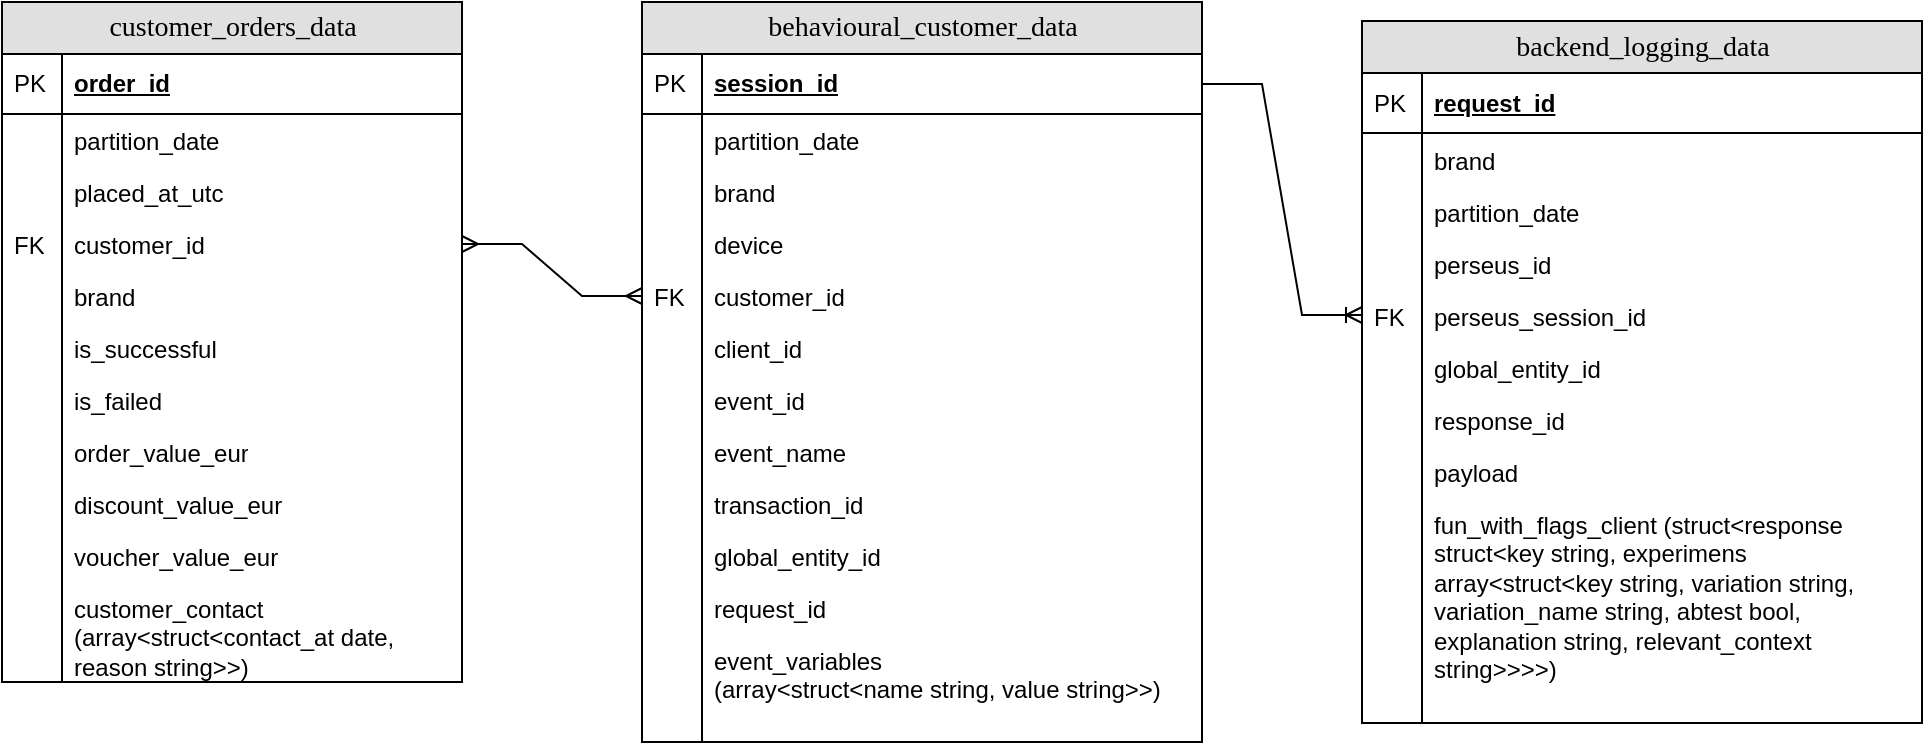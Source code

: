 <mxfile version="25.0.3" pages="5">
  <diagram name="Given Entities" id="e56a1550-8fbb-45ad-956c-1786394a9013">
    <mxGraphModel dx="1674" dy="761" grid="1" gridSize="10" guides="1" tooltips="1" connect="1" arrows="1" fold="1" page="1" pageScale="1" pageWidth="1100" pageHeight="850" background="none" math="0" shadow="0">
      <root>
        <mxCell id="0" />
        <mxCell id="1" parent="0" />
        <mxCell id="2e49270ec7c68f3f-8" value="behavioural_customer_data" style="swimlane;html=1;fontStyle=0;childLayout=stackLayout;horizontal=1;startSize=26;fillColor=#e0e0e0;horizontalStack=0;resizeParent=1;resizeLast=0;collapsible=1;marginBottom=0;swimlaneFillColor=#ffffff;align=center;rounded=0;shadow=0;comic=0;labelBackgroundColor=none;strokeWidth=1;fontFamily=Verdana;fontSize=14;swimlaneLine=1;" parent="1" vertex="1">
          <mxGeometry x="390" y="240" width="280" height="370" as="geometry" />
        </mxCell>
        <mxCell id="2e49270ec7c68f3f-9" value="session_id" style="shape=partialRectangle;top=0;left=0;right=0;bottom=1;html=1;align=left;verticalAlign=middle;fillColor=none;spacingLeft=34;spacingRight=4;whiteSpace=wrap;overflow=hidden;rotatable=0;points=[[0,0.5],[1,0.5]];portConstraint=eastwest;dropTarget=0;fontStyle=5;" parent="2e49270ec7c68f3f-8" vertex="1">
          <mxGeometry y="26" width="280" height="30" as="geometry" />
        </mxCell>
        <mxCell id="2e49270ec7c68f3f-10" value="PK" style="shape=partialRectangle;top=0;left=0;bottom=0;html=1;fillColor=none;align=left;verticalAlign=middle;spacingLeft=4;spacingRight=4;whiteSpace=wrap;overflow=hidden;rotatable=0;points=[];portConstraint=eastwest;part=1;" parent="2e49270ec7c68f3f-9" vertex="1" connectable="0">
          <mxGeometry width="30" height="30" as="geometry" />
        </mxCell>
        <mxCell id="Wa64s64zVnO_RpOAY_or-7" value="partition_date" style="shape=partialRectangle;top=0;left=0;right=0;bottom=0;html=1;align=left;verticalAlign=top;fillColor=none;spacingLeft=34;spacingRight=4;whiteSpace=wrap;overflow=hidden;rotatable=0;points=[[0,0.5],[1,0.5]];portConstraint=eastwest;dropTarget=0;" parent="2e49270ec7c68f3f-8" vertex="1">
          <mxGeometry y="56" width="280" height="26" as="geometry" />
        </mxCell>
        <mxCell id="Wa64s64zVnO_RpOAY_or-8" value="&lt;div&gt;&lt;br&gt;&lt;/div&gt;" style="shape=partialRectangle;top=0;left=0;bottom=0;html=1;fillColor=none;align=left;verticalAlign=top;spacingLeft=4;spacingRight=4;whiteSpace=wrap;overflow=hidden;rotatable=0;points=[];portConstraint=eastwest;part=1;" parent="Wa64s64zVnO_RpOAY_or-7" vertex="1" connectable="0">
          <mxGeometry width="30" height="26" as="geometry" />
        </mxCell>
        <mxCell id="2e49270ec7c68f3f-13" value="brand" style="shape=partialRectangle;top=0;left=0;right=0;bottom=0;html=1;align=left;verticalAlign=top;fillColor=none;spacingLeft=34;spacingRight=4;whiteSpace=wrap;overflow=hidden;rotatable=0;points=[[0,0.5],[1,0.5]];portConstraint=eastwest;dropTarget=0;" parent="2e49270ec7c68f3f-8" vertex="1">
          <mxGeometry y="82" width="280" height="26" as="geometry" />
        </mxCell>
        <mxCell id="2e49270ec7c68f3f-14" value="" style="shape=partialRectangle;top=0;left=0;bottom=0;html=1;fillColor=none;align=left;verticalAlign=top;spacingLeft=4;spacingRight=4;whiteSpace=wrap;overflow=hidden;rotatable=0;points=[];portConstraint=eastwest;part=1;" parent="2e49270ec7c68f3f-13" vertex="1" connectable="0">
          <mxGeometry width="30" height="26" as="geometry" />
        </mxCell>
        <mxCell id="Wa64s64zVnO_RpOAY_or-9" value="device" style="shape=partialRectangle;top=0;left=0;right=0;bottom=0;html=1;align=left;verticalAlign=top;fillColor=none;spacingLeft=34;spacingRight=4;whiteSpace=wrap;overflow=hidden;rotatable=0;points=[[0,0.5],[1,0.5]];portConstraint=eastwest;dropTarget=0;" parent="2e49270ec7c68f3f-8" vertex="1">
          <mxGeometry y="108" width="280" height="26" as="geometry" />
        </mxCell>
        <mxCell id="Wa64s64zVnO_RpOAY_or-10" value="&lt;div&gt;&lt;br&gt;&lt;/div&gt;" style="shape=partialRectangle;top=0;left=0;bottom=0;html=1;fillColor=none;align=left;verticalAlign=top;spacingLeft=4;spacingRight=4;whiteSpace=wrap;overflow=hidden;rotatable=0;points=[];portConstraint=eastwest;part=1;" parent="Wa64s64zVnO_RpOAY_or-9" vertex="1" connectable="0">
          <mxGeometry width="30" height="26" as="geometry" />
        </mxCell>
        <mxCell id="2e49270ec7c68f3f-11" value="customer_id" style="shape=partialRectangle;top=0;left=0;right=0;bottom=0;html=1;align=left;verticalAlign=top;fillColor=none;spacingLeft=34;spacingRight=4;whiteSpace=wrap;overflow=hidden;rotatable=0;points=[[0,0.5],[1,0.5]];portConstraint=eastwest;dropTarget=0;" parent="2e49270ec7c68f3f-8" vertex="1">
          <mxGeometry y="134" width="280" height="26" as="geometry" />
        </mxCell>
        <mxCell id="2e49270ec7c68f3f-12" value="FK&lt;div&gt;&lt;br&gt;&lt;/div&gt;" style="shape=partialRectangle;top=0;left=0;bottom=0;html=1;fillColor=none;align=left;verticalAlign=top;spacingLeft=4;spacingRight=4;whiteSpace=wrap;overflow=hidden;rotatable=0;points=[];portConstraint=eastwest;part=1;" parent="2e49270ec7c68f3f-11" vertex="1" connectable="0">
          <mxGeometry width="30" height="26" as="geometry" />
        </mxCell>
        <mxCell id="2e49270ec7c68f3f-15" value="client_id" style="shape=partialRectangle;top=0;left=0;right=0;bottom=0;html=1;align=left;verticalAlign=top;fillColor=none;spacingLeft=34;spacingRight=4;whiteSpace=wrap;overflow=hidden;rotatable=0;points=[[0,0.5],[1,0.5]];portConstraint=eastwest;dropTarget=0;" parent="2e49270ec7c68f3f-8" vertex="1">
          <mxGeometry y="160" width="280" height="26" as="geometry" />
        </mxCell>
        <mxCell id="2e49270ec7c68f3f-16" value="" style="shape=partialRectangle;top=0;left=0;bottom=0;html=1;fillColor=none;align=left;verticalAlign=top;spacingLeft=4;spacingRight=4;whiteSpace=wrap;overflow=hidden;rotatable=0;points=[];portConstraint=eastwest;part=1;" parent="2e49270ec7c68f3f-15" vertex="1" connectable="0">
          <mxGeometry width="30" height="26" as="geometry" />
        </mxCell>
        <mxCell id="Wa64s64zVnO_RpOAY_or-1" value="event_id" style="shape=partialRectangle;top=0;left=0;right=0;bottom=0;html=1;align=left;verticalAlign=top;fillColor=none;spacingLeft=34;spacingRight=4;whiteSpace=wrap;overflow=hidden;rotatable=0;points=[[0,0.5],[1,0.5]];portConstraint=eastwest;dropTarget=0;" parent="2e49270ec7c68f3f-8" vertex="1">
          <mxGeometry y="186" width="280" height="26" as="geometry" />
        </mxCell>
        <mxCell id="Wa64s64zVnO_RpOAY_or-2" value="" style="shape=partialRectangle;top=0;left=0;bottom=0;html=1;fillColor=none;align=left;verticalAlign=top;spacingLeft=4;spacingRight=4;whiteSpace=wrap;overflow=hidden;rotatable=0;points=[];portConstraint=eastwest;part=1;" parent="Wa64s64zVnO_RpOAY_or-1" vertex="1" connectable="0">
          <mxGeometry width="30" height="26" as="geometry" />
        </mxCell>
        <mxCell id="Wa64s64zVnO_RpOAY_or-3" value="event_name" style="shape=partialRectangle;top=0;left=0;right=0;bottom=0;html=1;align=left;verticalAlign=top;fillColor=none;spacingLeft=34;spacingRight=4;whiteSpace=wrap;overflow=hidden;rotatable=0;points=[[0,0.5],[1,0.5]];portConstraint=eastwest;dropTarget=0;" parent="2e49270ec7c68f3f-8" vertex="1">
          <mxGeometry y="212" width="280" height="26" as="geometry" />
        </mxCell>
        <mxCell id="Wa64s64zVnO_RpOAY_or-4" value="" style="shape=partialRectangle;top=0;left=0;bottom=0;html=1;fillColor=none;align=left;verticalAlign=top;spacingLeft=4;spacingRight=4;whiteSpace=wrap;overflow=hidden;rotatable=0;points=[];portConstraint=eastwest;part=1;" parent="Wa64s64zVnO_RpOAY_or-3" vertex="1" connectable="0">
          <mxGeometry width="30" height="26" as="geometry" />
        </mxCell>
        <mxCell id="Wa64s64zVnO_RpOAY_or-53" value="transaction_id" style="shape=partialRectangle;top=0;left=0;right=0;bottom=0;html=1;align=left;verticalAlign=top;fillColor=none;spacingLeft=34;spacingRight=4;whiteSpace=wrap;overflow=hidden;rotatable=0;points=[[0,0.5],[1,0.5]];portConstraint=eastwest;dropTarget=0;" parent="2e49270ec7c68f3f-8" vertex="1">
          <mxGeometry y="238" width="280" height="26" as="geometry" />
        </mxCell>
        <mxCell id="Wa64s64zVnO_RpOAY_or-54" value="" style="shape=partialRectangle;top=0;left=0;bottom=0;html=1;fillColor=none;align=left;verticalAlign=top;spacingLeft=4;spacingRight=4;whiteSpace=wrap;overflow=hidden;rotatable=0;points=[];portConstraint=eastwest;part=1;" parent="Wa64s64zVnO_RpOAY_or-53" vertex="1" connectable="0">
          <mxGeometry width="30" height="26" as="geometry" />
        </mxCell>
        <mxCell id="Wa64s64zVnO_RpOAY_or-51" value="global_entity_id" style="shape=partialRectangle;top=0;left=0;right=0;bottom=0;html=1;align=left;verticalAlign=top;fillColor=none;spacingLeft=34;spacingRight=4;whiteSpace=wrap;overflow=hidden;rotatable=0;points=[[0,0.5],[1,0.5]];portConstraint=eastwest;dropTarget=0;" parent="2e49270ec7c68f3f-8" vertex="1">
          <mxGeometry y="264" width="280" height="26" as="geometry" />
        </mxCell>
        <mxCell id="Wa64s64zVnO_RpOAY_or-52" value="" style="shape=partialRectangle;top=0;left=0;bottom=0;html=1;fillColor=none;align=left;verticalAlign=top;spacingLeft=4;spacingRight=4;whiteSpace=wrap;overflow=hidden;rotatable=0;points=[];portConstraint=eastwest;part=1;" parent="Wa64s64zVnO_RpOAY_or-51" vertex="1" connectable="0">
          <mxGeometry width="30" height="26" as="geometry" />
        </mxCell>
        <mxCell id="Wa64s64zVnO_RpOAY_or-57" value="request_id" style="shape=partialRectangle;top=0;left=0;right=0;bottom=0;html=1;align=left;verticalAlign=top;fillColor=none;spacingLeft=34;spacingRight=4;whiteSpace=wrap;overflow=hidden;rotatable=0;points=[[0,0.5],[1,0.5]];portConstraint=eastwest;dropTarget=0;" parent="2e49270ec7c68f3f-8" vertex="1">
          <mxGeometry y="290" width="280" height="26" as="geometry" />
        </mxCell>
        <mxCell id="Wa64s64zVnO_RpOAY_or-58" value="" style="shape=partialRectangle;top=0;left=0;bottom=0;html=1;fillColor=none;align=left;verticalAlign=top;spacingLeft=4;spacingRight=4;whiteSpace=wrap;overflow=hidden;rotatable=0;points=[];portConstraint=eastwest;part=1;" parent="Wa64s64zVnO_RpOAY_or-57" vertex="1" connectable="0">
          <mxGeometry width="30" height="26" as="geometry" />
        </mxCell>
        <mxCell id="Wa64s64zVnO_RpOAY_or-5" value="event_variables &lt;br&gt;(array&amp;lt;struct&amp;lt;name string, value string&amp;gt;&amp;gt;)" style="shape=partialRectangle;top=0;left=0;right=0;bottom=0;html=1;align=left;verticalAlign=top;fillColor=none;spacingLeft=34;spacingRight=4;whiteSpace=wrap;overflow=hidden;rotatable=0;points=[[0,0.5],[1,0.5]];portConstraint=eastwest;dropTarget=0;fontStyle=0" parent="2e49270ec7c68f3f-8" vertex="1">
          <mxGeometry y="316" width="280" height="54" as="geometry" />
        </mxCell>
        <mxCell id="Wa64s64zVnO_RpOAY_or-6" value="" style="shape=partialRectangle;top=0;left=0;bottom=0;html=1;fillColor=none;align=left;verticalAlign=top;spacingLeft=4;spacingRight=4;whiteSpace=wrap;overflow=hidden;rotatable=0;points=[];portConstraint=eastwest;part=1;" parent="Wa64s64zVnO_RpOAY_or-5" vertex="1" connectable="0">
          <mxGeometry width="30" height="54.0" as="geometry" />
        </mxCell>
        <mxCell id="Wa64s64zVnO_RpOAY_or-11" value="backend_logging_data" style="swimlane;html=1;fontStyle=0;childLayout=stackLayout;horizontal=1;startSize=26;fillColor=#e0e0e0;horizontalStack=0;resizeParent=1;resizeLast=0;collapsible=1;marginBottom=0;swimlaneFillColor=#ffffff;align=center;rounded=0;shadow=0;comic=0;labelBackgroundColor=none;strokeWidth=1;fontFamily=Verdana;fontSize=14;swimlaneLine=1;" parent="1" vertex="1">
          <mxGeometry x="750" y="249.5" width="280" height="351" as="geometry" />
        </mxCell>
        <mxCell id="Wa64s64zVnO_RpOAY_or-12" value="request_id" style="shape=partialRectangle;top=0;left=0;right=0;bottom=1;html=1;align=left;verticalAlign=middle;fillColor=none;spacingLeft=34;spacingRight=4;whiteSpace=wrap;overflow=hidden;rotatable=0;points=[[0,0.5],[1,0.5]];portConstraint=eastwest;dropTarget=0;fontStyle=5;" parent="Wa64s64zVnO_RpOAY_or-11" vertex="1">
          <mxGeometry y="26" width="280" height="30" as="geometry" />
        </mxCell>
        <mxCell id="Wa64s64zVnO_RpOAY_or-13" value="PK" style="shape=partialRectangle;top=0;left=0;bottom=0;html=1;fillColor=none;align=left;verticalAlign=middle;spacingLeft=4;spacingRight=4;whiteSpace=wrap;overflow=hidden;rotatable=0;points=[];portConstraint=eastwest;part=1;" parent="Wa64s64zVnO_RpOAY_or-12" vertex="1" connectable="0">
          <mxGeometry width="30" height="30" as="geometry" />
        </mxCell>
        <mxCell id="Wa64s64zVnO_RpOAY_or-20" value="brand" style="shape=partialRectangle;top=0;left=0;right=0;bottom=0;html=1;align=left;verticalAlign=top;fillColor=none;spacingLeft=34;spacingRight=4;whiteSpace=wrap;overflow=hidden;rotatable=0;points=[[0,0.5],[1,0.5]];portConstraint=eastwest;dropTarget=0;" parent="Wa64s64zVnO_RpOAY_or-11" vertex="1">
          <mxGeometry y="56" width="280" height="26" as="geometry" />
        </mxCell>
        <mxCell id="Wa64s64zVnO_RpOAY_or-21" value="" style="shape=partialRectangle;top=0;left=0;bottom=0;html=1;fillColor=none;align=left;verticalAlign=top;spacingLeft=4;spacingRight=4;whiteSpace=wrap;overflow=hidden;rotatable=0;points=[];portConstraint=eastwest;part=1;" parent="Wa64s64zVnO_RpOAY_or-20" vertex="1" connectable="0">
          <mxGeometry width="30" height="26" as="geometry" />
        </mxCell>
        <mxCell id="Wa64s64zVnO_RpOAY_or-14" value="partition_date" style="shape=partialRectangle;top=0;left=0;right=0;bottom=0;html=1;align=left;verticalAlign=top;fillColor=none;spacingLeft=34;spacingRight=4;whiteSpace=wrap;overflow=hidden;rotatable=0;points=[[0,0.5],[1,0.5]];portConstraint=eastwest;dropTarget=0;" parent="Wa64s64zVnO_RpOAY_or-11" vertex="1">
          <mxGeometry y="82" width="280" height="26" as="geometry" />
        </mxCell>
        <mxCell id="Wa64s64zVnO_RpOAY_or-15" value="&lt;div&gt;&lt;br&gt;&lt;/div&gt;" style="shape=partialRectangle;top=0;left=0;bottom=0;html=1;fillColor=none;align=left;verticalAlign=top;spacingLeft=4;spacingRight=4;whiteSpace=wrap;overflow=hidden;rotatable=0;points=[];portConstraint=eastwest;part=1;" parent="Wa64s64zVnO_RpOAY_or-14" vertex="1" connectable="0">
          <mxGeometry width="30" height="26" as="geometry" />
        </mxCell>
        <mxCell id="Wa64s64zVnO_RpOAY_or-16" value="perseus_id" style="shape=partialRectangle;top=0;left=0;right=0;bottom=0;html=1;align=left;verticalAlign=top;fillColor=none;spacingLeft=34;spacingRight=4;whiteSpace=wrap;overflow=hidden;rotatable=0;points=[[0,0.5],[1,0.5]];portConstraint=eastwest;dropTarget=0;" parent="Wa64s64zVnO_RpOAY_or-11" vertex="1">
          <mxGeometry y="108" width="280" height="26" as="geometry" />
        </mxCell>
        <mxCell id="Wa64s64zVnO_RpOAY_or-17" value="&lt;div&gt;&lt;br&gt;&lt;/div&gt;" style="shape=partialRectangle;top=0;left=0;bottom=0;html=1;fillColor=none;align=left;verticalAlign=top;spacingLeft=4;spacingRight=4;whiteSpace=wrap;overflow=hidden;rotatable=0;points=[];portConstraint=eastwest;part=1;" parent="Wa64s64zVnO_RpOAY_or-16" vertex="1" connectable="0">
          <mxGeometry width="30" height="26" as="geometry" />
        </mxCell>
        <mxCell id="Wa64s64zVnO_RpOAY_or-18" value="perseus_session_id" style="shape=partialRectangle;top=0;left=0;right=0;bottom=0;html=1;align=left;verticalAlign=top;fillColor=none;spacingLeft=34;spacingRight=4;whiteSpace=wrap;overflow=hidden;rotatable=0;points=[[0,0.5],[1,0.5]];portConstraint=eastwest;dropTarget=0;" parent="Wa64s64zVnO_RpOAY_or-11" vertex="1">
          <mxGeometry y="134" width="280" height="26" as="geometry" />
        </mxCell>
        <mxCell id="Wa64s64zVnO_RpOAY_or-19" value="FK&lt;div&gt;&lt;br&gt;&lt;/div&gt;" style="shape=partialRectangle;top=0;left=0;bottom=0;html=1;fillColor=none;align=left;verticalAlign=top;spacingLeft=4;spacingRight=4;whiteSpace=wrap;overflow=hidden;rotatable=0;points=[];portConstraint=eastwest;part=1;" parent="Wa64s64zVnO_RpOAY_or-18" vertex="1" connectable="0">
          <mxGeometry width="30" height="26" as="geometry" />
        </mxCell>
        <mxCell id="Wa64s64zVnO_RpOAY_or-22" value="global_entity_id" style="shape=partialRectangle;top=0;left=0;right=0;bottom=0;html=1;align=left;verticalAlign=top;fillColor=none;spacingLeft=34;spacingRight=4;whiteSpace=wrap;overflow=hidden;rotatable=0;points=[[0,0.5],[1,0.5]];portConstraint=eastwest;dropTarget=0;" parent="Wa64s64zVnO_RpOAY_or-11" vertex="1">
          <mxGeometry y="160" width="280" height="26" as="geometry" />
        </mxCell>
        <mxCell id="Wa64s64zVnO_RpOAY_or-23" value="" style="shape=partialRectangle;top=0;left=0;bottom=0;html=1;fillColor=none;align=left;verticalAlign=top;spacingLeft=4;spacingRight=4;whiteSpace=wrap;overflow=hidden;rotatable=0;points=[];portConstraint=eastwest;part=1;" parent="Wa64s64zVnO_RpOAY_or-22" vertex="1" connectable="0">
          <mxGeometry width="30" height="26" as="geometry" />
        </mxCell>
        <mxCell id="Wa64s64zVnO_RpOAY_or-24" value="response_id" style="shape=partialRectangle;top=0;left=0;right=0;bottom=0;html=1;align=left;verticalAlign=top;fillColor=none;spacingLeft=34;spacingRight=4;whiteSpace=wrap;overflow=hidden;rotatable=0;points=[[0,0.5],[1,0.5]];portConstraint=eastwest;dropTarget=0;" parent="Wa64s64zVnO_RpOAY_or-11" vertex="1">
          <mxGeometry y="186" width="280" height="26" as="geometry" />
        </mxCell>
        <mxCell id="Wa64s64zVnO_RpOAY_or-25" value="" style="shape=partialRectangle;top=0;left=0;bottom=0;html=1;fillColor=none;align=left;verticalAlign=top;spacingLeft=4;spacingRight=4;whiteSpace=wrap;overflow=hidden;rotatable=0;points=[];portConstraint=eastwest;part=1;" parent="Wa64s64zVnO_RpOAY_or-24" vertex="1" connectable="0">
          <mxGeometry width="30" height="26" as="geometry" />
        </mxCell>
        <mxCell id="Wa64s64zVnO_RpOAY_or-28" value="payload" style="shape=partialRectangle;top=0;left=0;right=0;bottom=0;html=1;align=left;verticalAlign=top;fillColor=none;spacingLeft=34;spacingRight=4;whiteSpace=wrap;overflow=hidden;rotatable=0;points=[[0,0.5],[1,0.5]];portConstraint=eastwest;dropTarget=0;" parent="Wa64s64zVnO_RpOAY_or-11" vertex="1">
          <mxGeometry y="212" width="280" height="26" as="geometry" />
        </mxCell>
        <mxCell id="Wa64s64zVnO_RpOAY_or-29" value="" style="shape=partialRectangle;top=0;left=0;bottom=0;html=1;fillColor=none;align=left;verticalAlign=top;spacingLeft=4;spacingRight=4;whiteSpace=wrap;overflow=hidden;rotatable=0;points=[];portConstraint=eastwest;part=1;" parent="Wa64s64zVnO_RpOAY_or-28" vertex="1" connectable="0">
          <mxGeometry width="30" height="26" as="geometry" />
        </mxCell>
        <mxCell id="Wa64s64zVnO_RpOAY_or-26" value="fun_with_flags_client (struct&amp;lt;response struct&amp;lt;key string, experimens array&amp;lt;struct&amp;lt;key string, variation string, variation_name string, abtest bool, explanation string, relevant_context string&amp;gt;&amp;gt;&amp;gt;&amp;gt;)" style="shape=partialRectangle;top=0;left=0;right=0;bottom=0;html=1;align=left;verticalAlign=top;fillColor=none;spacingLeft=34;spacingRight=4;whiteSpace=wrap;overflow=hidden;rotatable=0;points=[[0,0.5],[1,0.5]];portConstraint=eastwest;dropTarget=0;" parent="Wa64s64zVnO_RpOAY_or-11" vertex="1">
          <mxGeometry y="238" width="280" height="112" as="geometry" />
        </mxCell>
        <mxCell id="Wa64s64zVnO_RpOAY_or-27" value="" style="shape=partialRectangle;top=0;left=0;bottom=0;html=1;fillColor=none;align=left;verticalAlign=top;spacingLeft=4;spacingRight=4;whiteSpace=wrap;overflow=hidden;rotatable=0;points=[];portConstraint=eastwest;part=1;" parent="Wa64s64zVnO_RpOAY_or-26" vertex="1" connectable="0">
          <mxGeometry width="30" height="112" as="geometry" />
        </mxCell>
        <mxCell id="Wa64s64zVnO_RpOAY_or-30" value="customer_orders_data" style="swimlane;html=1;fontStyle=0;childLayout=stackLayout;horizontal=1;startSize=26;fillColor=#e0e0e0;horizontalStack=0;resizeParent=1;resizeLast=0;collapsible=1;marginBottom=0;swimlaneFillColor=#ffffff;align=center;rounded=0;shadow=0;comic=0;labelBackgroundColor=none;strokeWidth=1;fontFamily=Verdana;fontSize=14;swimlaneLine=1;" parent="1" vertex="1">
          <mxGeometry x="70" y="240" width="230" height="340" as="geometry" />
        </mxCell>
        <mxCell id="Wa64s64zVnO_RpOAY_or-31" value="order_id" style="shape=partialRectangle;top=0;left=0;right=0;bottom=1;html=1;align=left;verticalAlign=middle;fillColor=none;spacingLeft=34;spacingRight=4;whiteSpace=wrap;overflow=hidden;rotatable=0;points=[[0,0.5],[1,0.5]];portConstraint=eastwest;dropTarget=0;fontStyle=5;" parent="Wa64s64zVnO_RpOAY_or-30" vertex="1">
          <mxGeometry y="26" width="230" height="30" as="geometry" />
        </mxCell>
        <mxCell id="Wa64s64zVnO_RpOAY_or-32" value="PK" style="shape=partialRectangle;top=0;left=0;bottom=0;html=1;fillColor=none;align=left;verticalAlign=middle;spacingLeft=4;spacingRight=4;whiteSpace=wrap;overflow=hidden;rotatable=0;points=[];portConstraint=eastwest;part=1;" parent="Wa64s64zVnO_RpOAY_or-31" vertex="1" connectable="0">
          <mxGeometry width="30" height="30" as="geometry" />
        </mxCell>
        <mxCell id="Wa64s64zVnO_RpOAY_or-33" value="partition_date" style="shape=partialRectangle;top=0;left=0;right=0;bottom=0;html=1;align=left;verticalAlign=top;fillColor=none;spacingLeft=34;spacingRight=4;whiteSpace=wrap;overflow=hidden;rotatable=0;points=[[0,0.5],[1,0.5]];portConstraint=eastwest;dropTarget=0;" parent="Wa64s64zVnO_RpOAY_or-30" vertex="1">
          <mxGeometry y="56" width="230" height="26" as="geometry" />
        </mxCell>
        <mxCell id="Wa64s64zVnO_RpOAY_or-34" value="&lt;div&gt;&lt;br&gt;&lt;/div&gt;" style="shape=partialRectangle;top=0;left=0;bottom=0;html=1;fillColor=none;align=left;verticalAlign=top;spacingLeft=4;spacingRight=4;whiteSpace=wrap;overflow=hidden;rotatable=0;points=[];portConstraint=eastwest;part=1;" parent="Wa64s64zVnO_RpOAY_or-33" vertex="1" connectable="0">
          <mxGeometry width="30" height="26" as="geometry" />
        </mxCell>
        <mxCell id="Wa64s64zVnO_RpOAY_or-35" value="placed_at_utc" style="shape=partialRectangle;top=0;left=0;right=0;bottom=0;html=1;align=left;verticalAlign=top;fillColor=none;spacingLeft=34;spacingRight=4;whiteSpace=wrap;overflow=hidden;rotatable=0;points=[[0,0.5],[1,0.5]];portConstraint=eastwest;dropTarget=0;" parent="Wa64s64zVnO_RpOAY_or-30" vertex="1">
          <mxGeometry y="82" width="230" height="26" as="geometry" />
        </mxCell>
        <mxCell id="Wa64s64zVnO_RpOAY_or-36" value="&lt;div&gt;&lt;br&gt;&lt;/div&gt;" style="shape=partialRectangle;top=0;left=0;bottom=0;html=1;fillColor=none;align=left;verticalAlign=top;spacingLeft=4;spacingRight=4;whiteSpace=wrap;overflow=hidden;rotatable=0;points=[];portConstraint=eastwest;part=1;" parent="Wa64s64zVnO_RpOAY_or-35" vertex="1" connectable="0">
          <mxGeometry width="30" height="26" as="geometry" />
        </mxCell>
        <mxCell id="Wa64s64zVnO_RpOAY_or-37" value="customer_id" style="shape=partialRectangle;top=0;left=0;right=0;bottom=0;html=1;align=left;verticalAlign=top;fillColor=none;spacingLeft=34;spacingRight=4;whiteSpace=wrap;overflow=hidden;rotatable=0;points=[[0,0.5],[1,0.5]];portConstraint=eastwest;dropTarget=0;" parent="Wa64s64zVnO_RpOAY_or-30" vertex="1">
          <mxGeometry y="108" width="230" height="26" as="geometry" />
        </mxCell>
        <mxCell id="Wa64s64zVnO_RpOAY_or-38" value="FK&lt;div&gt;&lt;br&gt;&lt;/div&gt;" style="shape=partialRectangle;top=0;left=0;bottom=0;html=1;fillColor=none;align=left;verticalAlign=top;spacingLeft=4;spacingRight=4;whiteSpace=wrap;overflow=hidden;rotatable=0;points=[];portConstraint=eastwest;part=1;" parent="Wa64s64zVnO_RpOAY_or-37" vertex="1" connectable="0">
          <mxGeometry width="30" height="26" as="geometry" />
        </mxCell>
        <mxCell id="Wa64s64zVnO_RpOAY_or-39" value="brand" style="shape=partialRectangle;top=0;left=0;right=0;bottom=0;html=1;align=left;verticalAlign=top;fillColor=none;spacingLeft=34;spacingRight=4;whiteSpace=wrap;overflow=hidden;rotatable=0;points=[[0,0.5],[1,0.5]];portConstraint=eastwest;dropTarget=0;" parent="Wa64s64zVnO_RpOAY_or-30" vertex="1">
          <mxGeometry y="134" width="230" height="26" as="geometry" />
        </mxCell>
        <mxCell id="Wa64s64zVnO_RpOAY_or-40" value="" style="shape=partialRectangle;top=0;left=0;bottom=0;html=1;fillColor=none;align=left;verticalAlign=top;spacingLeft=4;spacingRight=4;whiteSpace=wrap;overflow=hidden;rotatable=0;points=[];portConstraint=eastwest;part=1;" parent="Wa64s64zVnO_RpOAY_or-39" vertex="1" connectable="0">
          <mxGeometry width="30" height="26" as="geometry" />
        </mxCell>
        <mxCell id="Wa64s64zVnO_RpOAY_or-41" value="is_successful" style="shape=partialRectangle;top=0;left=0;right=0;bottom=0;html=1;align=left;verticalAlign=top;fillColor=none;spacingLeft=34;spacingRight=4;whiteSpace=wrap;overflow=hidden;rotatable=0;points=[[0,0.5],[1,0.5]];portConstraint=eastwest;dropTarget=0;" parent="Wa64s64zVnO_RpOAY_or-30" vertex="1">
          <mxGeometry y="160" width="230" height="26" as="geometry" />
        </mxCell>
        <mxCell id="Wa64s64zVnO_RpOAY_or-42" value="" style="shape=partialRectangle;top=0;left=0;bottom=0;html=1;fillColor=none;align=left;verticalAlign=top;spacingLeft=4;spacingRight=4;whiteSpace=wrap;overflow=hidden;rotatable=0;points=[];portConstraint=eastwest;part=1;" parent="Wa64s64zVnO_RpOAY_or-41" vertex="1" connectable="0">
          <mxGeometry width="30" height="26" as="geometry" />
        </mxCell>
        <mxCell id="Wa64s64zVnO_RpOAY_or-43" value="is_failed" style="shape=partialRectangle;top=0;left=0;right=0;bottom=0;html=1;align=left;verticalAlign=top;fillColor=none;spacingLeft=34;spacingRight=4;whiteSpace=wrap;overflow=hidden;rotatable=0;points=[[0,0.5],[1,0.5]];portConstraint=eastwest;dropTarget=0;" parent="Wa64s64zVnO_RpOAY_or-30" vertex="1">
          <mxGeometry y="186" width="230" height="26" as="geometry" />
        </mxCell>
        <mxCell id="Wa64s64zVnO_RpOAY_or-44" value="" style="shape=partialRectangle;top=0;left=0;bottom=0;html=1;fillColor=none;align=left;verticalAlign=top;spacingLeft=4;spacingRight=4;whiteSpace=wrap;overflow=hidden;rotatable=0;points=[];portConstraint=eastwest;part=1;" parent="Wa64s64zVnO_RpOAY_or-43" vertex="1" connectable="0">
          <mxGeometry width="30" height="26" as="geometry" />
        </mxCell>
        <mxCell id="Wa64s64zVnO_RpOAY_or-45" value="order_value_eur" style="shape=partialRectangle;top=0;left=0;right=0;bottom=0;html=1;align=left;verticalAlign=top;fillColor=none;spacingLeft=34;spacingRight=4;whiteSpace=wrap;overflow=hidden;rotatable=0;points=[[0,0.5],[1,0.5]];portConstraint=eastwest;dropTarget=0;" parent="Wa64s64zVnO_RpOAY_or-30" vertex="1">
          <mxGeometry y="212" width="230" height="26" as="geometry" />
        </mxCell>
        <mxCell id="Wa64s64zVnO_RpOAY_or-46" value="" style="shape=partialRectangle;top=0;left=0;bottom=0;html=1;fillColor=none;align=left;verticalAlign=top;spacingLeft=4;spacingRight=4;whiteSpace=wrap;overflow=hidden;rotatable=0;points=[];portConstraint=eastwest;part=1;" parent="Wa64s64zVnO_RpOAY_or-45" vertex="1" connectable="0">
          <mxGeometry width="30" height="26" as="geometry" />
        </mxCell>
        <mxCell id="Wa64s64zVnO_RpOAY_or-47" value="discount_value_eur" style="shape=partialRectangle;top=0;left=0;right=0;bottom=0;html=1;align=left;verticalAlign=top;fillColor=none;spacingLeft=34;spacingRight=4;whiteSpace=wrap;overflow=hidden;rotatable=0;points=[[0,0.5],[1,0.5]];portConstraint=eastwest;dropTarget=0;" parent="Wa64s64zVnO_RpOAY_or-30" vertex="1">
          <mxGeometry y="238" width="230" height="26" as="geometry" />
        </mxCell>
        <mxCell id="Wa64s64zVnO_RpOAY_or-48" value="" style="shape=partialRectangle;top=0;left=0;bottom=0;html=1;fillColor=none;align=left;verticalAlign=top;spacingLeft=4;spacingRight=4;whiteSpace=wrap;overflow=hidden;rotatable=0;points=[];portConstraint=eastwest;part=1;" parent="Wa64s64zVnO_RpOAY_or-47" vertex="1" connectable="0">
          <mxGeometry width="30" height="26" as="geometry" />
        </mxCell>
        <mxCell id="Wa64s64zVnO_RpOAY_or-59" value="voucher_value_eur" style="shape=partialRectangle;top=0;left=0;right=0;bottom=0;html=1;align=left;verticalAlign=top;fillColor=none;spacingLeft=34;spacingRight=4;whiteSpace=wrap;overflow=hidden;rotatable=0;points=[[0,0.5],[1,0.5]];portConstraint=eastwest;dropTarget=0;" parent="Wa64s64zVnO_RpOAY_or-30" vertex="1">
          <mxGeometry y="264" width="230" height="26" as="geometry" />
        </mxCell>
        <mxCell id="Wa64s64zVnO_RpOAY_or-60" value="" style="shape=partialRectangle;top=0;left=0;bottom=0;html=1;fillColor=none;align=left;verticalAlign=top;spacingLeft=4;spacingRight=4;whiteSpace=wrap;overflow=hidden;rotatable=0;points=[];portConstraint=eastwest;part=1;" parent="Wa64s64zVnO_RpOAY_or-59" vertex="1" connectable="0">
          <mxGeometry width="30" height="26" as="geometry" />
        </mxCell>
        <mxCell id="Wa64s64zVnO_RpOAY_or-61" value="customer_contact (array&amp;lt;struct&amp;lt;contact_at date, reason string&amp;gt;&amp;gt;)" style="shape=partialRectangle;top=0;left=0;right=0;bottom=0;html=1;align=left;verticalAlign=top;fillColor=none;spacingLeft=34;spacingRight=4;whiteSpace=wrap;overflow=hidden;rotatable=0;points=[[0,0.5],[1,0.5]];portConstraint=eastwest;dropTarget=0;" parent="Wa64s64zVnO_RpOAY_or-30" vertex="1">
          <mxGeometry y="290" width="230" height="50" as="geometry" />
        </mxCell>
        <mxCell id="Wa64s64zVnO_RpOAY_or-62" value="" style="shape=partialRectangle;top=0;left=0;bottom=0;html=1;fillColor=none;align=left;verticalAlign=top;spacingLeft=4;spacingRight=4;whiteSpace=wrap;overflow=hidden;rotatable=0;points=[];portConstraint=eastwest;part=1;" parent="Wa64s64zVnO_RpOAY_or-61" vertex="1" connectable="0">
          <mxGeometry width="30" height="50" as="geometry" />
        </mxCell>
        <mxCell id="Wa64s64zVnO_RpOAY_or-64" value="" style="edgeStyle=entityRelationEdgeStyle;fontSize=12;html=1;endArrow=ERoneToMany;rounded=0;entryX=0;entryY=0.5;entryDx=0;entryDy=0;exitX=1;exitY=0.5;exitDx=0;exitDy=0;" parent="1" source="2e49270ec7c68f3f-9" target="Wa64s64zVnO_RpOAY_or-18" edge="1">
          <mxGeometry width="100" height="100" relative="1" as="geometry">
            <mxPoint x="691" y="288" as="sourcePoint" />
            <mxPoint x="630" y="331" as="targetPoint" />
          </mxGeometry>
        </mxCell>
        <mxCell id="Wa64s64zVnO_RpOAY_or-65" value="" style="edgeStyle=entityRelationEdgeStyle;fontSize=12;html=1;endArrow=ERmany;startArrow=ERmany;rounded=0;exitX=1;exitY=0.5;exitDx=0;exitDy=0;entryX=0;entryY=0.5;entryDx=0;entryDy=0;" parent="1" source="Wa64s64zVnO_RpOAY_or-37" target="2e49270ec7c68f3f-11" edge="1">
          <mxGeometry width="100" height="100" relative="1" as="geometry">
            <mxPoint x="530" y="431" as="sourcePoint" />
            <mxPoint x="630" y="331" as="targetPoint" />
          </mxGeometry>
        </mxCell>
      </root>
    </mxGraphModel>
  </diagram>
  <diagram name="Data Model" id="Zfwj0ttEJ1yh-fvI4Sbt">
    <mxGraphModel dx="1674" dy="1930" grid="1" gridSize="10" guides="1" tooltips="1" connect="1" arrows="1" fold="1" page="1" pageScale="1" pageWidth="1654" pageHeight="1169" background="none" math="0" shadow="0">
      <root>
        <mxCell id="RLRcMGhXjvX41JJcOewv-0" />
        <mxCell id="RLRcMGhXjvX41JJcOewv-1" parent="RLRcMGhXjvX41JJcOewv-0" />
        <mxCell id="GX5n_37Z7QowlF2Lq6Sg-0" value="dim_date" style="swimlane;html=1;fontStyle=0;childLayout=stackLayout;horizontal=1;startSize=26;fillColor=#e0e0e0;horizontalStack=0;resizeParent=1;resizeLast=0;collapsible=1;marginBottom=0;swimlaneFillColor=#ffffff;align=center;rounded=0;shadow=0;comic=0;labelBackgroundColor=none;strokeWidth=1;fontFamily=Verdana;fontSize=14;swimlaneLine=1;" vertex="1" parent="RLRcMGhXjvX41JJcOewv-1">
          <mxGeometry x="80" y="160" width="130" height="186" as="geometry" />
        </mxCell>
        <mxCell id="GX5n_37Z7QowlF2Lq6Sg-1" value="day_date" style="shape=partialRectangle;top=0;left=0;right=0;bottom=1;html=1;align=left;verticalAlign=middle;fillColor=none;spacingLeft=34;spacingRight=4;whiteSpace=wrap;overflow=hidden;rotatable=0;points=[[0,0.5],[1,0.5]];portConstraint=eastwest;dropTarget=0;fontStyle=5;" vertex="1" parent="GX5n_37Z7QowlF2Lq6Sg-0">
          <mxGeometry y="26" width="130" height="30" as="geometry" />
        </mxCell>
        <mxCell id="GX5n_37Z7QowlF2Lq6Sg-2" value="PK" style="shape=partialRectangle;top=0;left=0;bottom=0;html=1;fillColor=none;align=left;verticalAlign=middle;spacingLeft=4;spacingRight=4;whiteSpace=wrap;overflow=hidden;rotatable=0;points=[];portConstraint=eastwest;part=1;" vertex="1" connectable="0" parent="GX5n_37Z7QowlF2Lq6Sg-1">
          <mxGeometry width="30" height="30" as="geometry" />
        </mxCell>
        <mxCell id="GX5n_37Z7QowlF2Lq6Sg-3" value="week" style="shape=partialRectangle;top=0;left=0;right=0;bottom=0;html=1;align=left;verticalAlign=top;fillColor=none;spacingLeft=34;spacingRight=4;whiteSpace=wrap;overflow=hidden;rotatable=0;points=[[0,0.5],[1,0.5]];portConstraint=eastwest;dropTarget=0;" vertex="1" parent="GX5n_37Z7QowlF2Lq6Sg-0">
          <mxGeometry y="56" width="130" height="26" as="geometry" />
        </mxCell>
        <mxCell id="GX5n_37Z7QowlF2Lq6Sg-4" value="" style="shape=partialRectangle;top=0;left=0;bottom=0;html=1;fillColor=none;align=left;verticalAlign=top;spacingLeft=4;spacingRight=4;whiteSpace=wrap;overflow=hidden;rotatable=0;points=[];portConstraint=eastwest;part=1;" vertex="1" connectable="0" parent="GX5n_37Z7QowlF2Lq6Sg-3">
          <mxGeometry width="30" height="26" as="geometry" />
        </mxCell>
        <mxCell id="GX5n_37Z7QowlF2Lq6Sg-5" value="month" style="shape=partialRectangle;top=0;left=0;right=0;bottom=0;html=1;align=left;verticalAlign=top;fillColor=none;spacingLeft=34;spacingRight=4;whiteSpace=wrap;overflow=hidden;rotatable=0;points=[[0,0.5],[1,0.5]];portConstraint=eastwest;dropTarget=0;" vertex="1" parent="GX5n_37Z7QowlF2Lq6Sg-0">
          <mxGeometry y="82" width="130" height="26" as="geometry" />
        </mxCell>
        <mxCell id="GX5n_37Z7QowlF2Lq6Sg-6" value="" style="shape=partialRectangle;top=0;left=0;bottom=0;html=1;fillColor=none;align=left;verticalAlign=top;spacingLeft=4;spacingRight=4;whiteSpace=wrap;overflow=hidden;rotatable=0;points=[];portConstraint=eastwest;part=1;" vertex="1" connectable="0" parent="GX5n_37Z7QowlF2Lq6Sg-5">
          <mxGeometry width="30" height="26" as="geometry" />
        </mxCell>
        <mxCell id="GX5n_37Z7QowlF2Lq6Sg-7" value="quarter" style="shape=partialRectangle;top=0;left=0;right=0;bottom=0;html=1;align=left;verticalAlign=top;fillColor=none;spacingLeft=34;spacingRight=4;whiteSpace=wrap;overflow=hidden;rotatable=0;points=[[0,0.5],[1,0.5]];portConstraint=eastwest;dropTarget=0;" vertex="1" parent="GX5n_37Z7QowlF2Lq6Sg-0">
          <mxGeometry y="108" width="130" height="26" as="geometry" />
        </mxCell>
        <mxCell id="GX5n_37Z7QowlF2Lq6Sg-8" value="" style="shape=partialRectangle;top=0;left=0;bottom=0;html=1;fillColor=none;align=left;verticalAlign=top;spacingLeft=4;spacingRight=4;whiteSpace=wrap;overflow=hidden;rotatable=0;points=[];portConstraint=eastwest;part=1;" vertex="1" connectable="0" parent="GX5n_37Z7QowlF2Lq6Sg-7">
          <mxGeometry width="30" height="26" as="geometry" />
        </mxCell>
        <mxCell id="GX5n_37Z7QowlF2Lq6Sg-9" value="year" style="shape=partialRectangle;top=0;left=0;right=0;bottom=0;html=1;align=left;verticalAlign=top;fillColor=none;spacingLeft=34;spacingRight=4;whiteSpace=wrap;overflow=hidden;rotatable=0;points=[[0,0.5],[1,0.5]];portConstraint=eastwest;dropTarget=0;" vertex="1" parent="GX5n_37Z7QowlF2Lq6Sg-0">
          <mxGeometry y="134" width="130" height="26" as="geometry" />
        </mxCell>
        <mxCell id="GX5n_37Z7QowlF2Lq6Sg-10" value="" style="shape=partialRectangle;top=0;left=0;bottom=0;html=1;fillColor=none;align=left;verticalAlign=top;spacingLeft=4;spacingRight=4;whiteSpace=wrap;overflow=hidden;rotatable=0;points=[];portConstraint=eastwest;part=1;" vertex="1" connectable="0" parent="GX5n_37Z7QowlF2Lq6Sg-9">
          <mxGeometry width="30" height="26" as="geometry" />
        </mxCell>
        <mxCell id="GX5n_37Z7QowlF2Lq6Sg-11" value="..." style="shape=partialRectangle;top=0;left=0;right=0;bottom=0;html=1;align=left;verticalAlign=top;fillColor=none;spacingLeft=34;spacingRight=4;whiteSpace=wrap;overflow=hidden;rotatable=0;points=[[0,0.5],[1,0.5]];portConstraint=eastwest;dropTarget=0;" vertex="1" parent="GX5n_37Z7QowlF2Lq6Sg-0">
          <mxGeometry y="160" width="130" height="26" as="geometry" />
        </mxCell>
        <mxCell id="GX5n_37Z7QowlF2Lq6Sg-12" value="" style="shape=partialRectangle;top=0;left=0;bottom=0;html=1;fillColor=none;align=left;verticalAlign=top;spacingLeft=4;spacingRight=4;whiteSpace=wrap;overflow=hidden;rotatable=0;points=[];portConstraint=eastwest;part=1;" vertex="1" connectable="0" parent="GX5n_37Z7QowlF2Lq6Sg-11">
          <mxGeometry width="30" height="26" as="geometry" />
        </mxCell>
        <mxCell id="9CFRFMOJRKq2Pfcucj4N-0" value="dim_experiment_variant" style="swimlane;html=1;fontStyle=0;childLayout=stackLayout;horizontal=1;startSize=26;fillColor=#e0e0e0;horizontalStack=0;resizeParent=1;resizeLast=0;collapsible=1;marginBottom=0;swimlaneFillColor=#ffffff;align=center;rounded=0;shadow=0;comic=0;labelBackgroundColor=none;strokeWidth=1;fontFamily=Verdana;fontSize=14;swimlaneLine=1;" vertex="1" parent="RLRcMGhXjvX41JJcOewv-1">
          <mxGeometry x="80" y="380" width="220" height="342" as="geometry" />
        </mxCell>
        <mxCell id="9CFRFMOJRKq2Pfcucj4N-1" value="experiment_variant_key" style="shape=partialRectangle;top=0;left=0;right=0;bottom=1;html=1;align=left;verticalAlign=middle;fillColor=none;spacingLeft=34;spacingRight=4;whiteSpace=wrap;overflow=hidden;rotatable=0;points=[[0,0.5],[1,0.5]];portConstraint=eastwest;dropTarget=0;fontStyle=5;" vertex="1" parent="9CFRFMOJRKq2Pfcucj4N-0">
          <mxGeometry y="26" width="220" height="30" as="geometry" />
        </mxCell>
        <mxCell id="9CFRFMOJRKq2Pfcucj4N-2" value="PK" style="shape=partialRectangle;top=0;left=0;bottom=0;html=1;fillColor=none;align=left;verticalAlign=middle;spacingLeft=4;spacingRight=4;whiteSpace=wrap;overflow=hidden;rotatable=0;points=[];portConstraint=eastwest;part=1;" vertex="1" connectable="0" parent="9CFRFMOJRKq2Pfcucj4N-1">
          <mxGeometry width="30" height="30" as="geometry" />
        </mxCell>
        <mxCell id="9CFRFMOJRKq2Pfcucj4N-3" value="experiment_id" style="shape=partialRectangle;top=0;left=0;right=0;bottom=0;html=1;align=left;verticalAlign=top;fillColor=none;spacingLeft=34;spacingRight=4;whiteSpace=wrap;overflow=hidden;rotatable=0;points=[[0,0.5],[1,0.5]];portConstraint=eastwest;dropTarget=0;" vertex="1" parent="9CFRFMOJRKq2Pfcucj4N-0">
          <mxGeometry y="56" width="220" height="26" as="geometry" />
        </mxCell>
        <mxCell id="9CFRFMOJRKq2Pfcucj4N-4" value="FK" style="shape=partialRectangle;top=0;left=0;bottom=0;html=1;fillColor=none;align=left;verticalAlign=top;spacingLeft=4;spacingRight=4;whiteSpace=wrap;overflow=hidden;rotatable=0;points=[];portConstraint=eastwest;part=1;" vertex="1" connectable="0" parent="9CFRFMOJRKq2Pfcucj4N-3">
          <mxGeometry width="30" height="26" as="geometry" />
        </mxCell>
        <mxCell id="xoiNIny7VOKqq7OgOW6o-0" value="experiment_name" style="shape=partialRectangle;top=0;left=0;right=0;bottom=0;html=1;align=left;verticalAlign=top;fillColor=none;spacingLeft=34;spacingRight=4;whiteSpace=wrap;overflow=hidden;rotatable=0;points=[[0,0.5],[1,0.5]];portConstraint=eastwest;dropTarget=0;" vertex="1" parent="9CFRFMOJRKq2Pfcucj4N-0">
          <mxGeometry y="82" width="220" height="26" as="geometry" />
        </mxCell>
        <mxCell id="xoiNIny7VOKqq7OgOW6o-1" value="" style="shape=partialRectangle;top=0;left=0;bottom=0;html=1;fillColor=none;align=left;verticalAlign=top;spacingLeft=4;spacingRight=4;whiteSpace=wrap;overflow=hidden;rotatable=0;points=[];portConstraint=eastwest;part=1;" vertex="1" connectable="0" parent="xoiNIny7VOKqq7OgOW6o-0">
          <mxGeometry width="30" height="26" as="geometry" />
        </mxCell>
        <mxCell id="xoiNIny7VOKqq7OgOW6o-2" value="experiment_status" style="shape=partialRectangle;top=0;left=0;right=0;bottom=0;html=1;align=left;verticalAlign=top;fillColor=none;spacingLeft=34;spacingRight=4;whiteSpace=wrap;overflow=hidden;rotatable=0;points=[[0,0.5],[1,0.5]];portConstraint=eastwest;dropTarget=0;" vertex="1" parent="9CFRFMOJRKq2Pfcucj4N-0">
          <mxGeometry y="108" width="220" height="26" as="geometry" />
        </mxCell>
        <mxCell id="xoiNIny7VOKqq7OgOW6o-3" value="" style="shape=partialRectangle;top=0;left=0;bottom=0;html=1;fillColor=none;align=left;verticalAlign=top;spacingLeft=4;spacingRight=4;whiteSpace=wrap;overflow=hidden;rotatable=0;points=[];portConstraint=eastwest;part=1;" vertex="1" connectable="0" parent="xoiNIny7VOKqq7OgOW6o-2">
          <mxGeometry width="30" height="26" as="geometry" />
        </mxCell>
        <mxCell id="xoiNIny7VOKqq7OgOW6o-4" value="experiment_start_date" style="shape=partialRectangle;top=0;left=0;right=0;bottom=0;html=1;align=left;verticalAlign=top;fillColor=none;spacingLeft=34;spacingRight=4;whiteSpace=wrap;overflow=hidden;rotatable=0;points=[[0,0.5],[1,0.5]];portConstraint=eastwest;dropTarget=0;" vertex="1" parent="9CFRFMOJRKq2Pfcucj4N-0">
          <mxGeometry y="134" width="220" height="26" as="geometry" />
        </mxCell>
        <mxCell id="xoiNIny7VOKqq7OgOW6o-5" value="" style="shape=partialRectangle;top=0;left=0;bottom=0;html=1;fillColor=none;align=left;verticalAlign=top;spacingLeft=4;spacingRight=4;whiteSpace=wrap;overflow=hidden;rotatable=0;points=[];portConstraint=eastwest;part=1;" vertex="1" connectable="0" parent="xoiNIny7VOKqq7OgOW6o-4">
          <mxGeometry width="30" height="26" as="geometry" />
        </mxCell>
        <mxCell id="xoiNIny7VOKqq7OgOW6o-6" value="experiment_end_date" style="shape=partialRectangle;top=0;left=0;right=0;bottom=0;html=1;align=left;verticalAlign=top;fillColor=none;spacingLeft=34;spacingRight=4;whiteSpace=wrap;overflow=hidden;rotatable=0;points=[[0,0.5],[1,0.5]];portConstraint=eastwest;dropTarget=0;" vertex="1" parent="9CFRFMOJRKq2Pfcucj4N-0">
          <mxGeometry y="160" width="220" height="26" as="geometry" />
        </mxCell>
        <mxCell id="xoiNIny7VOKqq7OgOW6o-7" value="" style="shape=partialRectangle;top=0;left=0;bottom=0;html=1;fillColor=none;align=left;verticalAlign=top;spacingLeft=4;spacingRight=4;whiteSpace=wrap;overflow=hidden;rotatable=0;points=[];portConstraint=eastwest;part=1;" vertex="1" connectable="0" parent="xoiNIny7VOKqq7OgOW6o-6">
          <mxGeometry width="30" height="26" as="geometry" />
        </mxCell>
        <mxCell id="9CFRFMOJRKq2Pfcucj4N-5" value="variant_id" style="shape=partialRectangle;top=0;left=0;right=0;bottom=0;html=1;align=left;verticalAlign=top;fillColor=none;spacingLeft=34;spacingRight=4;whiteSpace=wrap;overflow=hidden;rotatable=0;points=[[0,0.5],[1,0.5]];portConstraint=eastwest;dropTarget=0;" vertex="1" parent="9CFRFMOJRKq2Pfcucj4N-0">
          <mxGeometry y="186" width="220" height="26" as="geometry" />
        </mxCell>
        <mxCell id="9CFRFMOJRKq2Pfcucj4N-6" value="FK" style="shape=partialRectangle;top=0;left=0;bottom=0;html=1;fillColor=none;align=left;verticalAlign=top;spacingLeft=4;spacingRight=4;whiteSpace=wrap;overflow=hidden;rotatable=0;points=[];portConstraint=eastwest;part=1;" vertex="1" connectable="0" parent="9CFRFMOJRKq2Pfcucj4N-5">
          <mxGeometry width="30" height="26" as="geometry" />
        </mxCell>
        <mxCell id="9CFRFMOJRKq2Pfcucj4N-7" value="variant_name" style="shape=partialRectangle;top=0;left=0;right=0;bottom=0;html=1;align=left;verticalAlign=top;fillColor=none;spacingLeft=34;spacingRight=4;whiteSpace=wrap;overflow=hidden;rotatable=0;points=[[0,0.5],[1,0.5]];portConstraint=eastwest;dropTarget=0;" vertex="1" parent="9CFRFMOJRKq2Pfcucj4N-0">
          <mxGeometry y="212" width="220" height="26" as="geometry" />
        </mxCell>
        <mxCell id="9CFRFMOJRKq2Pfcucj4N-8" value="" style="shape=partialRectangle;top=0;left=0;bottom=0;html=1;fillColor=none;align=left;verticalAlign=top;spacingLeft=4;spacingRight=4;whiteSpace=wrap;overflow=hidden;rotatable=0;points=[];portConstraint=eastwest;part=1;" vertex="1" connectable="0" parent="9CFRFMOJRKq2Pfcucj4N-7">
          <mxGeometry width="30" height="26" as="geometry" />
        </mxCell>
        <mxCell id="9CFRFMOJRKq2Pfcucj4N-9" value="variant_description" style="shape=partialRectangle;top=0;left=0;right=0;bottom=0;html=1;align=left;verticalAlign=top;fillColor=none;spacingLeft=34;spacingRight=4;whiteSpace=wrap;overflow=hidden;rotatable=0;points=[[0,0.5],[1,0.5]];portConstraint=eastwest;dropTarget=0;" vertex="1" parent="9CFRFMOJRKq2Pfcucj4N-0">
          <mxGeometry y="238" width="220" height="26" as="geometry" />
        </mxCell>
        <mxCell id="9CFRFMOJRKq2Pfcucj4N-10" value="" style="shape=partialRectangle;top=0;left=0;bottom=0;html=1;fillColor=none;align=left;verticalAlign=top;spacingLeft=4;spacingRight=4;whiteSpace=wrap;overflow=hidden;rotatable=0;points=[];portConstraint=eastwest;part=1;" vertex="1" connectable="0" parent="9CFRFMOJRKq2Pfcucj4N-9">
          <mxGeometry width="30" height="26" as="geometry" />
        </mxCell>
        <mxCell id="9CFRFMOJRKq2Pfcucj4N-11" value="..." style="shape=partialRectangle;top=0;left=0;right=0;bottom=0;html=1;align=left;verticalAlign=top;fillColor=none;spacingLeft=34;spacingRight=4;whiteSpace=wrap;overflow=hidden;rotatable=0;points=[[0,0.5],[1,0.5]];portConstraint=eastwest;dropTarget=0;" vertex="1" parent="9CFRFMOJRKq2Pfcucj4N-0">
          <mxGeometry y="264" width="220" height="26" as="geometry" />
        </mxCell>
        <mxCell id="9CFRFMOJRKq2Pfcucj4N-12" value="" style="shape=partialRectangle;top=0;left=0;bottom=0;html=1;fillColor=none;align=left;verticalAlign=top;spacingLeft=4;spacingRight=4;whiteSpace=wrap;overflow=hidden;rotatable=0;points=[];portConstraint=eastwest;part=1;" vertex="1" connectable="0" parent="9CFRFMOJRKq2Pfcucj4N-11">
          <mxGeometry width="30" height="26" as="geometry" />
        </mxCell>
        <mxCell id="9CFRFMOJRKq2Pfcucj4N-13" value="_valid_from" style="shape=partialRectangle;top=0;left=0;right=0;bottom=0;html=1;align=left;verticalAlign=top;fillColor=none;spacingLeft=34;spacingRight=4;whiteSpace=wrap;overflow=hidden;rotatable=0;points=[[0,0.5],[1,0.5]];portConstraint=eastwest;dropTarget=0;" vertex="1" parent="9CFRFMOJRKq2Pfcucj4N-0">
          <mxGeometry y="290" width="220" height="26" as="geometry" />
        </mxCell>
        <mxCell id="9CFRFMOJRKq2Pfcucj4N-14" value="" style="shape=partialRectangle;top=0;left=0;bottom=0;html=1;fillColor=none;align=left;verticalAlign=top;spacingLeft=4;spacingRight=4;whiteSpace=wrap;overflow=hidden;rotatable=0;points=[];portConstraint=eastwest;part=1;" vertex="1" connectable="0" parent="9CFRFMOJRKq2Pfcucj4N-13">
          <mxGeometry width="30" height="26" as="geometry" />
        </mxCell>
        <mxCell id="9CFRFMOJRKq2Pfcucj4N-15" value="_valid_to" style="shape=partialRectangle;top=0;left=0;right=0;bottom=0;html=1;align=left;verticalAlign=top;fillColor=none;spacingLeft=34;spacingRight=4;whiteSpace=wrap;overflow=hidden;rotatable=0;points=[[0,0.5],[1,0.5]];portConstraint=eastwest;dropTarget=0;" vertex="1" parent="9CFRFMOJRKq2Pfcucj4N-0">
          <mxGeometry y="316" width="220" height="26" as="geometry" />
        </mxCell>
        <mxCell id="9CFRFMOJRKq2Pfcucj4N-16" value="" style="shape=partialRectangle;top=0;left=0;bottom=0;html=1;fillColor=none;align=left;verticalAlign=top;spacingLeft=4;spacingRight=4;whiteSpace=wrap;overflow=hidden;rotatable=0;points=[];portConstraint=eastwest;part=1;" vertex="1" connectable="0" parent="9CFRFMOJRKq2Pfcucj4N-15">
          <mxGeometry width="30" height="26" as="geometry" />
        </mxCell>
        <mxCell id="0kz3Ec0yF3ulwwQijAQd-0" value="dim_user_segmentation" style="swimlane;html=1;fontStyle=0;childLayout=stackLayout;horizontal=1;startSize=26;fillColor=#e0e0e0;horizontalStack=0;resizeParent=1;resizeLast=0;collapsible=1;marginBottom=0;swimlaneFillColor=#ffffff;align=center;rounded=0;shadow=0;comic=0;labelBackgroundColor=none;strokeWidth=1;fontFamily=Verdana;fontSize=14;swimlaneLine=1;" vertex="1" parent="RLRcMGhXjvX41JJcOewv-1">
          <mxGeometry x="880" y="270" width="230" height="212" as="geometry" />
        </mxCell>
        <mxCell id="0kz3Ec0yF3ulwwQijAQd-1" value="segment_skey" style="shape=partialRectangle;top=0;left=0;right=0;bottom=1;html=1;align=left;verticalAlign=middle;fillColor=none;spacingLeft=34;spacingRight=4;whiteSpace=wrap;overflow=hidden;rotatable=0;points=[[0,0.5],[1,0.5]];portConstraint=eastwest;dropTarget=0;fontStyle=5;" vertex="1" parent="0kz3Ec0yF3ulwwQijAQd-0">
          <mxGeometry y="26" width="230" height="30" as="geometry" />
        </mxCell>
        <mxCell id="0kz3Ec0yF3ulwwQijAQd-2" value="PK" style="shape=partialRectangle;top=0;left=0;bottom=0;html=1;fillColor=none;align=left;verticalAlign=middle;spacingLeft=4;spacingRight=4;whiteSpace=wrap;overflow=hidden;rotatable=0;points=[];portConstraint=eastwest;part=1;" vertex="1" connectable="0" parent="0kz3Ec0yF3ulwwQijAQd-1">
          <mxGeometry width="30" height="30" as="geometry" />
        </mxCell>
        <mxCell id="0kz3Ec0yF3ulwwQijAQd-9" value="user_type" style="shape=partialRectangle;top=0;left=0;right=0;bottom=0;html=1;align=left;verticalAlign=top;fillColor=none;spacingLeft=34;spacingRight=4;whiteSpace=wrap;overflow=hidden;rotatable=0;points=[[0,0.5],[1,0.5]];portConstraint=eastwest;dropTarget=0;" vertex="1" parent="0kz3Ec0yF3ulwwQijAQd-0">
          <mxGeometry y="56" width="230" height="26" as="geometry" />
        </mxCell>
        <mxCell id="0kz3Ec0yF3ulwwQijAQd-10" value="" style="shape=partialRectangle;top=0;left=0;bottom=0;html=1;fillColor=none;align=left;verticalAlign=top;spacingLeft=4;spacingRight=4;whiteSpace=wrap;overflow=hidden;rotatable=0;points=[];portConstraint=eastwest;part=1;" vertex="1" connectable="0" parent="0kz3Ec0yF3ulwwQijAQd-9">
          <mxGeometry width="30" height="26" as="geometry" />
        </mxCell>
        <mxCell id="0kz3Ec0yF3ulwwQijAQd-17" value="device_type" style="shape=partialRectangle;top=0;left=0;right=0;bottom=0;html=1;align=left;verticalAlign=top;fillColor=none;spacingLeft=34;spacingRight=4;whiteSpace=wrap;overflow=hidden;rotatable=0;points=[[0,0.5],[1,0.5]];portConstraint=eastwest;dropTarget=0;" vertex="1" parent="0kz3Ec0yF3ulwwQijAQd-0">
          <mxGeometry y="82" width="230" height="26" as="geometry" />
        </mxCell>
        <mxCell id="0kz3Ec0yF3ulwwQijAQd-18" value="" style="shape=partialRectangle;top=0;left=0;bottom=0;html=1;fillColor=none;align=left;verticalAlign=top;spacingLeft=4;spacingRight=4;whiteSpace=wrap;overflow=hidden;rotatable=0;points=[];portConstraint=eastwest;part=1;" vertex="1" connectable="0" parent="0kz3Ec0yF3ulwwQijAQd-17">
          <mxGeometry width="30" height="26" as="geometry" />
        </mxCell>
        <mxCell id="0kz3Ec0yF3ulwwQijAQd-19" value="os_type" style="shape=partialRectangle;top=0;left=0;right=0;bottom=0;html=1;align=left;verticalAlign=top;fillColor=none;spacingLeft=34;spacingRight=4;whiteSpace=wrap;overflow=hidden;rotatable=0;points=[[0,0.5],[1,0.5]];portConstraint=eastwest;dropTarget=0;" vertex="1" parent="0kz3Ec0yF3ulwwQijAQd-0">
          <mxGeometry y="108" width="230" height="26" as="geometry" />
        </mxCell>
        <mxCell id="0kz3Ec0yF3ulwwQijAQd-20" value="" style="shape=partialRectangle;top=0;left=0;bottom=0;html=1;fillColor=none;align=left;verticalAlign=top;spacingLeft=4;spacingRight=4;whiteSpace=wrap;overflow=hidden;rotatable=0;points=[];portConstraint=eastwest;part=1;" vertex="1" connectable="0" parent="0kz3Ec0yF3ulwwQijAQd-19">
          <mxGeometry width="30" height="26" as="geometry" />
        </mxCell>
        <mxCell id="0kz3Ec0yF3ulwwQijAQd-11" value="location_id" style="shape=partialRectangle;top=0;left=0;right=0;bottom=0;html=1;align=left;verticalAlign=top;fillColor=none;spacingLeft=34;spacingRight=4;whiteSpace=wrap;overflow=hidden;rotatable=0;points=[[0,0.5],[1,0.5]];portConstraint=eastwest;dropTarget=0;" vertex="1" parent="0kz3Ec0yF3ulwwQijAQd-0">
          <mxGeometry y="134" width="230" height="26" as="geometry" />
        </mxCell>
        <mxCell id="0kz3Ec0yF3ulwwQijAQd-12" value="FK" style="shape=partialRectangle;top=0;left=0;bottom=0;html=1;fillColor=none;align=left;verticalAlign=top;spacingLeft=4;spacingRight=4;whiteSpace=wrap;overflow=hidden;rotatable=0;points=[];portConstraint=eastwest;part=1;" vertex="1" connectable="0" parent="0kz3Ec0yF3ulwwQijAQd-11">
          <mxGeometry width="30" height="26" as="geometry" />
        </mxCell>
        <mxCell id="0kz3Ec0yF3ulwwQijAQd-21" value="brand_id" style="shape=partialRectangle;top=0;left=0;right=0;bottom=0;html=1;align=left;verticalAlign=top;fillColor=none;spacingLeft=34;spacingRight=4;whiteSpace=wrap;overflow=hidden;rotatable=0;points=[[0,0.5],[1,0.5]];portConstraint=eastwest;dropTarget=0;" vertex="1" parent="0kz3Ec0yF3ulwwQijAQd-0">
          <mxGeometry y="160" width="230" height="26" as="geometry" />
        </mxCell>
        <mxCell id="0kz3Ec0yF3ulwwQijAQd-22" value="FK" style="shape=partialRectangle;top=0;left=0;bottom=0;html=1;fillColor=none;align=left;verticalAlign=top;spacingLeft=4;spacingRight=4;whiteSpace=wrap;overflow=hidden;rotatable=0;points=[];portConstraint=eastwest;part=1;" vertex="1" connectable="0" parent="0kz3Ec0yF3ulwwQijAQd-21">
          <mxGeometry width="30" height="26" as="geometry" />
        </mxCell>
        <mxCell id="0kz3Ec0yF3ulwwQijAQd-23" value="..." style="shape=partialRectangle;top=0;left=0;right=0;bottom=0;html=1;align=left;verticalAlign=top;fillColor=none;spacingLeft=34;spacingRight=4;whiteSpace=wrap;overflow=hidden;rotatable=0;points=[[0,0.5],[1,0.5]];portConstraint=eastwest;dropTarget=0;" vertex="1" parent="0kz3Ec0yF3ulwwQijAQd-0">
          <mxGeometry y="186" width="230" height="26" as="geometry" />
        </mxCell>
        <mxCell id="0kz3Ec0yF3ulwwQijAQd-24" value="" style="shape=partialRectangle;top=0;left=0;bottom=0;html=1;fillColor=none;align=left;verticalAlign=top;spacingLeft=4;spacingRight=4;whiteSpace=wrap;overflow=hidden;rotatable=0;points=[];portConstraint=eastwest;part=1;" vertex="1" connectable="0" parent="0kz3Ec0yF3ulwwQijAQd-23">
          <mxGeometry width="30" height="26" as="geometry" />
        </mxCell>
        <mxCell id="9MDWtHYwMHmA2Nl5tZSU-0" value="dim_brand" style="swimlane;html=1;fontStyle=0;childLayout=stackLayout;horizontal=1;startSize=26;fillColor=#e0e0e0;horizontalStack=0;resizeParent=1;resizeLast=0;collapsible=1;marginBottom=0;swimlaneFillColor=#ffffff;align=center;rounded=0;shadow=0;comic=0;labelBackgroundColor=none;strokeWidth=1;fontFamily=Verdana;fontSize=14;swimlaneLine=1;" vertex="1" parent="RLRcMGhXjvX41JJcOewv-1">
          <mxGeometry x="880" y="40" width="150" height="160" as="geometry" />
        </mxCell>
        <mxCell id="9MDWtHYwMHmA2Nl5tZSU-1" value="brand_id" style="shape=partialRectangle;top=0;left=0;right=0;bottom=1;html=1;align=left;verticalAlign=middle;fillColor=none;spacingLeft=34;spacingRight=4;whiteSpace=wrap;overflow=hidden;rotatable=0;points=[[0,0.5],[1,0.5]];portConstraint=eastwest;dropTarget=0;fontStyle=5;" vertex="1" parent="9MDWtHYwMHmA2Nl5tZSU-0">
          <mxGeometry y="26" width="150" height="30" as="geometry" />
        </mxCell>
        <mxCell id="9MDWtHYwMHmA2Nl5tZSU-2" value="PK" style="shape=partialRectangle;top=0;left=0;bottom=0;html=1;fillColor=none;align=left;verticalAlign=middle;spacingLeft=4;spacingRight=4;whiteSpace=wrap;overflow=hidden;rotatable=0;points=[];portConstraint=eastwest;part=1;" vertex="1" connectable="0" parent="9MDWtHYwMHmA2Nl5tZSU-1">
          <mxGeometry width="30" height="30" as="geometry" />
        </mxCell>
        <mxCell id="9MDWtHYwMHmA2Nl5tZSU-3" value="brand_name" style="shape=partialRectangle;top=0;left=0;right=0;bottom=0;html=1;align=left;verticalAlign=top;fillColor=none;spacingLeft=34;spacingRight=4;whiteSpace=wrap;overflow=hidden;rotatable=0;points=[[0,0.5],[1,0.5]];portConstraint=eastwest;dropTarget=0;" vertex="1" parent="9MDWtHYwMHmA2Nl5tZSU-0">
          <mxGeometry y="56" width="150" height="26" as="geometry" />
        </mxCell>
        <mxCell id="9MDWtHYwMHmA2Nl5tZSU-4" value="" style="shape=partialRectangle;top=0;left=0;bottom=0;html=1;fillColor=none;align=left;verticalAlign=top;spacingLeft=4;spacingRight=4;whiteSpace=wrap;overflow=hidden;rotatable=0;points=[];portConstraint=eastwest;part=1;" vertex="1" connectable="0" parent="9MDWtHYwMHmA2Nl5tZSU-3">
          <mxGeometry width="30" height="26" as="geometry" />
        </mxCell>
        <mxCell id="9MDWtHYwMHmA2Nl5tZSU-5" value="platform_name" style="shape=partialRectangle;top=0;left=0;right=0;bottom=0;html=1;align=left;verticalAlign=top;fillColor=none;spacingLeft=34;spacingRight=4;whiteSpace=wrap;overflow=hidden;rotatable=0;points=[[0,0.5],[1,0.5]];portConstraint=eastwest;dropTarget=0;" vertex="1" parent="9MDWtHYwMHmA2Nl5tZSU-0">
          <mxGeometry y="82" width="150" height="26" as="geometry" />
        </mxCell>
        <mxCell id="9MDWtHYwMHmA2Nl5tZSU-6" value="" style="shape=partialRectangle;top=0;left=0;bottom=0;html=1;fillColor=none;align=left;verticalAlign=top;spacingLeft=4;spacingRight=4;whiteSpace=wrap;overflow=hidden;rotatable=0;points=[];portConstraint=eastwest;part=1;" vertex="1" connectable="0" parent="9MDWtHYwMHmA2Nl5tZSU-5">
          <mxGeometry width="30" height="26" as="geometry" />
        </mxCell>
        <mxCell id="9MDWtHYwMHmA2Nl5tZSU-7" value="app_version" style="shape=partialRectangle;top=0;left=0;right=0;bottom=0;html=1;align=left;verticalAlign=top;fillColor=none;spacingLeft=34;spacingRight=4;whiteSpace=wrap;overflow=hidden;rotatable=0;points=[[0,0.5],[1,0.5]];portConstraint=eastwest;dropTarget=0;" vertex="1" parent="9MDWtHYwMHmA2Nl5tZSU-0">
          <mxGeometry y="108" width="150" height="26" as="geometry" />
        </mxCell>
        <mxCell id="9MDWtHYwMHmA2Nl5tZSU-8" value="" style="shape=partialRectangle;top=0;left=0;bottom=0;html=1;fillColor=none;align=left;verticalAlign=top;spacingLeft=4;spacingRight=4;whiteSpace=wrap;overflow=hidden;rotatable=0;points=[];portConstraint=eastwest;part=1;" vertex="1" connectable="0" parent="9MDWtHYwMHmA2Nl5tZSU-7">
          <mxGeometry width="30" height="26" as="geometry" />
        </mxCell>
        <mxCell id="9MDWtHYwMHmA2Nl5tZSU-9" value="..." style="shape=partialRectangle;top=0;left=0;right=0;bottom=0;html=1;align=left;verticalAlign=top;fillColor=none;spacingLeft=34;spacingRight=4;whiteSpace=wrap;overflow=hidden;rotatable=0;points=[[0,0.5],[1,0.5]];portConstraint=eastwest;dropTarget=0;" vertex="1" parent="9MDWtHYwMHmA2Nl5tZSU-0">
          <mxGeometry y="134" width="150" height="26" as="geometry" />
        </mxCell>
        <mxCell id="9MDWtHYwMHmA2Nl5tZSU-10" value="" style="shape=partialRectangle;top=0;left=0;bottom=0;html=1;fillColor=none;align=left;verticalAlign=top;spacingLeft=4;spacingRight=4;whiteSpace=wrap;overflow=hidden;rotatable=0;points=[];portConstraint=eastwest;part=1;" vertex="1" connectable="0" parent="9MDWtHYwMHmA2Nl5tZSU-9">
          <mxGeometry width="30" height="26" as="geometry" />
        </mxCell>
        <mxCell id="9MDWtHYwMHmA2Nl5tZSU-15" value="fct_experiment_performance" style="swimlane;html=1;fontStyle=0;childLayout=stackLayout;horizontal=1;startSize=26;fillColor=#e0e0e0;horizontalStack=0;resizeParent=1;resizeLast=0;collapsible=1;marginBottom=0;swimlaneFillColor=#ffffff;align=center;rounded=0;shadow=0;comic=0;labelBackgroundColor=none;strokeWidth=1;fontFamily=Verdana;fontSize=14;swimlaneLine=1;" vertex="1" parent="RLRcMGhXjvX41JJcOewv-1">
          <mxGeometry x="440" y="328" width="270" height="472" as="geometry" />
        </mxCell>
        <mxCell id="9MDWtHYwMHmA2Nl5tZSU-16" value="experiment_variant_skey" style="shape=partialRectangle;top=0;left=0;right=0;bottom=1;html=1;align=left;verticalAlign=middle;fillColor=none;spacingLeft=34;spacingRight=4;whiteSpace=wrap;overflow=hidden;rotatable=0;points=[[0,0.5],[1,0.5]];portConstraint=eastwest;dropTarget=0;fontStyle=5;" vertex="1" parent="9MDWtHYwMHmA2Nl5tZSU-15">
          <mxGeometry y="26" width="270" height="30" as="geometry" />
        </mxCell>
        <mxCell id="9MDWtHYwMHmA2Nl5tZSU-17" value="PK" style="shape=partialRectangle;top=0;left=0;bottom=0;html=1;fillColor=none;align=left;verticalAlign=middle;spacingLeft=4;spacingRight=4;whiteSpace=wrap;overflow=hidden;rotatable=0;points=[];portConstraint=eastwest;part=1;" vertex="1" connectable="0" parent="9MDWtHYwMHmA2Nl5tZSU-16">
          <mxGeometry width="30" height="30" as="geometry" />
        </mxCell>
        <mxCell id="9MDWtHYwMHmA2Nl5tZSU-22" value="day_date" style="shape=partialRectangle;top=0;left=0;right=0;bottom=0;html=1;align=left;verticalAlign=top;fillColor=none;spacingLeft=34;spacingRight=4;whiteSpace=wrap;overflow=hidden;rotatable=0;points=[[0,0.5],[1,0.5]];portConstraint=eastwest;dropTarget=0;" vertex="1" parent="9MDWtHYwMHmA2Nl5tZSU-15">
          <mxGeometry y="56" width="270" height="26" as="geometry" />
        </mxCell>
        <mxCell id="9MDWtHYwMHmA2Nl5tZSU-23" value="FK" style="shape=partialRectangle;top=0;left=0;bottom=0;html=1;fillColor=none;align=left;verticalAlign=top;spacingLeft=4;spacingRight=4;whiteSpace=wrap;overflow=hidden;rotatable=0;points=[];portConstraint=eastwest;part=1;" vertex="1" connectable="0" parent="9MDWtHYwMHmA2Nl5tZSU-22">
          <mxGeometry width="30" height="26" as="geometry" />
        </mxCell>
        <mxCell id="9MDWtHYwMHmA2Nl5tZSU-18" value="experiment_id" style="shape=partialRectangle;top=0;left=0;right=0;bottom=0;html=1;align=left;verticalAlign=top;fillColor=none;spacingLeft=34;spacingRight=4;whiteSpace=wrap;overflow=hidden;rotatable=0;points=[[0,0.5],[1,0.5]];portConstraint=eastwest;dropTarget=0;" vertex="1" parent="9MDWtHYwMHmA2Nl5tZSU-15">
          <mxGeometry y="82" width="270" height="26" as="geometry" />
        </mxCell>
        <mxCell id="9MDWtHYwMHmA2Nl5tZSU-19" value="FK" style="shape=partialRectangle;top=0;left=0;bottom=0;html=1;fillColor=none;align=left;verticalAlign=top;spacingLeft=4;spacingRight=4;whiteSpace=wrap;overflow=hidden;rotatable=0;points=[];portConstraint=eastwest;part=1;" vertex="1" connectable="0" parent="9MDWtHYwMHmA2Nl5tZSU-18">
          <mxGeometry width="30" height="26" as="geometry" />
        </mxCell>
        <mxCell id="9MDWtHYwMHmA2Nl5tZSU-20" value="variant_id" style="shape=partialRectangle;top=0;left=0;right=0;bottom=0;html=1;align=left;verticalAlign=top;fillColor=none;spacingLeft=34;spacingRight=4;whiteSpace=wrap;overflow=hidden;rotatable=0;points=[[0,0.5],[1,0.5]];portConstraint=eastwest;dropTarget=0;" vertex="1" parent="9MDWtHYwMHmA2Nl5tZSU-15">
          <mxGeometry y="108" width="270" height="26" as="geometry" />
        </mxCell>
        <mxCell id="9MDWtHYwMHmA2Nl5tZSU-21" value="FK" style="shape=partialRectangle;top=0;left=0;bottom=0;html=1;fillColor=none;align=left;verticalAlign=top;spacingLeft=4;spacingRight=4;whiteSpace=wrap;overflow=hidden;rotatable=0;points=[];portConstraint=eastwest;part=1;" vertex="1" connectable="0" parent="9MDWtHYwMHmA2Nl5tZSU-20">
          <mxGeometry width="30" height="26" as="geometry" />
        </mxCell>
        <mxCell id="9MDWtHYwMHmA2Nl5tZSU-24" value="segment_key" style="shape=partialRectangle;top=0;left=0;right=0;bottom=0;html=1;align=left;verticalAlign=top;fillColor=none;spacingLeft=34;spacingRight=4;whiteSpace=wrap;overflow=hidden;rotatable=0;points=[[0,0.5],[1,0.5]];portConstraint=eastwest;dropTarget=0;" vertex="1" parent="9MDWtHYwMHmA2Nl5tZSU-15">
          <mxGeometry y="134" width="270" height="26" as="geometry" />
        </mxCell>
        <mxCell id="9MDWtHYwMHmA2Nl5tZSU-25" value="FK" style="shape=partialRectangle;top=0;left=0;bottom=0;html=1;fillColor=none;align=left;verticalAlign=top;spacingLeft=4;spacingRight=4;whiteSpace=wrap;overflow=hidden;rotatable=0;points=[];portConstraint=eastwest;part=1;" vertex="1" connectable="0" parent="9MDWtHYwMHmA2Nl5tZSU-24">
          <mxGeometry width="30" height="26" as="geometry" />
        </mxCell>
        <mxCell id="9MDWtHYwMHmA2Nl5tZSU-26" value="..." style="shape=partialRectangle;top=0;left=0;right=0;bottom=0;html=1;align=left;verticalAlign=top;fillColor=none;spacingLeft=34;spacingRight=4;whiteSpace=wrap;overflow=hidden;rotatable=0;points=[[0,0.5],[1,0.5]];portConstraint=eastwest;dropTarget=0;" vertex="1" parent="9MDWtHYwMHmA2Nl5tZSU-15">
          <mxGeometry y="160" width="270" height="26" as="geometry" />
        </mxCell>
        <mxCell id="9MDWtHYwMHmA2Nl5tZSU-27" value="" style="shape=partialRectangle;top=0;left=0;bottom=0;html=1;fillColor=none;align=left;verticalAlign=top;spacingLeft=4;spacingRight=4;whiteSpace=wrap;overflow=hidden;rotatable=0;points=[];portConstraint=eastwest;part=1;" vertex="1" connectable="0" parent="9MDWtHYwMHmA2Nl5tZSU-26">
          <mxGeometry width="30" height="26" as="geometry" />
        </mxCell>
        <mxCell id="9MDWtHYwMHmA2Nl5tZSU-28" value="session_count" style="shape=partialRectangle;top=0;left=0;right=0;bottom=0;html=1;align=left;verticalAlign=top;fillColor=none;spacingLeft=34;spacingRight=4;whiteSpace=wrap;overflow=hidden;rotatable=0;points=[[0,0.5],[1,0.5]];portConstraint=eastwest;dropTarget=0;" vertex="1" parent="9MDWtHYwMHmA2Nl5tZSU-15">
          <mxGeometry y="186" width="270" height="26" as="geometry" />
        </mxCell>
        <mxCell id="9MDWtHYwMHmA2Nl5tZSU-29" value="" style="shape=partialRectangle;top=0;left=0;bottom=0;html=1;fillColor=none;align=left;verticalAlign=top;spacingLeft=4;spacingRight=4;whiteSpace=wrap;overflow=hidden;rotatable=0;points=[];portConstraint=eastwest;part=1;" vertex="1" connectable="0" parent="9MDWtHYwMHmA2Nl5tZSU-28">
          <mxGeometry width="30" height="26" as="geometry" />
        </mxCell>
        <mxCell id="9MDWtHYwMHmA2Nl5tZSU-30" value="participant_count" style="shape=partialRectangle;top=0;left=0;right=0;bottom=0;html=1;align=left;verticalAlign=top;fillColor=none;spacingLeft=34;spacingRight=4;whiteSpace=wrap;overflow=hidden;rotatable=0;points=[[0,0.5],[1,0.5]];portConstraint=eastwest;dropTarget=0;" vertex="1" parent="9MDWtHYwMHmA2Nl5tZSU-15">
          <mxGeometry y="212" width="270" height="26" as="geometry" />
        </mxCell>
        <mxCell id="9MDWtHYwMHmA2Nl5tZSU-31" value="" style="shape=partialRectangle;top=0;left=0;bottom=0;html=1;fillColor=none;align=left;verticalAlign=top;spacingLeft=4;spacingRight=4;whiteSpace=wrap;overflow=hidden;rotatable=0;points=[];portConstraint=eastwest;part=1;" vertex="1" connectable="0" parent="9MDWtHYwMHmA2Nl5tZSU-30">
          <mxGeometry width="30" height="26" as="geometry" />
        </mxCell>
        <mxCell id="9MDWtHYwMHmA2Nl5tZSU-43" value="micro_conversions_count" style="shape=partialRectangle;top=0;left=0;right=0;bottom=0;html=1;align=left;verticalAlign=top;fillColor=none;spacingLeft=34;spacingRight=4;whiteSpace=wrap;overflow=hidden;rotatable=0;points=[[0,0.5],[1,0.5]];portConstraint=eastwest;dropTarget=0;" vertex="1" parent="9MDWtHYwMHmA2Nl5tZSU-15">
          <mxGeometry y="238" width="270" height="26" as="geometry" />
        </mxCell>
        <mxCell id="9MDWtHYwMHmA2Nl5tZSU-44" value="" style="shape=partialRectangle;top=0;left=0;bottom=0;html=1;fillColor=none;align=left;verticalAlign=top;spacingLeft=4;spacingRight=4;whiteSpace=wrap;overflow=hidden;rotatable=0;points=[];portConstraint=eastwest;part=1;" vertex="1" connectable="0" parent="9MDWtHYwMHmA2Nl5tZSU-43">
          <mxGeometry width="30" height="26" as="geometry" />
        </mxCell>
        <mxCell id="9MDWtHYwMHmA2Nl5tZSU-45" value="orders_count" style="shape=partialRectangle;top=0;left=0;right=0;bottom=0;html=1;align=left;verticalAlign=top;fillColor=none;spacingLeft=34;spacingRight=4;whiteSpace=wrap;overflow=hidden;rotatable=0;points=[[0,0.5],[1,0.5]];portConstraint=eastwest;dropTarget=0;" vertex="1" parent="9MDWtHYwMHmA2Nl5tZSU-15">
          <mxGeometry y="264" width="270" height="26" as="geometry" />
        </mxCell>
        <mxCell id="9MDWtHYwMHmA2Nl5tZSU-46" value="" style="shape=partialRectangle;top=0;left=0;bottom=0;html=1;fillColor=none;align=left;verticalAlign=top;spacingLeft=4;spacingRight=4;whiteSpace=wrap;overflow=hidden;rotatable=0;points=[];portConstraint=eastwest;part=1;" vertex="1" connectable="0" parent="9MDWtHYwMHmA2Nl5tZSU-45">
          <mxGeometry width="30" height="26" as="geometry" />
        </mxCell>
        <mxCell id="9MDWtHYwMHmA2Nl5tZSU-49" value="successful_orders_count" style="shape=partialRectangle;top=0;left=0;right=0;bottom=0;html=1;align=left;verticalAlign=top;fillColor=none;spacingLeft=34;spacingRight=4;whiteSpace=wrap;overflow=hidden;rotatable=0;points=[[0,0.5],[1,0.5]];portConstraint=eastwest;dropTarget=0;" vertex="1" parent="9MDWtHYwMHmA2Nl5tZSU-15">
          <mxGeometry y="290" width="270" height="26" as="geometry" />
        </mxCell>
        <mxCell id="9MDWtHYwMHmA2Nl5tZSU-50" value="" style="shape=partialRectangle;top=0;left=0;bottom=0;html=1;fillColor=none;align=left;verticalAlign=top;spacingLeft=4;spacingRight=4;whiteSpace=wrap;overflow=hidden;rotatable=0;points=[];portConstraint=eastwest;part=1;" vertex="1" connectable="0" parent="9MDWtHYwMHmA2Nl5tZSU-49">
          <mxGeometry width="30" height="26" as="geometry" />
        </mxCell>
        <mxCell id="9MDWtHYwMHmA2Nl5tZSU-47" value="failed_orders_count" style="shape=partialRectangle;top=0;left=0;right=0;bottom=0;html=1;align=left;verticalAlign=top;fillColor=none;spacingLeft=34;spacingRight=4;whiteSpace=wrap;overflow=hidden;rotatable=0;points=[[0,0.5],[1,0.5]];portConstraint=eastwest;dropTarget=0;" vertex="1" parent="9MDWtHYwMHmA2Nl5tZSU-15">
          <mxGeometry y="316" width="270" height="26" as="geometry" />
        </mxCell>
        <mxCell id="9MDWtHYwMHmA2Nl5tZSU-48" value="" style="shape=partialRectangle;top=0;left=0;bottom=0;html=1;fillColor=none;align=left;verticalAlign=top;spacingLeft=4;spacingRight=4;whiteSpace=wrap;overflow=hidden;rotatable=0;points=[];portConstraint=eastwest;part=1;" vertex="1" connectable="0" parent="9MDWtHYwMHmA2Nl5tZSU-47">
          <mxGeometry width="30" height="26" as="geometry" />
        </mxCell>
        <mxCell id="9MDWtHYwMHmA2Nl5tZSU-51" value="total_order_value_eur" style="shape=partialRectangle;top=0;left=0;right=0;bottom=0;html=1;align=left;verticalAlign=top;fillColor=none;spacingLeft=34;spacingRight=4;whiteSpace=wrap;overflow=hidden;rotatable=0;points=[[0,0.5],[1,0.5]];portConstraint=eastwest;dropTarget=0;" vertex="1" parent="9MDWtHYwMHmA2Nl5tZSU-15">
          <mxGeometry y="342" width="270" height="26" as="geometry" />
        </mxCell>
        <mxCell id="9MDWtHYwMHmA2Nl5tZSU-52" value="" style="shape=partialRectangle;top=0;left=0;bottom=0;html=1;fillColor=none;align=left;verticalAlign=top;spacingLeft=4;spacingRight=4;whiteSpace=wrap;overflow=hidden;rotatable=0;points=[];portConstraint=eastwest;part=1;" vertex="1" connectable="0" parent="9MDWtHYwMHmA2Nl5tZSU-51">
          <mxGeometry width="30" height="26" as="geometry" />
        </mxCell>
        <mxCell id="9MDWtHYwMHmA2Nl5tZSU-53" value="total_discount_value_eur" style="shape=partialRectangle;top=0;left=0;right=0;bottom=0;html=1;align=left;verticalAlign=top;fillColor=none;spacingLeft=34;spacingRight=4;whiteSpace=wrap;overflow=hidden;rotatable=0;points=[[0,0.5],[1,0.5]];portConstraint=eastwest;dropTarget=0;" vertex="1" parent="9MDWtHYwMHmA2Nl5tZSU-15">
          <mxGeometry y="368" width="270" height="26" as="geometry" />
        </mxCell>
        <mxCell id="9MDWtHYwMHmA2Nl5tZSU-54" value="" style="shape=partialRectangle;top=0;left=0;bottom=0;html=1;fillColor=none;align=left;verticalAlign=top;spacingLeft=4;spacingRight=4;whiteSpace=wrap;overflow=hidden;rotatable=0;points=[];portConstraint=eastwest;part=1;" vertex="1" connectable="0" parent="9MDWtHYwMHmA2Nl5tZSU-53">
          <mxGeometry width="30" height="26" as="geometry" />
        </mxCell>
        <mxCell id="izdiF_ZJkQansbWg04Pi-0" value="total_voucher_value_eur" style="shape=partialRectangle;top=0;left=0;right=0;bottom=0;html=1;align=left;verticalAlign=top;fillColor=none;spacingLeft=34;spacingRight=4;whiteSpace=wrap;overflow=hidden;rotatable=0;points=[[0,0.5],[1,0.5]];portConstraint=eastwest;dropTarget=0;" vertex="1" parent="9MDWtHYwMHmA2Nl5tZSU-15">
          <mxGeometry y="394" width="270" height="26" as="geometry" />
        </mxCell>
        <mxCell id="izdiF_ZJkQansbWg04Pi-1" value="" style="shape=partialRectangle;top=0;left=0;bottom=0;html=1;fillColor=none;align=left;verticalAlign=top;spacingLeft=4;spacingRight=4;whiteSpace=wrap;overflow=hidden;rotatable=0;points=[];portConstraint=eastwest;part=1;" vertex="1" connectable="0" parent="izdiF_ZJkQansbWg04Pi-0">
          <mxGeometry width="30" height="26" as="geometry" />
        </mxCell>
        <mxCell id="BsHRYhwatfiK0XM677I9-0" value="customer_contact_count" style="shape=partialRectangle;top=0;left=0;right=0;bottom=0;html=1;align=left;verticalAlign=top;fillColor=none;spacingLeft=34;spacingRight=4;whiteSpace=wrap;overflow=hidden;rotatable=0;points=[[0,0.5],[1,0.5]];portConstraint=eastwest;dropTarget=0;" vertex="1" parent="9MDWtHYwMHmA2Nl5tZSU-15">
          <mxGeometry y="420" width="270" height="26" as="geometry" />
        </mxCell>
        <mxCell id="BsHRYhwatfiK0XM677I9-1" value="" style="shape=partialRectangle;top=0;left=0;bottom=0;html=1;fillColor=none;align=left;verticalAlign=top;spacingLeft=4;spacingRight=4;whiteSpace=wrap;overflow=hidden;rotatable=0;points=[];portConstraint=eastwest;part=1;" vertex="1" connectable="0" parent="BsHRYhwatfiK0XM677I9-0">
          <mxGeometry width="30" height="26" as="geometry" />
        </mxCell>
        <mxCell id="nISpsL1KICbHjHIu9ObX-0" value="..." style="shape=partialRectangle;top=0;left=0;right=0;bottom=0;html=1;align=left;verticalAlign=top;fillColor=none;spacingLeft=34;spacingRight=4;whiteSpace=wrap;overflow=hidden;rotatable=0;points=[[0,0.5],[1,0.5]];portConstraint=eastwest;dropTarget=0;" vertex="1" parent="9MDWtHYwMHmA2Nl5tZSU-15">
          <mxGeometry y="446" width="270" height="26" as="geometry" />
        </mxCell>
        <mxCell id="nISpsL1KICbHjHIu9ObX-1" value="" style="shape=partialRectangle;top=0;left=0;bottom=0;html=1;fillColor=none;align=left;verticalAlign=top;spacingLeft=4;spacingRight=4;whiteSpace=wrap;overflow=hidden;rotatable=0;points=[];portConstraint=eastwest;part=1;" vertex="1" connectable="0" parent="nISpsL1KICbHjHIu9ObX-0">
          <mxGeometry width="30" height="26" as="geometry" />
        </mxCell>
        <mxCell id="9MDWtHYwMHmA2Nl5tZSU-32" value="dim_location" style="swimlane;html=1;fontStyle=0;childLayout=stackLayout;horizontal=1;startSize=26;fillColor=#e0e0e0;horizontalStack=0;resizeParent=1;resizeLast=0;collapsible=1;marginBottom=0;swimlaneFillColor=#ffffff;align=center;rounded=0;shadow=0;comic=0;labelBackgroundColor=none;strokeWidth=1;fontFamily=Verdana;fontSize=14;swimlaneLine=1;" vertex="1" parent="RLRcMGhXjvX41JJcOewv-1">
          <mxGeometry x="880" y="560" width="140" height="160" as="geometry" />
        </mxCell>
        <mxCell id="9MDWtHYwMHmA2Nl5tZSU-33" value="location_id" style="shape=partialRectangle;top=0;left=0;right=0;bottom=1;html=1;align=left;verticalAlign=middle;fillColor=none;spacingLeft=34;spacingRight=4;whiteSpace=wrap;overflow=hidden;rotatable=0;points=[[0,0.5],[1,0.5]];portConstraint=eastwest;dropTarget=0;fontStyle=5;" vertex="1" parent="9MDWtHYwMHmA2Nl5tZSU-32">
          <mxGeometry y="26" width="140" height="30" as="geometry" />
        </mxCell>
        <mxCell id="9MDWtHYwMHmA2Nl5tZSU-34" value="PK" style="shape=partialRectangle;top=0;left=0;bottom=0;html=1;fillColor=none;align=left;verticalAlign=middle;spacingLeft=4;spacingRight=4;whiteSpace=wrap;overflow=hidden;rotatable=0;points=[];portConstraint=eastwest;part=1;" vertex="1" connectable="0" parent="9MDWtHYwMHmA2Nl5tZSU-33">
          <mxGeometry width="30" height="30" as="geometry" />
        </mxCell>
        <mxCell id="9MDWtHYwMHmA2Nl5tZSU-35" value="country" style="shape=partialRectangle;top=0;left=0;right=0;bottom=0;html=1;align=left;verticalAlign=top;fillColor=none;spacingLeft=34;spacingRight=4;whiteSpace=wrap;overflow=hidden;rotatable=0;points=[[0,0.5],[1,0.5]];portConstraint=eastwest;dropTarget=0;" vertex="1" parent="9MDWtHYwMHmA2Nl5tZSU-32">
          <mxGeometry y="56" width="140" height="26" as="geometry" />
        </mxCell>
        <mxCell id="9MDWtHYwMHmA2Nl5tZSU-36" value="" style="shape=partialRectangle;top=0;left=0;bottom=0;html=1;fillColor=none;align=left;verticalAlign=top;spacingLeft=4;spacingRight=4;whiteSpace=wrap;overflow=hidden;rotatable=0;points=[];portConstraint=eastwest;part=1;" vertex="1" connectable="0" parent="9MDWtHYwMHmA2Nl5tZSU-35">
          <mxGeometry width="30" height="26" as="geometry" />
        </mxCell>
        <mxCell id="9MDWtHYwMHmA2Nl5tZSU-37" value="region" style="shape=partialRectangle;top=0;left=0;right=0;bottom=0;html=1;align=left;verticalAlign=top;fillColor=none;spacingLeft=34;spacingRight=4;whiteSpace=wrap;overflow=hidden;rotatable=0;points=[[0,0.5],[1,0.5]];portConstraint=eastwest;dropTarget=0;" vertex="1" parent="9MDWtHYwMHmA2Nl5tZSU-32">
          <mxGeometry y="82" width="140" height="26" as="geometry" />
        </mxCell>
        <mxCell id="9MDWtHYwMHmA2Nl5tZSU-38" value="" style="shape=partialRectangle;top=0;left=0;bottom=0;html=1;fillColor=none;align=left;verticalAlign=top;spacingLeft=4;spacingRight=4;whiteSpace=wrap;overflow=hidden;rotatable=0;points=[];portConstraint=eastwest;part=1;" vertex="1" connectable="0" parent="9MDWtHYwMHmA2Nl5tZSU-37">
          <mxGeometry width="30" height="26" as="geometry" />
        </mxCell>
        <mxCell id="9MDWtHYwMHmA2Nl5tZSU-39" value="city" style="shape=partialRectangle;top=0;left=0;right=0;bottom=0;html=1;align=left;verticalAlign=top;fillColor=none;spacingLeft=34;spacingRight=4;whiteSpace=wrap;overflow=hidden;rotatable=0;points=[[0,0.5],[1,0.5]];portConstraint=eastwest;dropTarget=0;" vertex="1" parent="9MDWtHYwMHmA2Nl5tZSU-32">
          <mxGeometry y="108" width="140" height="26" as="geometry" />
        </mxCell>
        <mxCell id="9MDWtHYwMHmA2Nl5tZSU-40" value="" style="shape=partialRectangle;top=0;left=0;bottom=0;html=1;fillColor=none;align=left;verticalAlign=top;spacingLeft=4;spacingRight=4;whiteSpace=wrap;overflow=hidden;rotatable=0;points=[];portConstraint=eastwest;part=1;" vertex="1" connectable="0" parent="9MDWtHYwMHmA2Nl5tZSU-39">
          <mxGeometry width="30" height="26" as="geometry" />
        </mxCell>
        <mxCell id="9MDWtHYwMHmA2Nl5tZSU-41" value="..." style="shape=partialRectangle;top=0;left=0;right=0;bottom=0;html=1;align=left;verticalAlign=top;fillColor=none;spacingLeft=34;spacingRight=4;whiteSpace=wrap;overflow=hidden;rotatable=0;points=[[0,0.5],[1,0.5]];portConstraint=eastwest;dropTarget=0;" vertex="1" parent="9MDWtHYwMHmA2Nl5tZSU-32">
          <mxGeometry y="134" width="140" height="26" as="geometry" />
        </mxCell>
        <mxCell id="9MDWtHYwMHmA2Nl5tZSU-42" value="" style="shape=partialRectangle;top=0;left=0;bottom=0;html=1;fillColor=none;align=left;verticalAlign=top;spacingLeft=4;spacingRight=4;whiteSpace=wrap;overflow=hidden;rotatable=0;points=[];portConstraint=eastwest;part=1;" vertex="1" connectable="0" parent="9MDWtHYwMHmA2Nl5tZSU-41">
          <mxGeometry width="30" height="26" as="geometry" />
        </mxCell>
        <mxCell id="X7ZV7BtX6u_OYInUNsZu-0" value="fct_experiment_assignments" style="swimlane;html=1;fontStyle=0;childLayout=stackLayout;horizontal=1;startSize=26;fillColor=#e0e0e0;horizontalStack=0;resizeParent=1;resizeLast=0;collapsible=1;marginBottom=0;swimlaneFillColor=#ffffff;align=center;rounded=0;shadow=0;comic=0;labelBackgroundColor=none;strokeWidth=1;fontFamily=Verdana;fontSize=14;swimlaneLine=1;" vertex="1" parent="RLRcMGhXjvX41JJcOewv-1">
          <mxGeometry x="440" y="40" width="290" height="186" as="geometry" />
        </mxCell>
        <mxCell id="X7ZV7BtX6u_OYInUNsZu-1" value="experiment_assignment_skey" style="shape=partialRectangle;top=0;left=0;right=0;bottom=1;html=1;align=left;verticalAlign=middle;fillColor=none;spacingLeft=34;spacingRight=4;whiteSpace=wrap;overflow=hidden;rotatable=0;points=[[0,0.5],[1,0.5]];portConstraint=eastwest;dropTarget=0;fontStyle=5;" vertex="1" parent="X7ZV7BtX6u_OYInUNsZu-0">
          <mxGeometry y="26" width="290" height="30" as="geometry" />
        </mxCell>
        <mxCell id="X7ZV7BtX6u_OYInUNsZu-2" value="PK" style="shape=partialRectangle;top=0;left=0;bottom=0;html=1;fillColor=none;align=left;verticalAlign=middle;spacingLeft=4;spacingRight=4;whiteSpace=wrap;overflow=hidden;rotatable=0;points=[];portConstraint=eastwest;part=1;" vertex="1" connectable="0" parent="X7ZV7BtX6u_OYInUNsZu-1">
          <mxGeometry width="30" height="30" as="geometry" />
        </mxCell>
        <mxCell id="X7ZV7BtX6u_OYInUNsZu-3" value="partition_date" style="shape=partialRectangle;top=0;left=0;right=0;bottom=0;html=1;align=left;verticalAlign=top;fillColor=none;spacingLeft=34;spacingRight=4;whiteSpace=wrap;overflow=hidden;rotatable=0;points=[[0,0.5],[1,0.5]];portConstraint=eastwest;dropTarget=0;" vertex="1" parent="X7ZV7BtX6u_OYInUNsZu-0">
          <mxGeometry y="56" width="290" height="26" as="geometry" />
        </mxCell>
        <mxCell id="X7ZV7BtX6u_OYInUNsZu-4" value="" style="shape=partialRectangle;top=0;left=0;bottom=0;html=1;fillColor=none;align=left;verticalAlign=top;spacingLeft=4;spacingRight=4;whiteSpace=wrap;overflow=hidden;rotatable=0;points=[];portConstraint=eastwest;part=1;" vertex="1" connectable="0" parent="X7ZV7BtX6u_OYInUNsZu-3">
          <mxGeometry width="30" height="26" as="geometry" />
        </mxCell>
        <mxCell id="X7ZV7BtX6u_OYInUNsZu-5" value="experiment_id" style="shape=partialRectangle;top=0;left=0;right=0;bottom=0;html=1;align=left;verticalAlign=top;fillColor=none;spacingLeft=34;spacingRight=4;whiteSpace=wrap;overflow=hidden;rotatable=0;points=[[0,0.5],[1,0.5]];portConstraint=eastwest;dropTarget=0;" vertex="1" parent="X7ZV7BtX6u_OYInUNsZu-0">
          <mxGeometry y="82" width="290" height="26" as="geometry" />
        </mxCell>
        <mxCell id="X7ZV7BtX6u_OYInUNsZu-6" value="FK" style="shape=partialRectangle;top=0;left=0;bottom=0;html=1;fillColor=none;align=left;verticalAlign=top;spacingLeft=4;spacingRight=4;whiteSpace=wrap;overflow=hidden;rotatable=0;points=[];portConstraint=eastwest;part=1;" vertex="1" connectable="0" parent="X7ZV7BtX6u_OYInUNsZu-5">
          <mxGeometry width="30" height="26" as="geometry" />
        </mxCell>
        <mxCell id="X7ZV7BtX6u_OYInUNsZu-7" value="variant_id" style="shape=partialRectangle;top=0;left=0;right=0;bottom=0;html=1;align=left;verticalAlign=top;fillColor=none;spacingLeft=34;spacingRight=4;whiteSpace=wrap;overflow=hidden;rotatable=0;points=[[0,0.5],[1,0.5]];portConstraint=eastwest;dropTarget=0;" vertex="1" parent="X7ZV7BtX6u_OYInUNsZu-0">
          <mxGeometry y="108" width="290" height="26" as="geometry" />
        </mxCell>
        <mxCell id="X7ZV7BtX6u_OYInUNsZu-8" value="FK" style="shape=partialRectangle;top=0;left=0;bottom=0;html=1;fillColor=none;align=left;verticalAlign=top;spacingLeft=4;spacingRight=4;whiteSpace=wrap;overflow=hidden;rotatable=0;points=[];portConstraint=eastwest;part=1;" vertex="1" connectable="0" parent="X7ZV7BtX6u_OYInUNsZu-7">
          <mxGeometry width="30" height="26" as="geometry" />
        </mxCell>
        <mxCell id="X7ZV7BtX6u_OYInUNsZu-11" value="customer_id" style="shape=partialRectangle;top=0;left=0;right=0;bottom=0;html=1;align=left;verticalAlign=top;fillColor=none;spacingLeft=34;spacingRight=4;whiteSpace=wrap;overflow=hidden;rotatable=0;points=[[0,0.5],[1,0.5]];portConstraint=eastwest;dropTarget=0;" vertex="1" parent="X7ZV7BtX6u_OYInUNsZu-0">
          <mxGeometry y="134" width="290" height="26" as="geometry" />
        </mxCell>
        <mxCell id="X7ZV7BtX6u_OYInUNsZu-12" value="FK" style="shape=partialRectangle;top=0;left=0;bottom=0;html=1;fillColor=none;align=left;verticalAlign=top;spacingLeft=4;spacingRight=4;whiteSpace=wrap;overflow=hidden;rotatable=0;points=[];portConstraint=eastwest;part=1;" vertex="1" connectable="0" parent="X7ZV7BtX6u_OYInUNsZu-11">
          <mxGeometry width="30" height="26" as="geometry" />
        </mxCell>
        <mxCell id="X7ZV7BtX6u_OYInUNsZu-13" value="is_participant" style="shape=partialRectangle;top=0;left=0;right=0;bottom=0;html=1;align=left;verticalAlign=top;fillColor=none;spacingLeft=34;spacingRight=4;whiteSpace=wrap;overflow=hidden;rotatable=0;points=[[0,0.5],[1,0.5]];portConstraint=eastwest;dropTarget=0;" vertex="1" parent="X7ZV7BtX6u_OYInUNsZu-0">
          <mxGeometry y="160" width="290" height="26" as="geometry" />
        </mxCell>
        <mxCell id="X7ZV7BtX6u_OYInUNsZu-14" value="" style="shape=partialRectangle;top=0;left=0;bottom=0;html=1;fillColor=none;align=left;verticalAlign=top;spacingLeft=4;spacingRight=4;whiteSpace=wrap;overflow=hidden;rotatable=0;points=[];portConstraint=eastwest;part=1;" vertex="1" connectable="0" parent="X7ZV7BtX6u_OYInUNsZu-13">
          <mxGeometry width="30" height="26" as="geometry" />
        </mxCell>
        <mxCell id="a7i1Ifd3IMpxemE8wRGb-0" value="dim_customer" style="swimlane;html=1;fontStyle=0;childLayout=stackLayout;horizontal=1;startSize=26;fillColor=#e0e0e0;horizontalStack=0;resizeParent=1;resizeLast=0;collapsible=1;marginBottom=0;swimlaneFillColor=#ffffff;align=center;rounded=0;shadow=0;comic=0;labelBackgroundColor=none;strokeWidth=1;fontFamily=Verdana;fontSize=14;swimlaneLine=1;" vertex="1" parent="RLRcMGhXjvX41JJcOewv-1">
          <mxGeometry x="80" y="-50" width="170" height="160" as="geometry" />
        </mxCell>
        <mxCell id="a7i1Ifd3IMpxemE8wRGb-1" value="customer_id" style="shape=partialRectangle;top=0;left=0;right=0;bottom=1;html=1;align=left;verticalAlign=middle;fillColor=none;spacingLeft=34;spacingRight=4;whiteSpace=wrap;overflow=hidden;rotatable=0;points=[[0,0.5],[1,0.5]];portConstraint=eastwest;dropTarget=0;fontStyle=5;" vertex="1" parent="a7i1Ifd3IMpxemE8wRGb-0">
          <mxGeometry y="26" width="170" height="30" as="geometry" />
        </mxCell>
        <mxCell id="a7i1Ifd3IMpxemE8wRGb-2" value="PK" style="shape=partialRectangle;top=0;left=0;bottom=0;html=1;fillColor=none;align=left;verticalAlign=middle;spacingLeft=4;spacingRight=4;whiteSpace=wrap;overflow=hidden;rotatable=0;points=[];portConstraint=eastwest;part=1;" vertex="1" connectable="0" parent="a7i1Ifd3IMpxemE8wRGb-1">
          <mxGeometry width="30" height="30" as="geometry" />
        </mxCell>
        <mxCell id="a7i1Ifd3IMpxemE8wRGb-3" value="registered_on" style="shape=partialRectangle;top=0;left=0;right=0;bottom=0;html=1;align=left;verticalAlign=top;fillColor=none;spacingLeft=34;spacingRight=4;whiteSpace=wrap;overflow=hidden;rotatable=0;points=[[0,0.5],[1,0.5]];portConstraint=eastwest;dropTarget=0;" vertex="1" parent="a7i1Ifd3IMpxemE8wRGb-0">
          <mxGeometry y="56" width="170" height="26" as="geometry" />
        </mxCell>
        <mxCell id="a7i1Ifd3IMpxemE8wRGb-4" value="" style="shape=partialRectangle;top=0;left=0;bottom=0;html=1;fillColor=none;align=left;verticalAlign=top;spacingLeft=4;spacingRight=4;whiteSpace=wrap;overflow=hidden;rotatable=0;points=[];portConstraint=eastwest;part=1;" vertex="1" connectable="0" parent="a7i1Ifd3IMpxemE8wRGb-3">
          <mxGeometry width="30" height="26" as="geometry" />
        </mxCell>
        <mxCell id="a7i1Ifd3IMpxemE8wRGb-5" value="email" style="shape=partialRectangle;top=0;left=0;right=0;bottom=0;html=1;align=left;verticalAlign=top;fillColor=none;spacingLeft=34;spacingRight=4;whiteSpace=wrap;overflow=hidden;rotatable=0;points=[[0,0.5],[1,0.5]];portConstraint=eastwest;dropTarget=0;" vertex="1" parent="a7i1Ifd3IMpxemE8wRGb-0">
          <mxGeometry y="82" width="170" height="26" as="geometry" />
        </mxCell>
        <mxCell id="a7i1Ifd3IMpxemE8wRGb-6" value="" style="shape=partialRectangle;top=0;left=0;bottom=0;html=1;fillColor=none;align=left;verticalAlign=top;spacingLeft=4;spacingRight=4;whiteSpace=wrap;overflow=hidden;rotatable=0;points=[];portConstraint=eastwest;part=1;" vertex="1" connectable="0" parent="a7i1Ifd3IMpxemE8wRGb-5">
          <mxGeometry width="30" height="26" as="geometry" />
        </mxCell>
        <mxCell id="a7i1Ifd3IMpxemE8wRGb-7" value="address" style="shape=partialRectangle;top=0;left=0;right=0;bottom=0;html=1;align=left;verticalAlign=top;fillColor=none;spacingLeft=34;spacingRight=4;whiteSpace=wrap;overflow=hidden;rotatable=0;points=[[0,0.5],[1,0.5]];portConstraint=eastwest;dropTarget=0;" vertex="1" parent="a7i1Ifd3IMpxemE8wRGb-0">
          <mxGeometry y="108" width="170" height="26" as="geometry" />
        </mxCell>
        <mxCell id="a7i1Ifd3IMpxemE8wRGb-8" value="" style="shape=partialRectangle;top=0;left=0;bottom=0;html=1;fillColor=none;align=left;verticalAlign=top;spacingLeft=4;spacingRight=4;whiteSpace=wrap;overflow=hidden;rotatable=0;points=[];portConstraint=eastwest;part=1;" vertex="1" connectable="0" parent="a7i1Ifd3IMpxemE8wRGb-7">
          <mxGeometry width="30" height="26" as="geometry" />
        </mxCell>
        <mxCell id="a7i1Ifd3IMpxemE8wRGb-11" value="..." style="shape=partialRectangle;top=0;left=0;right=0;bottom=0;html=1;align=left;verticalAlign=top;fillColor=none;spacingLeft=34;spacingRight=4;whiteSpace=wrap;overflow=hidden;rotatable=0;points=[[0,0.5],[1,0.5]];portConstraint=eastwest;dropTarget=0;" vertex="1" parent="a7i1Ifd3IMpxemE8wRGb-0">
          <mxGeometry y="134" width="170" height="26" as="geometry" />
        </mxCell>
        <mxCell id="a7i1Ifd3IMpxemE8wRGb-12" value="" style="shape=partialRectangle;top=0;left=0;bottom=0;html=1;fillColor=none;align=left;verticalAlign=top;spacingLeft=4;spacingRight=4;whiteSpace=wrap;overflow=hidden;rotatable=0;points=[];portConstraint=eastwest;part=1;" vertex="1" connectable="0" parent="a7i1Ifd3IMpxemE8wRGb-11">
          <mxGeometry width="30" height="26" as="geometry" />
        </mxCell>
      </root>
    </mxGraphModel>
  </diagram>
  <diagram name="DAG" id="SQo3Z56STmRq_P55mjIY">
    <mxGraphModel dx="1674" dy="761" grid="1" gridSize="10" guides="1" tooltips="1" connect="1" arrows="1" fold="1" page="1" pageScale="1" pageWidth="1654" pageHeight="1169" background="none" math="0" shadow="0">
      <root>
        <mxCell id="l96V_q-B0MHuo0ZqjayW-0" />
        <mxCell id="l96V_q-B0MHuo0ZqjayW-1" parent="l96V_q-B0MHuo0ZqjayW-0" />
        <mxCell id="Q6iqA7_ORltlgPoWhrnf-0" style="edgeStyle=orthogonalEdgeStyle;rounded=0;orthogonalLoop=1;jettySize=auto;html=1;exitX=1;exitY=0.5;exitDx=0;exitDy=0;" edge="1" parent="l96V_q-B0MHuo0ZqjayW-1" source="JrJRFfLWB4CfgAaXGzhJ-45" target="x2Ew_2LpM7m9HJOW9cSD-0">
          <mxGeometry relative="1" as="geometry" />
        </mxCell>
        <mxCell id="lR_Rf4Yc-fXWniyhHO46-0" style="edgeStyle=orthogonalEdgeStyle;rounded=0;orthogonalLoop=1;jettySize=auto;html=1;exitX=1;exitY=0.75;exitDx=0;exitDy=0;entryX=0;entryY=0.25;entryDx=0;entryDy=0;" edge="1" parent="l96V_q-B0MHuo0ZqjayW-1" source="JrJRFfLWB4CfgAaXGzhJ-45" target="6V8hia4vixsjlWtEjzC5-0">
          <mxGeometry relative="1" as="geometry" />
        </mxCell>
        <mxCell id="JrJRFfLWB4CfgAaXGzhJ-45" value="backend_logging_data" style="html=1;whiteSpace=wrap;fillColor=#D5E8D4;" vertex="1" parent="l96V_q-B0MHuo0ZqjayW-1">
          <mxGeometry x="160" y="120" width="160" height="70" as="geometry" />
        </mxCell>
        <mxCell id="lR_Rf4Yc-fXWniyhHO46-1" style="edgeStyle=orthogonalEdgeStyle;rounded=0;orthogonalLoop=1;jettySize=auto;html=1;exitX=1;exitY=0.5;exitDx=0;exitDy=0;" edge="1" parent="l96V_q-B0MHuo0ZqjayW-1" source="JrJRFfLWB4CfgAaXGzhJ-46" target="6V8hia4vixsjlWtEjzC5-0">
          <mxGeometry relative="1" as="geometry" />
        </mxCell>
        <mxCell id="lR_Rf4Yc-fXWniyhHO46-2" style="edgeStyle=orthogonalEdgeStyle;rounded=0;orthogonalLoop=1;jettySize=auto;html=1;exitX=1;exitY=0.75;exitDx=0;exitDy=0;entryX=0;entryY=0.5;entryDx=0;entryDy=0;" edge="1" parent="l96V_q-B0MHuo0ZqjayW-1" source="JrJRFfLWB4CfgAaXGzhJ-46" target="w4X6LWboE2w1p08W5aJJ-0">
          <mxGeometry relative="1" as="geometry" />
        </mxCell>
        <mxCell id="JrJRFfLWB4CfgAaXGzhJ-46" value="behavioural_customer_data" style="html=1;whiteSpace=wrap;fillColor=#D5E8D4;" vertex="1" parent="l96V_q-B0MHuo0ZqjayW-1">
          <mxGeometry x="160" y="240" width="160" height="70" as="geometry" />
        </mxCell>
        <mxCell id="naj6N7t08eR-AR0CiMz7-1" style="edgeStyle=orthogonalEdgeStyle;rounded=0;orthogonalLoop=1;jettySize=auto;html=1;exitX=1;exitY=0.5;exitDx=0;exitDy=0;entryX=0;entryY=0.75;entryDx=0;entryDy=0;" edge="1" parent="l96V_q-B0MHuo0ZqjayW-1" source="JrJRFfLWB4CfgAaXGzhJ-61" target="w4X6LWboE2w1p08W5aJJ-0">
          <mxGeometry relative="1" as="geometry" />
        </mxCell>
        <mxCell id="naj6N7t08eR-AR0CiMz7-3" style="edgeStyle=orthogonalEdgeStyle;rounded=0;orthogonalLoop=1;jettySize=auto;html=1;exitX=1;exitY=0.75;exitDx=0;exitDy=0;entryX=0;entryY=0.5;entryDx=0;entryDy=0;" edge="1" parent="l96V_q-B0MHuo0ZqjayW-1" source="JrJRFfLWB4CfgAaXGzhJ-61" target="w4X6LWboE2w1p08W5aJJ-1">
          <mxGeometry relative="1" as="geometry">
            <Array as="points">
              <mxPoint x="320" y="400" />
              <mxPoint x="910" y="400" />
              <mxPoint x="910" y="215" />
            </Array>
          </mxGeometry>
        </mxCell>
        <mxCell id="lR_Rf4Yc-fXWniyhHO46-4" style="edgeStyle=orthogonalEdgeStyle;rounded=0;orthogonalLoop=1;jettySize=auto;html=1;exitX=1;exitY=0.75;exitDx=0;exitDy=0;entryX=0;entryY=0.5;entryDx=0;entryDy=0;" edge="1" parent="l96V_q-B0MHuo0ZqjayW-1" source="JrJRFfLWB4CfgAaXGzhJ-61" target="lR_Rf4Yc-fXWniyhHO46-3">
          <mxGeometry relative="1" as="geometry" />
        </mxCell>
        <mxCell id="JrJRFfLWB4CfgAaXGzhJ-61" value="customer_orders_data" style="html=1;whiteSpace=wrap;fillColor=#D5E8D4;" vertex="1" parent="l96V_q-B0MHuo0ZqjayW-1">
          <mxGeometry x="160" y="360" width="160" height="70" as="geometry" />
        </mxCell>
        <mxCell id="TubSzuQNmT6FcM0DmCCO-0" value="dim_date" style="html=1;whiteSpace=wrap;fillColor=#E1D5E7;" vertex="1" parent="l96V_q-B0MHuo0ZqjayW-1">
          <mxGeometry x="160" y="20" width="160" height="70" as="geometry" />
        </mxCell>
        <mxCell id="x2Ew_2LpM7m9HJOW9cSD-0" value="dim_experiment_variant" style="html=1;whiteSpace=wrap;fillColor=#E1D5E7;" vertex="1" parent="l96V_q-B0MHuo0ZqjayW-1">
          <mxGeometry x="630" y="120" width="160" height="70" as="geometry" />
        </mxCell>
        <mxCell id="x2Ew_2LpM7m9HJOW9cSD-1" value="dim_location" style="html=1;whiteSpace=wrap;fillColor=#E1D5E7;" vertex="1" parent="l96V_q-B0MHuo0ZqjayW-1">
          <mxGeometry x="160" y="540" width="160" height="70" as="geometry" />
        </mxCell>
        <mxCell id="x2Ew_2LpM7m9HJOW9cSD-2" value="dim_brand" style="html=1;whiteSpace=wrap;fillColor=#E1D5E7;" vertex="1" parent="l96V_q-B0MHuo0ZqjayW-1">
          <mxGeometry x="160" y="450" width="160" height="70" as="geometry" />
        </mxCell>
        <mxCell id="w4X6LWboE2w1p08W5aJJ-0" value="dim_user_segmentation" style="html=1;whiteSpace=wrap;fillColor=#E1D5E7;" vertex="1" parent="l96V_q-B0MHuo0ZqjayW-1">
          <mxGeometry x="630" y="290" width="160" height="70" as="geometry" />
        </mxCell>
        <mxCell id="w4X6LWboE2w1p08W5aJJ-1" value="fct_experiment_performance" style="html=1;whiteSpace=wrap;fillColor=#E1D5E7;" vertex="1" parent="l96V_q-B0MHuo0ZqjayW-1">
          <mxGeometry x="1000" y="180" width="200" height="70" as="geometry" />
        </mxCell>
        <mxCell id="6V8hia4vixsjlWtEjzC5-0" value="fct_experiment_assignment" style="html=1;whiteSpace=wrap;fillColor=#E1D5E7;" vertex="1" parent="l96V_q-B0MHuo0ZqjayW-1">
          <mxGeometry x="630" y="200" width="160" height="70" as="geometry" />
        </mxCell>
        <mxCell id="lR_Rf4Yc-fXWniyhHO46-3" value="dim_customer" style="html=1;whiteSpace=wrap;fillColor=#E1D5E7;" vertex="1" parent="l96V_q-B0MHuo0ZqjayW-1">
          <mxGeometry x="630" y="420" width="160" height="70" as="geometry" />
        </mxCell>
      </root>
    </mxGraphModel>
  </diagram>
  <diagram name="Data Models" id="ZcazDzTGzrpegxeT2o4T">
    <mxGraphModel dx="2391" dy="1087" grid="1" gridSize="10" guides="1" tooltips="1" connect="1" arrows="1" fold="1" page="1" pageScale="1" pageWidth="1654" pageHeight="1169" background="none" math="0" shadow="0">
      <root>
        <mxCell id="eNfz_sZgoL6rwtTf3td8-0" />
        <mxCell id="eNfz_sZgoL6rwtTf3td8-1" parent="eNfz_sZgoL6rwtTf3td8-0" />
        <mxCell id="eNfz_sZgoL6rwtTf3td8-3" value="dim_experiment_variants" style="swimlane;html=1;fontStyle=0;childLayout=stackLayout;horizontal=1;startSize=26;fillColor=#e0e0e0;horizontalStack=0;resizeParent=1;resizeLast=0;collapsible=1;marginBottom=0;swimlaneFillColor=#ffffff;align=center;rounded=0;shadow=0;comic=0;labelBackgroundColor=none;strokeWidth=1;fontFamily=Verdana;fontSize=14;swimlaneLine=1;" vertex="1" parent="eNfz_sZgoL6rwtTf3td8-1">
          <mxGeometry x="190" y="360" width="250" height="240" as="geometry" />
        </mxCell>
        <mxCell id="eNfz_sZgoL6rwtTf3td8-4" value="experiment_variant_skey" style="shape=partialRectangle;top=0;left=0;right=0;bottom=1;html=1;align=left;verticalAlign=middle;fillColor=none;spacingLeft=34;spacingRight=4;whiteSpace=wrap;overflow=hidden;rotatable=0;points=[[0,0.5],[1,0.5]];portConstraint=eastwest;dropTarget=0;fontStyle=5;" vertex="1" parent="eNfz_sZgoL6rwtTf3td8-3">
          <mxGeometry y="26" width="250" height="30" as="geometry" />
        </mxCell>
        <mxCell id="eNfz_sZgoL6rwtTf3td8-5" value="PK" style="shape=partialRectangle;top=0;left=0;bottom=0;html=1;fillColor=none;align=left;verticalAlign=middle;spacingLeft=4;spacingRight=4;whiteSpace=wrap;overflow=hidden;rotatable=0;points=[];portConstraint=eastwest;part=1;" vertex="1" connectable="0" parent="eNfz_sZgoL6rwtTf3td8-4">
          <mxGeometry width="30" height="30" as="geometry" />
        </mxCell>
        <mxCell id="eNfz_sZgoL6rwtTf3td8-6" value="experiment_id" style="shape=partialRectangle;top=0;left=0;right=0;bottom=0;html=1;align=left;verticalAlign=top;fillColor=none;spacingLeft=34;spacingRight=4;whiteSpace=wrap;overflow=hidden;rotatable=0;points=[[0,0.5],[1,0.5]];portConstraint=eastwest;dropTarget=0;" vertex="1" parent="eNfz_sZgoL6rwtTf3td8-3">
          <mxGeometry y="56" width="250" height="26" as="geometry" />
        </mxCell>
        <mxCell id="eNfz_sZgoL6rwtTf3td8-7" value="FK" style="shape=partialRectangle;top=0;left=0;bottom=0;html=1;fillColor=none;align=left;verticalAlign=top;spacingLeft=4;spacingRight=4;whiteSpace=wrap;overflow=hidden;rotatable=0;points=[];portConstraint=eastwest;part=1;" vertex="1" connectable="0" parent="eNfz_sZgoL6rwtTf3td8-6">
          <mxGeometry width="30" height="26" as="geometry" />
        </mxCell>
        <mxCell id="eNfz_sZgoL6rwtTf3td8-8" value="variant_id" style="shape=partialRectangle;top=0;left=0;right=0;bottom=0;html=1;align=left;verticalAlign=top;fillColor=none;spacingLeft=34;spacingRight=4;whiteSpace=wrap;overflow=hidden;rotatable=0;points=[[0,0.5],[1,0.5]];portConstraint=eastwest;dropTarget=0;" vertex="1" parent="eNfz_sZgoL6rwtTf3td8-3">
          <mxGeometry y="82" width="250" height="26" as="geometry" />
        </mxCell>
        <mxCell id="eNfz_sZgoL6rwtTf3td8-9" value="FK" style="shape=partialRectangle;top=0;left=0;bottom=0;html=1;fillColor=none;align=left;verticalAlign=top;spacingLeft=4;spacingRight=4;whiteSpace=wrap;overflow=hidden;rotatable=0;points=[];portConstraint=eastwest;part=1;" vertex="1" connectable="0" parent="eNfz_sZgoL6rwtTf3td8-8">
          <mxGeometry width="30" height="26" as="geometry" />
        </mxCell>
        <mxCell id="eNfz_sZgoL6rwtTf3td8-10" value="variant_name" style="shape=partialRectangle;top=0;left=0;right=0;bottom=0;html=1;align=left;verticalAlign=top;fillColor=none;spacingLeft=34;spacingRight=4;whiteSpace=wrap;overflow=hidden;rotatable=0;points=[[0,0.5],[1,0.5]];portConstraint=eastwest;dropTarget=0;" vertex="1" parent="eNfz_sZgoL6rwtTf3td8-3">
          <mxGeometry y="108" width="250" height="26" as="geometry" />
        </mxCell>
        <mxCell id="eNfz_sZgoL6rwtTf3td8-11" value="" style="shape=partialRectangle;top=0;left=0;bottom=0;html=1;fillColor=none;align=left;verticalAlign=top;spacingLeft=4;spacingRight=4;whiteSpace=wrap;overflow=hidden;rotatable=0;points=[];portConstraint=eastwest;part=1;" vertex="1" connectable="0" parent="eNfz_sZgoL6rwtTf3td8-10">
          <mxGeometry width="30" height="26" as="geometry" />
        </mxCell>
        <mxCell id="eNfz_sZgoL6rwtTf3td8-12" value="variant_description" style="shape=partialRectangle;top=0;left=0;right=0;bottom=0;html=1;align=left;verticalAlign=top;fillColor=none;spacingLeft=34;spacingRight=4;whiteSpace=wrap;overflow=hidden;rotatable=0;points=[[0,0.5],[1,0.5]];portConstraint=eastwest;dropTarget=0;" vertex="1" parent="eNfz_sZgoL6rwtTf3td8-3">
          <mxGeometry y="134" width="250" height="26" as="geometry" />
        </mxCell>
        <mxCell id="eNfz_sZgoL6rwtTf3td8-13" value="" style="shape=partialRectangle;top=0;left=0;bottom=0;html=1;fillColor=none;align=left;verticalAlign=top;spacingLeft=4;spacingRight=4;whiteSpace=wrap;overflow=hidden;rotatable=0;points=[];portConstraint=eastwest;part=1;" vertex="1" connectable="0" parent="eNfz_sZgoL6rwtTf3td8-12">
          <mxGeometry width="30" height="26" as="geometry" />
        </mxCell>
        <mxCell id="eNfz_sZgoL6rwtTf3td8-14" value="..." style="shape=partialRectangle;top=0;left=0;right=0;bottom=0;html=1;align=left;verticalAlign=top;fillColor=none;spacingLeft=34;spacingRight=4;whiteSpace=wrap;overflow=hidden;rotatable=0;points=[[0,0.5],[1,0.5]];portConstraint=eastwest;dropTarget=0;" vertex="1" parent="eNfz_sZgoL6rwtTf3td8-3">
          <mxGeometry y="160" width="250" height="26" as="geometry" />
        </mxCell>
        <mxCell id="eNfz_sZgoL6rwtTf3td8-15" value="" style="shape=partialRectangle;top=0;left=0;bottom=0;html=1;fillColor=none;align=left;verticalAlign=top;spacingLeft=4;spacingRight=4;whiteSpace=wrap;overflow=hidden;rotatable=0;points=[];portConstraint=eastwest;part=1;" vertex="1" connectable="0" parent="eNfz_sZgoL6rwtTf3td8-14">
          <mxGeometry width="30" height="26" as="geometry" />
        </mxCell>
        <mxCell id="eNfz_sZgoL6rwtTf3td8-16" value="_valid_from" style="shape=partialRectangle;top=0;left=0;right=0;bottom=0;html=1;align=left;verticalAlign=top;fillColor=none;spacingLeft=34;spacingRight=4;whiteSpace=wrap;overflow=hidden;rotatable=0;points=[[0,0.5],[1,0.5]];portConstraint=eastwest;dropTarget=0;" vertex="1" parent="eNfz_sZgoL6rwtTf3td8-3">
          <mxGeometry y="186" width="250" height="26" as="geometry" />
        </mxCell>
        <mxCell id="eNfz_sZgoL6rwtTf3td8-17" value="" style="shape=partialRectangle;top=0;left=0;bottom=0;html=1;fillColor=none;align=left;verticalAlign=top;spacingLeft=4;spacingRight=4;whiteSpace=wrap;overflow=hidden;rotatable=0;points=[];portConstraint=eastwest;part=1;" vertex="1" connectable="0" parent="eNfz_sZgoL6rwtTf3td8-16">
          <mxGeometry width="30" height="26" as="geometry" />
        </mxCell>
        <mxCell id="eNfz_sZgoL6rwtTf3td8-18" value="_valid_to" style="shape=partialRectangle;top=0;left=0;right=0;bottom=0;html=1;align=left;verticalAlign=top;fillColor=none;spacingLeft=34;spacingRight=4;whiteSpace=wrap;overflow=hidden;rotatable=0;points=[[0,0.5],[1,0.5]];portConstraint=eastwest;dropTarget=0;" vertex="1" parent="eNfz_sZgoL6rwtTf3td8-3">
          <mxGeometry y="212" width="250" height="26" as="geometry" />
        </mxCell>
        <mxCell id="eNfz_sZgoL6rwtTf3td8-19" value="" style="shape=partialRectangle;top=0;left=0;bottom=0;html=1;fillColor=none;align=left;verticalAlign=top;spacingLeft=4;spacingRight=4;whiteSpace=wrap;overflow=hidden;rotatable=0;points=[];portConstraint=eastwest;part=1;" vertex="1" connectable="0" parent="eNfz_sZgoL6rwtTf3td8-18">
          <mxGeometry width="30" height="26" as="geometry" />
        </mxCell>
        <mxCell id="eNfz_sZgoL6rwtTf3td8-20" value="fact_experiment_assignments" style="swimlane;html=1;fontStyle=0;childLayout=stackLayout;horizontal=1;startSize=26;fillColor=#e0e0e0;horizontalStack=0;resizeParent=1;resizeLast=0;collapsible=1;marginBottom=0;swimlaneFillColor=#ffffff;align=center;rounded=0;shadow=0;comic=0;labelBackgroundColor=none;strokeWidth=1;fontFamily=Verdana;fontSize=14;swimlaneLine=1;" vertex="1" parent="eNfz_sZgoL6rwtTf3td8-1">
          <mxGeometry x="600" y="40" width="290" height="212" as="geometry" />
        </mxCell>
        <mxCell id="eNfz_sZgoL6rwtTf3td8-21" value="experiment_assignment_skey" style="shape=partialRectangle;top=0;left=0;right=0;bottom=1;html=1;align=left;verticalAlign=middle;fillColor=none;spacingLeft=34;spacingRight=4;whiteSpace=wrap;overflow=hidden;rotatable=0;points=[[0,0.5],[1,0.5]];portConstraint=eastwest;dropTarget=0;fontStyle=5;" vertex="1" parent="eNfz_sZgoL6rwtTf3td8-20">
          <mxGeometry y="26" width="290" height="30" as="geometry" />
        </mxCell>
        <mxCell id="eNfz_sZgoL6rwtTf3td8-22" value="PK" style="shape=partialRectangle;top=0;left=0;bottom=0;html=1;fillColor=none;align=left;verticalAlign=middle;spacingLeft=4;spacingRight=4;whiteSpace=wrap;overflow=hidden;rotatable=0;points=[];portConstraint=eastwest;part=1;" vertex="1" connectable="0" parent="eNfz_sZgoL6rwtTf3td8-21">
          <mxGeometry width="30" height="30" as="geometry" />
        </mxCell>
        <mxCell id="eNfz_sZgoL6rwtTf3td8-23" value="partition_date" style="shape=partialRectangle;top=0;left=0;right=0;bottom=0;html=1;align=left;verticalAlign=top;fillColor=none;spacingLeft=34;spacingRight=4;whiteSpace=wrap;overflow=hidden;rotatable=0;points=[[0,0.5],[1,0.5]];portConstraint=eastwest;dropTarget=0;" vertex="1" parent="eNfz_sZgoL6rwtTf3td8-20">
          <mxGeometry y="56" width="290" height="26" as="geometry" />
        </mxCell>
        <mxCell id="eNfz_sZgoL6rwtTf3td8-24" value="" style="shape=partialRectangle;top=0;left=0;bottom=0;html=1;fillColor=none;align=left;verticalAlign=top;spacingLeft=4;spacingRight=4;whiteSpace=wrap;overflow=hidden;rotatable=0;points=[];portConstraint=eastwest;part=1;" vertex="1" connectable="0" parent="eNfz_sZgoL6rwtTf3td8-23">
          <mxGeometry width="30" height="26" as="geometry" />
        </mxCell>
        <mxCell id="eNfz_sZgoL6rwtTf3td8-25" value="experiment_id" style="shape=partialRectangle;top=0;left=0;right=0;bottom=0;html=1;align=left;verticalAlign=top;fillColor=none;spacingLeft=34;spacingRight=4;whiteSpace=wrap;overflow=hidden;rotatable=0;points=[[0,0.5],[1,0.5]];portConstraint=eastwest;dropTarget=0;" vertex="1" parent="eNfz_sZgoL6rwtTf3td8-20">
          <mxGeometry y="82" width="290" height="26" as="geometry" />
        </mxCell>
        <mxCell id="eNfz_sZgoL6rwtTf3td8-26" value="FK" style="shape=partialRectangle;top=0;left=0;bottom=0;html=1;fillColor=none;align=left;verticalAlign=top;spacingLeft=4;spacingRight=4;whiteSpace=wrap;overflow=hidden;rotatable=0;points=[];portConstraint=eastwest;part=1;" vertex="1" connectable="0" parent="eNfz_sZgoL6rwtTf3td8-25">
          <mxGeometry width="30" height="26" as="geometry" />
        </mxCell>
        <mxCell id="eNfz_sZgoL6rwtTf3td8-27" value="variant_id" style="shape=partialRectangle;top=0;left=0;right=0;bottom=0;html=1;align=left;verticalAlign=top;fillColor=none;spacingLeft=34;spacingRight=4;whiteSpace=wrap;overflow=hidden;rotatable=0;points=[[0,0.5],[1,0.5]];portConstraint=eastwest;dropTarget=0;" vertex="1" parent="eNfz_sZgoL6rwtTf3td8-20">
          <mxGeometry y="108" width="290" height="26" as="geometry" />
        </mxCell>
        <mxCell id="eNfz_sZgoL6rwtTf3td8-28" value="FK" style="shape=partialRectangle;top=0;left=0;bottom=0;html=1;fillColor=none;align=left;verticalAlign=top;spacingLeft=4;spacingRight=4;whiteSpace=wrap;overflow=hidden;rotatable=0;points=[];portConstraint=eastwest;part=1;" vertex="1" connectable="0" parent="eNfz_sZgoL6rwtTf3td8-27">
          <mxGeometry width="30" height="26" as="geometry" />
        </mxCell>
        <mxCell id="eNfz_sZgoL6rwtTf3td8-29" value="session_id" style="shape=partialRectangle;top=0;left=0;right=0;bottom=0;html=1;align=left;verticalAlign=top;fillColor=none;spacingLeft=34;spacingRight=4;whiteSpace=wrap;overflow=hidden;rotatable=0;points=[[0,0.5],[1,0.5]];portConstraint=eastwest;dropTarget=0;" vertex="1" parent="eNfz_sZgoL6rwtTf3td8-20">
          <mxGeometry y="134" width="290" height="26" as="geometry" />
        </mxCell>
        <mxCell id="eNfz_sZgoL6rwtTf3td8-30" value="FK" style="shape=partialRectangle;top=0;left=0;bottom=0;html=1;fillColor=none;align=left;verticalAlign=top;spacingLeft=4;spacingRight=4;whiteSpace=wrap;overflow=hidden;rotatable=0;points=[];portConstraint=eastwest;part=1;" vertex="1" connectable="0" parent="eNfz_sZgoL6rwtTf3td8-29">
          <mxGeometry width="30" height="26" as="geometry" />
        </mxCell>
        <mxCell id="eNfz_sZgoL6rwtTf3td8-31" value="customer_id" style="shape=partialRectangle;top=0;left=0;right=0;bottom=0;html=1;align=left;verticalAlign=top;fillColor=none;spacingLeft=34;spacingRight=4;whiteSpace=wrap;overflow=hidden;rotatable=0;points=[[0,0.5],[1,0.5]];portConstraint=eastwest;dropTarget=0;" vertex="1" parent="eNfz_sZgoL6rwtTf3td8-20">
          <mxGeometry y="160" width="290" height="26" as="geometry" />
        </mxCell>
        <mxCell id="eNfz_sZgoL6rwtTf3td8-32" value="FK" style="shape=partialRectangle;top=0;left=0;bottom=0;html=1;fillColor=none;align=left;verticalAlign=top;spacingLeft=4;spacingRight=4;whiteSpace=wrap;overflow=hidden;rotatable=0;points=[];portConstraint=eastwest;part=1;" vertex="1" connectable="0" parent="eNfz_sZgoL6rwtTf3td8-31">
          <mxGeometry width="30" height="26" as="geometry" />
        </mxCell>
        <mxCell id="eNfz_sZgoL6rwtTf3td8-33" value="is_participant" style="shape=partialRectangle;top=0;left=0;right=0;bottom=0;html=1;align=left;verticalAlign=top;fillColor=none;spacingLeft=34;spacingRight=4;whiteSpace=wrap;overflow=hidden;rotatable=0;points=[[0,0.5],[1,0.5]];portConstraint=eastwest;dropTarget=0;" vertex="1" parent="eNfz_sZgoL6rwtTf3td8-20">
          <mxGeometry y="186" width="290" height="26" as="geometry" />
        </mxCell>
        <mxCell id="eNfz_sZgoL6rwtTf3td8-34" value="" style="shape=partialRectangle;top=0;left=0;bottom=0;html=1;fillColor=none;align=left;verticalAlign=top;spacingLeft=4;spacingRight=4;whiteSpace=wrap;overflow=hidden;rotatable=0;points=[];portConstraint=eastwest;part=1;" vertex="1" connectable="0" parent="eNfz_sZgoL6rwtTf3td8-33">
          <mxGeometry width="30" height="26" as="geometry" />
        </mxCell>
        <mxCell id="eNfz_sZgoL6rwtTf3td8-35" value="dim_experiments" style="swimlane;html=1;fontStyle=0;childLayout=stackLayout;horizontal=1;startSize=26;fillColor=#e0e0e0;horizontalStack=0;resizeParent=1;resizeLast=0;collapsible=1;marginBottom=0;swimlaneFillColor=#ffffff;align=center;rounded=0;shadow=0;comic=0;labelBackgroundColor=none;strokeWidth=1;fontFamily=Verdana;fontSize=14;swimlaneLine=1;" vertex="1" parent="eNfz_sZgoL6rwtTf3td8-1">
          <mxGeometry x="190" y="40" width="220" height="264" as="geometry" />
        </mxCell>
        <mxCell id="eNfz_sZgoL6rwtTf3td8-36" value="experiment_skey" style="shape=partialRectangle;top=0;left=0;right=0;bottom=1;html=1;align=left;verticalAlign=middle;fillColor=none;spacingLeft=34;spacingRight=4;whiteSpace=wrap;overflow=hidden;rotatable=0;points=[[0,0.5],[1,0.5]];portConstraint=eastwest;dropTarget=0;fontStyle=5;" vertex="1" parent="eNfz_sZgoL6rwtTf3td8-35">
          <mxGeometry y="26" width="220" height="30" as="geometry" />
        </mxCell>
        <mxCell id="eNfz_sZgoL6rwtTf3td8-37" value="PK" style="shape=partialRectangle;top=0;left=0;bottom=0;html=1;fillColor=none;align=left;verticalAlign=middle;spacingLeft=4;spacingRight=4;whiteSpace=wrap;overflow=hidden;rotatable=0;points=[];portConstraint=eastwest;part=1;" vertex="1" connectable="0" parent="eNfz_sZgoL6rwtTf3td8-36">
          <mxGeometry width="30" height="30" as="geometry" />
        </mxCell>
        <mxCell id="eNfz_sZgoL6rwtTf3td8-38" value="experiment_id" style="shape=partialRectangle;top=0;left=0;right=0;bottom=0;html=1;align=left;verticalAlign=top;fillColor=none;spacingLeft=34;spacingRight=4;whiteSpace=wrap;overflow=hidden;rotatable=0;points=[[0,0.5],[1,0.5]];portConstraint=eastwest;dropTarget=0;" vertex="1" parent="eNfz_sZgoL6rwtTf3td8-35">
          <mxGeometry y="56" width="220" height="26" as="geometry" />
        </mxCell>
        <mxCell id="eNfz_sZgoL6rwtTf3td8-39" value="FK" style="shape=partialRectangle;top=0;left=0;bottom=0;html=1;fillColor=none;align=left;verticalAlign=top;spacingLeft=4;spacingRight=4;whiteSpace=wrap;overflow=hidden;rotatable=0;points=[];portConstraint=eastwest;part=1;" vertex="1" connectable="0" parent="eNfz_sZgoL6rwtTf3td8-38">
          <mxGeometry width="30" height="26" as="geometry" />
        </mxCell>
        <mxCell id="eNfz_sZgoL6rwtTf3td8-40" value="experiment_name" style="shape=partialRectangle;top=0;left=0;right=0;bottom=0;html=1;align=left;verticalAlign=top;fillColor=none;spacingLeft=34;spacingRight=4;whiteSpace=wrap;overflow=hidden;rotatable=0;points=[[0,0.5],[1,0.5]];portConstraint=eastwest;dropTarget=0;" vertex="1" parent="eNfz_sZgoL6rwtTf3td8-35">
          <mxGeometry y="82" width="220" height="26" as="geometry" />
        </mxCell>
        <mxCell id="eNfz_sZgoL6rwtTf3td8-41" value="" style="shape=partialRectangle;top=0;left=0;bottom=0;html=1;fillColor=none;align=left;verticalAlign=top;spacingLeft=4;spacingRight=4;whiteSpace=wrap;overflow=hidden;rotatable=0;points=[];portConstraint=eastwest;part=1;" vertex="1" connectable="0" parent="eNfz_sZgoL6rwtTf3td8-40">
          <mxGeometry width="30" height="26" as="geometry" />
        </mxCell>
        <mxCell id="eNfz_sZgoL6rwtTf3td8-42" value="experiment_status" style="shape=partialRectangle;top=0;left=0;right=0;bottom=0;html=1;align=left;verticalAlign=top;fillColor=none;spacingLeft=34;spacingRight=4;whiteSpace=wrap;overflow=hidden;rotatable=0;points=[[0,0.5],[1,0.5]];portConstraint=eastwest;dropTarget=0;" vertex="1" parent="eNfz_sZgoL6rwtTf3td8-35">
          <mxGeometry y="108" width="220" height="26" as="geometry" />
        </mxCell>
        <mxCell id="eNfz_sZgoL6rwtTf3td8-43" value="" style="shape=partialRectangle;top=0;left=0;bottom=0;html=1;fillColor=none;align=left;verticalAlign=top;spacingLeft=4;spacingRight=4;whiteSpace=wrap;overflow=hidden;rotatable=0;points=[];portConstraint=eastwest;part=1;" vertex="1" connectable="0" parent="eNfz_sZgoL6rwtTf3td8-42">
          <mxGeometry width="30" height="26" as="geometry" />
        </mxCell>
        <mxCell id="eNfz_sZgoL6rwtTf3td8-44" value="experiment_start_date" style="shape=partialRectangle;top=0;left=0;right=0;bottom=0;html=1;align=left;verticalAlign=top;fillColor=none;spacingLeft=34;spacingRight=4;whiteSpace=wrap;overflow=hidden;rotatable=0;points=[[0,0.5],[1,0.5]];portConstraint=eastwest;dropTarget=0;" vertex="1" parent="eNfz_sZgoL6rwtTf3td8-35">
          <mxGeometry y="134" width="220" height="26" as="geometry" />
        </mxCell>
        <mxCell id="eNfz_sZgoL6rwtTf3td8-45" value="" style="shape=partialRectangle;top=0;left=0;bottom=0;html=1;fillColor=none;align=left;verticalAlign=top;spacingLeft=4;spacingRight=4;whiteSpace=wrap;overflow=hidden;rotatable=0;points=[];portConstraint=eastwest;part=1;" vertex="1" connectable="0" parent="eNfz_sZgoL6rwtTf3td8-44">
          <mxGeometry width="30" height="26" as="geometry" />
        </mxCell>
        <mxCell id="eNfz_sZgoL6rwtTf3td8-46" value="experiment_description" style="shape=partialRectangle;top=0;left=0;right=0;bottom=0;html=1;align=left;verticalAlign=top;fillColor=none;spacingLeft=34;spacingRight=4;whiteSpace=wrap;overflow=hidden;rotatable=0;points=[[0,0.5],[1,0.5]];portConstraint=eastwest;dropTarget=0;" vertex="1" parent="eNfz_sZgoL6rwtTf3td8-35">
          <mxGeometry y="160" width="220" height="26" as="geometry" />
        </mxCell>
        <mxCell id="eNfz_sZgoL6rwtTf3td8-47" value="" style="shape=partialRectangle;top=0;left=0;bottom=0;html=1;fillColor=none;align=left;verticalAlign=top;spacingLeft=4;spacingRight=4;whiteSpace=wrap;overflow=hidden;rotatable=0;points=[];portConstraint=eastwest;part=1;" vertex="1" connectable="0" parent="eNfz_sZgoL6rwtTf3td8-46">
          <mxGeometry width="30" height="26" as="geometry" />
        </mxCell>
        <mxCell id="eNfz_sZgoL6rwtTf3td8-48" value="..." style="shape=partialRectangle;top=0;left=0;right=0;bottom=0;html=1;align=left;verticalAlign=top;fillColor=none;spacingLeft=34;spacingRight=4;whiteSpace=wrap;overflow=hidden;rotatable=0;points=[[0,0.5],[1,0.5]];portConstraint=eastwest;dropTarget=0;" vertex="1" parent="eNfz_sZgoL6rwtTf3td8-35">
          <mxGeometry y="186" width="220" height="26" as="geometry" />
        </mxCell>
        <mxCell id="eNfz_sZgoL6rwtTf3td8-49" value="" style="shape=partialRectangle;top=0;left=0;bottom=0;html=1;fillColor=none;align=left;verticalAlign=top;spacingLeft=4;spacingRight=4;whiteSpace=wrap;overflow=hidden;rotatable=0;points=[];portConstraint=eastwest;part=1;" vertex="1" connectable="0" parent="eNfz_sZgoL6rwtTf3td8-48">
          <mxGeometry width="30" height="26" as="geometry" />
        </mxCell>
        <mxCell id="eNfz_sZgoL6rwtTf3td8-50" value="_valid_from" style="shape=partialRectangle;top=0;left=0;right=0;bottom=0;html=1;align=left;verticalAlign=top;fillColor=none;spacingLeft=34;spacingRight=4;whiteSpace=wrap;overflow=hidden;rotatable=0;points=[[0,0.5],[1,0.5]];portConstraint=eastwest;dropTarget=0;" vertex="1" parent="eNfz_sZgoL6rwtTf3td8-35">
          <mxGeometry y="212" width="220" height="26" as="geometry" />
        </mxCell>
        <mxCell id="eNfz_sZgoL6rwtTf3td8-51" value="" style="shape=partialRectangle;top=0;left=0;bottom=0;html=1;fillColor=none;align=left;verticalAlign=top;spacingLeft=4;spacingRight=4;whiteSpace=wrap;overflow=hidden;rotatable=0;points=[];portConstraint=eastwest;part=1;" vertex="1" connectable="0" parent="eNfz_sZgoL6rwtTf3td8-50">
          <mxGeometry width="30" height="26" as="geometry" />
        </mxCell>
        <mxCell id="eNfz_sZgoL6rwtTf3td8-52" value="_valid_to" style="shape=partialRectangle;top=0;left=0;right=0;bottom=0;html=1;align=left;verticalAlign=top;fillColor=none;spacingLeft=34;spacingRight=4;whiteSpace=wrap;overflow=hidden;rotatable=0;points=[[0,0.5],[1,0.5]];portConstraint=eastwest;dropTarget=0;" vertex="1" parent="eNfz_sZgoL6rwtTf3td8-35">
          <mxGeometry y="238" width="220" height="26" as="geometry" />
        </mxCell>
        <mxCell id="eNfz_sZgoL6rwtTf3td8-53" value="" style="shape=partialRectangle;top=0;left=0;bottom=0;html=1;fillColor=none;align=left;verticalAlign=top;spacingLeft=4;spacingRight=4;whiteSpace=wrap;overflow=hidden;rotatable=0;points=[];portConstraint=eastwest;part=1;" vertex="1" connectable="0" parent="eNfz_sZgoL6rwtTf3td8-52">
          <mxGeometry width="30" height="26" as="geometry" />
        </mxCell>
        <mxCell id="eNfz_sZgoL6rwtTf3td8-54" value="dim_user_segments" style="swimlane;html=1;fontStyle=0;childLayout=stackLayout;horizontal=1;startSize=26;fillColor=#e0e0e0;horizontalStack=0;resizeParent=1;resizeLast=0;collapsible=1;marginBottom=0;swimlaneFillColor=#ffffff;align=center;rounded=0;shadow=0;comic=0;labelBackgroundColor=none;strokeWidth=1;fontFamily=Verdana;fontSize=14;swimlaneLine=1;" vertex="1" parent="eNfz_sZgoL6rwtTf3td8-1">
          <mxGeometry x="1000" y="320" width="250" height="394" as="geometry" />
        </mxCell>
        <mxCell id="eNfz_sZgoL6rwtTf3td8-55" value="segment_skey" style="shape=partialRectangle;top=0;left=0;right=0;bottom=1;html=1;align=left;verticalAlign=middle;fillColor=none;spacingLeft=34;spacingRight=4;whiteSpace=wrap;overflow=hidden;rotatable=0;points=[[0,0.5],[1,0.5]];portConstraint=eastwest;dropTarget=0;fontStyle=5;" vertex="1" parent="eNfz_sZgoL6rwtTf3td8-54">
          <mxGeometry y="26" width="250" height="30" as="geometry" />
        </mxCell>
        <mxCell id="eNfz_sZgoL6rwtTf3td8-56" value="PK" style="shape=partialRectangle;top=0;left=0;bottom=0;html=1;fillColor=none;align=left;verticalAlign=middle;spacingLeft=4;spacingRight=4;whiteSpace=wrap;overflow=hidden;rotatable=0;points=[];portConstraint=eastwest;part=1;" vertex="1" connectable="0" parent="eNfz_sZgoL6rwtTf3td8-55">
          <mxGeometry width="30" height="30" as="geometry" />
        </mxCell>
        <mxCell id="eNfz_sZgoL6rwtTf3td8-57" value="customer_id" style="shape=partialRectangle;top=0;left=0;right=0;bottom=0;html=1;align=left;verticalAlign=top;fillColor=none;spacingLeft=34;spacingRight=4;whiteSpace=wrap;overflow=hidden;rotatable=0;points=[[0,0.5],[1,0.5]];portConstraint=eastwest;dropTarget=0;" vertex="1" parent="eNfz_sZgoL6rwtTf3td8-54">
          <mxGeometry y="56" width="250" height="26" as="geometry" />
        </mxCell>
        <mxCell id="eNfz_sZgoL6rwtTf3td8-58" value="FK" style="shape=partialRectangle;top=0;left=0;bottom=0;html=1;fillColor=none;align=left;verticalAlign=top;spacingLeft=4;spacingRight=4;whiteSpace=wrap;overflow=hidden;rotatable=0;points=[];portConstraint=eastwest;part=1;" vertex="1" connectable="0" parent="eNfz_sZgoL6rwtTf3td8-57">
          <mxGeometry width="30" height="26" as="geometry" />
        </mxCell>
        <mxCell id="eNfz_sZgoL6rwtTf3td8-59" value="created_at" style="shape=partialRectangle;top=0;left=0;right=0;bottom=0;html=1;align=left;verticalAlign=top;fillColor=none;spacingLeft=34;spacingRight=4;whiteSpace=wrap;overflow=hidden;rotatable=0;points=[[0,0.5],[1,0.5]];portConstraint=eastwest;dropTarget=0;" vertex="1" parent="eNfz_sZgoL6rwtTf3td8-54">
          <mxGeometry y="82" width="250" height="26" as="geometry" />
        </mxCell>
        <mxCell id="eNfz_sZgoL6rwtTf3td8-60" value="" style="shape=partialRectangle;top=0;left=0;bottom=0;html=1;fillColor=none;align=left;verticalAlign=top;spacingLeft=4;spacingRight=4;whiteSpace=wrap;overflow=hidden;rotatable=0;points=[];portConstraint=eastwest;part=1;" vertex="1" connectable="0" parent="eNfz_sZgoL6rwtTf3td8-59">
          <mxGeometry width="30" height="26" as="geometry" />
        </mxCell>
        <mxCell id="eNfz_sZgoL6rwtTf3td8-61" value="status" style="shape=partialRectangle;top=0;left=0;right=0;bottom=0;html=1;align=left;verticalAlign=top;fillColor=none;spacingLeft=34;spacingRight=4;whiteSpace=wrap;overflow=hidden;rotatable=0;points=[[0,0.5],[1,0.5]];portConstraint=eastwest;dropTarget=0;" vertex="1" parent="eNfz_sZgoL6rwtTf3td8-54">
          <mxGeometry y="108" width="250" height="26" as="geometry" />
        </mxCell>
        <mxCell id="eNfz_sZgoL6rwtTf3td8-62" value="" style="shape=partialRectangle;top=0;left=0;bottom=0;html=1;fillColor=none;align=left;verticalAlign=top;spacingLeft=4;spacingRight=4;whiteSpace=wrap;overflow=hidden;rotatable=0;points=[];portConstraint=eastwest;part=1;" vertex="1" connectable="0" parent="eNfz_sZgoL6rwtTf3td8-61">
          <mxGeometry width="30" height="26" as="geometry" />
        </mxCell>
        <mxCell id="eNfz_sZgoL6rwtTf3td8-63" value="user_type" style="shape=partialRectangle;top=0;left=0;right=0;bottom=0;html=1;align=left;verticalAlign=top;fillColor=none;spacingLeft=34;spacingRight=4;whiteSpace=wrap;overflow=hidden;rotatable=0;points=[[0,0.5],[1,0.5]];portConstraint=eastwest;dropTarget=0;" vertex="1" parent="eNfz_sZgoL6rwtTf3td8-54">
          <mxGeometry y="134" width="250" height="26" as="geometry" />
        </mxCell>
        <mxCell id="eNfz_sZgoL6rwtTf3td8-64" value="" style="shape=partialRectangle;top=0;left=0;bottom=0;html=1;fillColor=none;align=left;verticalAlign=top;spacingLeft=4;spacingRight=4;whiteSpace=wrap;overflow=hidden;rotatable=0;points=[];portConstraint=eastwest;part=1;" vertex="1" connectable="0" parent="eNfz_sZgoL6rwtTf3td8-63">
          <mxGeometry width="30" height="26" as="geometry" />
        </mxCell>
        <mxCell id="eNfz_sZgoL6rwtTf3td8-65" value="country" style="shape=partialRectangle;top=0;left=0;right=0;bottom=0;html=1;align=left;verticalAlign=top;fillColor=none;spacingLeft=34;spacingRight=4;whiteSpace=wrap;overflow=hidden;rotatable=0;points=[[0,0.5],[1,0.5]];portConstraint=eastwest;dropTarget=0;" vertex="1" parent="eNfz_sZgoL6rwtTf3td8-54">
          <mxGeometry y="160" width="250" height="26" as="geometry" />
        </mxCell>
        <mxCell id="eNfz_sZgoL6rwtTf3td8-66" value="" style="shape=partialRectangle;top=0;left=0;bottom=0;html=1;fillColor=none;align=left;verticalAlign=top;spacingLeft=4;spacingRight=4;whiteSpace=wrap;overflow=hidden;rotatable=0;points=[];portConstraint=eastwest;part=1;" vertex="1" connectable="0" parent="eNfz_sZgoL6rwtTf3td8-65">
          <mxGeometry width="30" height="26" as="geometry" />
        </mxCell>
        <mxCell id="eNfz_sZgoL6rwtTf3td8-67" value="region" style="shape=partialRectangle;top=0;left=0;right=0;bottom=0;html=1;align=left;verticalAlign=top;fillColor=none;spacingLeft=34;spacingRight=4;whiteSpace=wrap;overflow=hidden;rotatable=0;points=[[0,0.5],[1,0.5]];portConstraint=eastwest;dropTarget=0;" vertex="1" parent="eNfz_sZgoL6rwtTf3td8-54">
          <mxGeometry y="186" width="250" height="26" as="geometry" />
        </mxCell>
        <mxCell id="eNfz_sZgoL6rwtTf3td8-68" value="" style="shape=partialRectangle;top=0;left=0;bottom=0;html=1;fillColor=none;align=left;verticalAlign=top;spacingLeft=4;spacingRight=4;whiteSpace=wrap;overflow=hidden;rotatable=0;points=[];portConstraint=eastwest;part=1;" vertex="1" connectable="0" parent="eNfz_sZgoL6rwtTf3td8-67">
          <mxGeometry width="30" height="26" as="geometry" />
        </mxCell>
        <mxCell id="eNfz_sZgoL6rwtTf3td8-69" value="city" style="shape=partialRectangle;top=0;left=0;right=0;bottom=0;html=1;align=left;verticalAlign=top;fillColor=none;spacingLeft=34;spacingRight=4;whiteSpace=wrap;overflow=hidden;rotatable=0;points=[[0,0.5],[1,0.5]];portConstraint=eastwest;dropTarget=0;" vertex="1" parent="eNfz_sZgoL6rwtTf3td8-54">
          <mxGeometry y="212" width="250" height="26" as="geometry" />
        </mxCell>
        <mxCell id="eNfz_sZgoL6rwtTf3td8-70" value="" style="shape=partialRectangle;top=0;left=0;bottom=0;html=1;fillColor=none;align=left;verticalAlign=top;spacingLeft=4;spacingRight=4;whiteSpace=wrap;overflow=hidden;rotatable=0;points=[];portConstraint=eastwest;part=1;" vertex="1" connectable="0" parent="eNfz_sZgoL6rwtTf3td8-69">
          <mxGeometry width="30" height="26" as="geometry" />
        </mxCell>
        <mxCell id="eNfz_sZgoL6rwtTf3td8-71" value="device_type" style="shape=partialRectangle;top=0;left=0;right=0;bottom=0;html=1;align=left;verticalAlign=top;fillColor=none;spacingLeft=34;spacingRight=4;whiteSpace=wrap;overflow=hidden;rotatable=0;points=[[0,0.5],[1,0.5]];portConstraint=eastwest;dropTarget=0;" vertex="1" parent="eNfz_sZgoL6rwtTf3td8-54">
          <mxGeometry y="238" width="250" height="26" as="geometry" />
        </mxCell>
        <mxCell id="eNfz_sZgoL6rwtTf3td8-72" value="" style="shape=partialRectangle;top=0;left=0;bottom=0;html=1;fillColor=none;align=left;verticalAlign=top;spacingLeft=4;spacingRight=4;whiteSpace=wrap;overflow=hidden;rotatable=0;points=[];portConstraint=eastwest;part=1;" vertex="1" connectable="0" parent="eNfz_sZgoL6rwtTf3td8-71">
          <mxGeometry width="30" height="26" as="geometry" />
        </mxCell>
        <mxCell id="eNfz_sZgoL6rwtTf3td8-73" value="os_type" style="shape=partialRectangle;top=0;left=0;right=0;bottom=0;html=1;align=left;verticalAlign=top;fillColor=none;spacingLeft=34;spacingRight=4;whiteSpace=wrap;overflow=hidden;rotatable=0;points=[[0,0.5],[1,0.5]];portConstraint=eastwest;dropTarget=0;" vertex="1" parent="eNfz_sZgoL6rwtTf3td8-54">
          <mxGeometry y="264" width="250" height="26" as="geometry" />
        </mxCell>
        <mxCell id="eNfz_sZgoL6rwtTf3td8-74" value="" style="shape=partialRectangle;top=0;left=0;bottom=0;html=1;fillColor=none;align=left;verticalAlign=top;spacingLeft=4;spacingRight=4;whiteSpace=wrap;overflow=hidden;rotatable=0;points=[];portConstraint=eastwest;part=1;" vertex="1" connectable="0" parent="eNfz_sZgoL6rwtTf3td8-73">
          <mxGeometry width="30" height="26" as="geometry" />
        </mxCell>
        <mxCell id="63tpeIeY4hgaeCd-JwRb-0" value="brand" style="shape=partialRectangle;top=0;left=0;right=0;bottom=0;html=1;align=left;verticalAlign=top;fillColor=none;spacingLeft=34;spacingRight=4;whiteSpace=wrap;overflow=hidden;rotatable=0;points=[[0,0.5],[1,0.5]];portConstraint=eastwest;dropTarget=0;" vertex="1" parent="eNfz_sZgoL6rwtTf3td8-54">
          <mxGeometry y="290" width="250" height="26" as="geometry" />
        </mxCell>
        <mxCell id="63tpeIeY4hgaeCd-JwRb-1" value="" style="shape=partialRectangle;top=0;left=0;bottom=0;html=1;fillColor=none;align=left;verticalAlign=top;spacingLeft=4;spacingRight=4;whiteSpace=wrap;overflow=hidden;rotatable=0;points=[];portConstraint=eastwest;part=1;" vertex="1" connectable="0" parent="63tpeIeY4hgaeCd-JwRb-0">
          <mxGeometry width="30" height="26" as="geometry" />
        </mxCell>
        <mxCell id="eNfz_sZgoL6rwtTf3td8-75" value="..." style="shape=partialRectangle;top=0;left=0;right=0;bottom=0;html=1;align=left;verticalAlign=top;fillColor=none;spacingLeft=34;spacingRight=4;whiteSpace=wrap;overflow=hidden;rotatable=0;points=[[0,0.5],[1,0.5]];portConstraint=eastwest;dropTarget=0;" vertex="1" parent="eNfz_sZgoL6rwtTf3td8-54">
          <mxGeometry y="316" width="250" height="26" as="geometry" />
        </mxCell>
        <mxCell id="eNfz_sZgoL6rwtTf3td8-76" value="" style="shape=partialRectangle;top=0;left=0;bottom=0;html=1;fillColor=none;align=left;verticalAlign=top;spacingLeft=4;spacingRight=4;whiteSpace=wrap;overflow=hidden;rotatable=0;points=[];portConstraint=eastwest;part=1;" vertex="1" connectable="0" parent="eNfz_sZgoL6rwtTf3td8-75">
          <mxGeometry width="30" height="26" as="geometry" />
        </mxCell>
        <mxCell id="eNfz_sZgoL6rwtTf3td8-77" value="_valid_from" style="shape=partialRectangle;top=0;left=0;right=0;bottom=0;html=1;align=left;verticalAlign=top;fillColor=none;spacingLeft=34;spacingRight=4;whiteSpace=wrap;overflow=hidden;rotatable=0;points=[[0,0.5],[1,0.5]];portConstraint=eastwest;dropTarget=0;" vertex="1" parent="eNfz_sZgoL6rwtTf3td8-54">
          <mxGeometry y="342" width="250" height="26" as="geometry" />
        </mxCell>
        <mxCell id="eNfz_sZgoL6rwtTf3td8-78" value="" style="shape=partialRectangle;top=0;left=0;bottom=0;html=1;fillColor=none;align=left;verticalAlign=top;spacingLeft=4;spacingRight=4;whiteSpace=wrap;overflow=hidden;rotatable=0;points=[];portConstraint=eastwest;part=1;" vertex="1" connectable="0" parent="eNfz_sZgoL6rwtTf3td8-77">
          <mxGeometry width="30" height="26" as="geometry" />
        </mxCell>
        <mxCell id="eNfz_sZgoL6rwtTf3td8-79" value="_valid_to" style="shape=partialRectangle;top=0;left=0;right=0;bottom=0;html=1;align=left;verticalAlign=top;fillColor=none;spacingLeft=34;spacingRight=4;whiteSpace=wrap;overflow=hidden;rotatable=0;points=[[0,0.5],[1,0.5]];portConstraint=eastwest;dropTarget=0;" vertex="1" parent="eNfz_sZgoL6rwtTf3td8-54">
          <mxGeometry y="368" width="250" height="26" as="geometry" />
        </mxCell>
        <mxCell id="eNfz_sZgoL6rwtTf3td8-80" value="" style="shape=partialRectangle;top=0;left=0;bottom=0;html=1;fillColor=none;align=left;verticalAlign=top;spacingLeft=4;spacingRight=4;whiteSpace=wrap;overflow=hidden;rotatable=0;points=[];portConstraint=eastwest;part=1;" vertex="1" connectable="0" parent="eNfz_sZgoL6rwtTf3td8-79">
          <mxGeometry width="30" height="26" as="geometry" />
        </mxCell>
        <mxCell id="eNfz_sZgoL6rwtTf3td8-84" value="mv_fct_experiment_performance" style="swimlane;html=1;fontStyle=0;childLayout=stackLayout;horizontal=1;startSize=26;fillColor=#e0e0e0;horizontalStack=0;resizeParent=1;resizeLast=0;collapsible=1;marginBottom=0;swimlaneFillColor=#ffffff;align=center;rounded=0;shadow=0;comic=0;labelBackgroundColor=none;strokeWidth=1;fontFamily=Verdana;fontSize=14;swimlaneLine=1;" vertex="1" parent="eNfz_sZgoL6rwtTf3td8-1">
          <mxGeometry x="600" y="300" width="290" height="494" as="geometry" />
        </mxCell>
        <mxCell id="eNfz_sZgoL6rwtTf3td8-85" value="experiment_variant_skey" style="shape=partialRectangle;top=0;left=0;right=0;bottom=1;html=1;align=left;verticalAlign=middle;fillColor=none;spacingLeft=34;spacingRight=4;whiteSpace=wrap;overflow=hidden;rotatable=0;points=[[0,0.5],[1,0.5]];portConstraint=eastwest;dropTarget=0;fontStyle=5;" vertex="1" parent="eNfz_sZgoL6rwtTf3td8-84">
          <mxGeometry y="26" width="290" height="30" as="geometry" />
        </mxCell>
        <mxCell id="eNfz_sZgoL6rwtTf3td8-86" value="PK" style="shape=partialRectangle;top=0;left=0;bottom=0;html=1;fillColor=none;align=left;verticalAlign=middle;spacingLeft=4;spacingRight=4;whiteSpace=wrap;overflow=hidden;rotatable=0;points=[];portConstraint=eastwest;part=1;" vertex="1" connectable="0" parent="eNfz_sZgoL6rwtTf3td8-85">
          <mxGeometry width="30" height="30" as="geometry" />
        </mxCell>
        <mxCell id="eNfz_sZgoL6rwtTf3td8-87" value="date" style="shape=partialRectangle;top=0;left=0;right=0;bottom=0;html=1;align=left;verticalAlign=top;fillColor=none;spacingLeft=34;spacingRight=4;whiteSpace=wrap;overflow=hidden;rotatable=0;points=[[0,0.5],[1,0.5]];portConstraint=eastwest;dropTarget=0;" vertex="1" parent="eNfz_sZgoL6rwtTf3td8-84">
          <mxGeometry y="56" width="290" height="26" as="geometry" />
        </mxCell>
        <mxCell id="eNfz_sZgoL6rwtTf3td8-88" value="" style="shape=partialRectangle;top=0;left=0;bottom=0;html=1;fillColor=none;align=left;verticalAlign=top;spacingLeft=4;spacingRight=4;whiteSpace=wrap;overflow=hidden;rotatable=0;points=[];portConstraint=eastwest;part=1;" vertex="1" connectable="0" parent="eNfz_sZgoL6rwtTf3td8-87">
          <mxGeometry width="30" height="26" as="geometry" />
        </mxCell>
        <mxCell id="eNfz_sZgoL6rwtTf3td8-89" value="experiment_id" style="shape=partialRectangle;top=0;left=0;right=0;bottom=0;html=1;align=left;verticalAlign=top;fillColor=none;spacingLeft=34;spacingRight=4;whiteSpace=wrap;overflow=hidden;rotatable=0;points=[[0,0.5],[1,0.5]];portConstraint=eastwest;dropTarget=0;" vertex="1" parent="eNfz_sZgoL6rwtTf3td8-84">
          <mxGeometry y="82" width="290" height="26" as="geometry" />
        </mxCell>
        <mxCell id="eNfz_sZgoL6rwtTf3td8-90" value="FK" style="shape=partialRectangle;top=0;left=0;bottom=0;html=1;fillColor=none;align=left;verticalAlign=top;spacingLeft=4;spacingRight=4;whiteSpace=wrap;overflow=hidden;rotatable=0;points=[];portConstraint=eastwest;part=1;" vertex="1" connectable="0" parent="eNfz_sZgoL6rwtTf3td8-89">
          <mxGeometry width="30" height="26" as="geometry" />
        </mxCell>
        <mxCell id="eNfz_sZgoL6rwtTf3td8-91" value="variant_id" style="shape=partialRectangle;top=0;left=0;right=0;bottom=0;html=1;align=left;verticalAlign=top;fillColor=none;spacingLeft=34;spacingRight=4;whiteSpace=wrap;overflow=hidden;rotatable=0;points=[[0,0.5],[1,0.5]];portConstraint=eastwest;dropTarget=0;" vertex="1" parent="eNfz_sZgoL6rwtTf3td8-84">
          <mxGeometry y="108" width="290" height="26" as="geometry" />
        </mxCell>
        <mxCell id="eNfz_sZgoL6rwtTf3td8-92" value="FK" style="shape=partialRectangle;top=0;left=0;bottom=0;html=1;fillColor=none;align=left;verticalAlign=top;spacingLeft=4;spacingRight=4;whiteSpace=wrap;overflow=hidden;rotatable=0;points=[];portConstraint=eastwest;part=1;" vertex="1" connectable="0" parent="eNfz_sZgoL6rwtTf3td8-91">
          <mxGeometry width="30" height="26" as="geometry" />
        </mxCell>
        <mxCell id="famssrMgmJSgu4WaCCQ_-2" value="brand" style="shape=partialRectangle;top=0;left=0;right=0;bottom=0;html=1;align=left;verticalAlign=top;fillColor=none;spacingLeft=34;spacingRight=4;whiteSpace=wrap;overflow=hidden;rotatable=0;points=[[0,0.5],[1,0.5]];portConstraint=eastwest;dropTarget=0;" vertex="1" parent="eNfz_sZgoL6rwtTf3td8-84">
          <mxGeometry y="134" width="290" height="26" as="geometry" />
        </mxCell>
        <mxCell id="famssrMgmJSgu4WaCCQ_-3" value="" style="shape=partialRectangle;top=0;left=0;bottom=0;html=1;fillColor=none;align=left;verticalAlign=top;spacingLeft=4;spacingRight=4;whiteSpace=wrap;overflow=hidden;rotatable=0;points=[];portConstraint=eastwest;part=1;" vertex="1" connectable="0" parent="famssrMgmJSgu4WaCCQ_-2">
          <mxGeometry width="30" height="26" as="geometry" />
        </mxCell>
        <mxCell id="eNfz_sZgoL6rwtTf3td8-93" value="user_type" style="shape=partialRectangle;top=0;left=0;right=0;bottom=0;html=1;align=left;verticalAlign=top;fillColor=none;spacingLeft=34;spacingRight=4;whiteSpace=wrap;overflow=hidden;rotatable=0;points=[[0,0.5],[1,0.5]];portConstraint=eastwest;dropTarget=0;" vertex="1" parent="eNfz_sZgoL6rwtTf3td8-84">
          <mxGeometry y="160" width="290" height="26" as="geometry" />
        </mxCell>
        <mxCell id="eNfz_sZgoL6rwtTf3td8-94" value="" style="shape=partialRectangle;top=0;left=0;bottom=0;html=1;fillColor=none;align=left;verticalAlign=top;spacingLeft=4;spacingRight=4;whiteSpace=wrap;overflow=hidden;rotatable=0;points=[];portConstraint=eastwest;part=1;" vertex="1" connectable="0" parent="eNfz_sZgoL6rwtTf3td8-93">
          <mxGeometry width="30" height="26" as="geometry" />
        </mxCell>
        <mxCell id="eNfz_sZgoL6rwtTf3td8-95" value="country" style="shape=partialRectangle;top=0;left=0;right=0;bottom=0;html=1;align=left;verticalAlign=top;fillColor=none;spacingLeft=34;spacingRight=4;whiteSpace=wrap;overflow=hidden;rotatable=0;points=[[0,0.5],[1,0.5]];portConstraint=eastwest;dropTarget=0;" vertex="1" parent="eNfz_sZgoL6rwtTf3td8-84">
          <mxGeometry y="186" width="290" height="26" as="geometry" />
        </mxCell>
        <mxCell id="eNfz_sZgoL6rwtTf3td8-96" value="" style="shape=partialRectangle;top=0;left=0;bottom=0;html=1;fillColor=none;align=left;verticalAlign=top;spacingLeft=4;spacingRight=4;whiteSpace=wrap;overflow=hidden;rotatable=0;points=[];portConstraint=eastwest;part=1;" vertex="1" connectable="0" parent="eNfz_sZgoL6rwtTf3td8-95">
          <mxGeometry width="30" height="26" as="geometry" />
        </mxCell>
        <mxCell id="eNfz_sZgoL6rwtTf3td8-97" value="device_type" style="shape=partialRectangle;top=0;left=0;right=0;bottom=0;html=1;align=left;verticalAlign=top;fillColor=none;spacingLeft=34;spacingRight=4;whiteSpace=wrap;overflow=hidden;rotatable=0;points=[[0,0.5],[1,0.5]];portConstraint=eastwest;dropTarget=0;" vertex="1" parent="eNfz_sZgoL6rwtTf3td8-84">
          <mxGeometry y="212" width="290" height="22" as="geometry" />
        </mxCell>
        <mxCell id="eNfz_sZgoL6rwtTf3td8-98" value="" style="shape=partialRectangle;top=0;left=0;bottom=0;html=1;fillColor=none;align=left;verticalAlign=top;spacingLeft=4;spacingRight=4;whiteSpace=wrap;overflow=hidden;rotatable=0;points=[];portConstraint=eastwest;part=1;" vertex="1" connectable="0" parent="eNfz_sZgoL6rwtTf3td8-97">
          <mxGeometry width="30" height="22" as="geometry" />
        </mxCell>
        <mxCell id="eNfz_sZgoL6rwtTf3td8-99" value="..." style="shape=partialRectangle;top=0;left=0;right=0;bottom=0;html=1;align=left;verticalAlign=top;fillColor=none;spacingLeft=34;spacingRight=4;whiteSpace=wrap;overflow=hidden;rotatable=0;points=[[0,0.5],[1,0.5]];portConstraint=eastwest;dropTarget=0;" vertex="1" parent="eNfz_sZgoL6rwtTf3td8-84">
          <mxGeometry y="234" width="290" height="26" as="geometry" />
        </mxCell>
        <mxCell id="eNfz_sZgoL6rwtTf3td8-100" value="" style="shape=partialRectangle;top=0;left=0;bottom=0;html=1;fillColor=none;align=left;verticalAlign=top;spacingLeft=4;spacingRight=4;whiteSpace=wrap;overflow=hidden;rotatable=0;points=[];portConstraint=eastwest;part=1;" vertex="1" connectable="0" parent="eNfz_sZgoL6rwtTf3td8-99">
          <mxGeometry width="30" height="26" as="geometry" />
        </mxCell>
        <mxCell id="eNfz_sZgoL6rwtTf3td8-101" value="participants" style="shape=partialRectangle;top=0;left=0;right=0;bottom=0;html=1;align=left;verticalAlign=top;fillColor=none;spacingLeft=34;spacingRight=4;whiteSpace=wrap;overflow=hidden;rotatable=0;points=[[0,0.5],[1,0.5]];portConstraint=eastwest;dropTarget=0;" vertex="1" parent="eNfz_sZgoL6rwtTf3td8-84">
          <mxGeometry y="260" width="290" height="26" as="geometry" />
        </mxCell>
        <mxCell id="eNfz_sZgoL6rwtTf3td8-102" value="" style="shape=partialRectangle;top=0;left=0;bottom=0;html=1;fillColor=none;align=left;verticalAlign=top;spacingLeft=4;spacingRight=4;whiteSpace=wrap;overflow=hidden;rotatable=0;points=[];portConstraint=eastwest;part=1;" vertex="1" connectable="0" parent="eNfz_sZgoL6rwtTf3td8-101">
          <mxGeometry width="30" height="26" as="geometry" />
        </mxCell>
        <mxCell id="eNfz_sZgoL6rwtTf3td8-103" value="sessions" style="shape=partialRectangle;top=0;left=0;right=0;bottom=0;html=1;align=left;verticalAlign=top;fillColor=none;spacingLeft=34;spacingRight=4;whiteSpace=wrap;overflow=hidden;rotatable=0;points=[[0,0.5],[1,0.5]];portConstraint=eastwest;dropTarget=0;" vertex="1" parent="eNfz_sZgoL6rwtTf3td8-84">
          <mxGeometry y="286" width="290" height="26" as="geometry" />
        </mxCell>
        <mxCell id="eNfz_sZgoL6rwtTf3td8-104" value="" style="shape=partialRectangle;top=0;left=0;bottom=0;html=1;fillColor=none;align=left;verticalAlign=top;spacingLeft=4;spacingRight=4;whiteSpace=wrap;overflow=hidden;rotatable=0;points=[];portConstraint=eastwest;part=1;" vertex="1" connectable="0" parent="eNfz_sZgoL6rwtTf3td8-103">
          <mxGeometry width="30" height="26" as="geometry" />
        </mxCell>
        <mxCell id="eNfz_sZgoL6rwtTf3td8-105" value="micro_conversions" style="shape=partialRectangle;top=0;left=0;right=0;bottom=0;html=1;align=left;verticalAlign=top;fillColor=none;spacingLeft=34;spacingRight=4;whiteSpace=wrap;overflow=hidden;rotatable=0;points=[[0,0.5],[1,0.5]];portConstraint=eastwest;dropTarget=0;" vertex="1" parent="eNfz_sZgoL6rwtTf3td8-84">
          <mxGeometry y="312" width="290" height="26" as="geometry" />
        </mxCell>
        <mxCell id="eNfz_sZgoL6rwtTf3td8-106" value="" style="shape=partialRectangle;top=0;left=0;bottom=0;html=1;fillColor=none;align=left;verticalAlign=top;spacingLeft=4;spacingRight=4;whiteSpace=wrap;overflow=hidden;rotatable=0;points=[];portConstraint=eastwest;part=1;" vertex="1" connectable="0" parent="eNfz_sZgoL6rwtTf3td8-105">
          <mxGeometry width="30" height="26" as="geometry" />
        </mxCell>
        <mxCell id="eNfz_sZgoL6rwtTf3td8-107" value="conversions" style="shape=partialRectangle;top=0;left=0;right=0;bottom=0;html=1;align=left;verticalAlign=top;fillColor=none;spacingLeft=34;spacingRight=4;whiteSpace=wrap;overflow=hidden;rotatable=0;points=[[0,0.5],[1,0.5]];portConstraint=eastwest;dropTarget=0;" vertex="1" parent="eNfz_sZgoL6rwtTf3td8-84">
          <mxGeometry y="338" width="290" height="26" as="geometry" />
        </mxCell>
        <mxCell id="eNfz_sZgoL6rwtTf3td8-108" value="" style="shape=partialRectangle;top=0;left=0;bottom=0;html=1;fillColor=none;align=left;verticalAlign=top;spacingLeft=4;spacingRight=4;whiteSpace=wrap;overflow=hidden;rotatable=0;points=[];portConstraint=eastwest;part=1;" vertex="1" connectable="0" parent="eNfz_sZgoL6rwtTf3td8-107">
          <mxGeometry width="30" height="26" as="geometry" />
        </mxCell>
        <mxCell id="eNfz_sZgoL6rwtTf3td8-109" value="tot_order_value_eur" style="shape=partialRectangle;top=0;left=0;right=0;bottom=0;html=1;align=left;verticalAlign=top;fillColor=none;spacingLeft=34;spacingRight=4;whiteSpace=wrap;overflow=hidden;rotatable=0;points=[[0,0.5],[1,0.5]];portConstraint=eastwest;dropTarget=0;" vertex="1" parent="eNfz_sZgoL6rwtTf3td8-84">
          <mxGeometry y="364" width="290" height="26" as="geometry" />
        </mxCell>
        <mxCell id="eNfz_sZgoL6rwtTf3td8-110" value="" style="shape=partialRectangle;top=0;left=0;bottom=0;html=1;fillColor=none;align=left;verticalAlign=top;spacingLeft=4;spacingRight=4;whiteSpace=wrap;overflow=hidden;rotatable=0;points=[];portConstraint=eastwest;part=1;" vertex="1" connectable="0" parent="eNfz_sZgoL6rwtTf3td8-109">
          <mxGeometry width="30" height="26" as="geometry" />
        </mxCell>
        <mxCell id="eNfz_sZgoL6rwtTf3td8-111" value="avg_order_value_eur" style="shape=partialRectangle;top=0;left=0;right=0;bottom=0;html=1;align=left;verticalAlign=top;fillColor=none;spacingLeft=34;spacingRight=4;whiteSpace=wrap;overflow=hidden;rotatable=0;points=[[0,0.5],[1,0.5]];portConstraint=eastwest;dropTarget=0;" vertex="1" parent="eNfz_sZgoL6rwtTf3td8-84">
          <mxGeometry y="390" width="290" height="26" as="geometry" />
        </mxCell>
        <mxCell id="eNfz_sZgoL6rwtTf3td8-112" value="" style="shape=partialRectangle;top=0;left=0;bottom=0;html=1;fillColor=none;align=left;verticalAlign=top;spacingLeft=4;spacingRight=4;whiteSpace=wrap;overflow=hidden;rotatable=0;points=[];portConstraint=eastwest;part=1;" vertex="1" connectable="0" parent="eNfz_sZgoL6rwtTf3td8-111">
          <mxGeometry width="30" height="26" as="geometry" />
        </mxCell>
        <mxCell id="eNfz_sZgoL6rwtTf3td8-113" value="tot_net_order_value" style="shape=partialRectangle;top=0;left=0;right=0;bottom=0;html=1;align=left;verticalAlign=top;fillColor=none;spacingLeft=34;spacingRight=4;whiteSpace=wrap;overflow=hidden;rotatable=0;points=[[0,0.5],[1,0.5]];portConstraint=eastwest;dropTarget=0;" vertex="1" parent="eNfz_sZgoL6rwtTf3td8-84">
          <mxGeometry y="416" width="290" height="26" as="geometry" />
        </mxCell>
        <mxCell id="eNfz_sZgoL6rwtTf3td8-114" value="" style="shape=partialRectangle;top=0;left=0;bottom=0;html=1;fillColor=none;align=left;verticalAlign=top;spacingLeft=4;spacingRight=4;whiteSpace=wrap;overflow=hidden;rotatable=0;points=[];portConstraint=eastwest;part=1;" vertex="1" connectable="0" parent="eNfz_sZgoL6rwtTf3td8-113">
          <mxGeometry width="30" height="26" as="geometry" />
        </mxCell>
        <mxCell id="eNfz_sZgoL6rwtTf3td8-115" value="avg_net_order_value" style="shape=partialRectangle;top=0;left=0;right=0;bottom=0;html=1;align=left;verticalAlign=top;fillColor=none;spacingLeft=34;spacingRight=4;whiteSpace=wrap;overflow=hidden;rotatable=0;points=[[0,0.5],[1,0.5]];portConstraint=eastwest;dropTarget=0;" vertex="1" parent="eNfz_sZgoL6rwtTf3td8-84">
          <mxGeometry y="442" width="290" height="26" as="geometry" />
        </mxCell>
        <mxCell id="eNfz_sZgoL6rwtTf3td8-116" value="" style="shape=partialRectangle;top=0;left=0;bottom=0;html=1;fillColor=none;align=left;verticalAlign=top;spacingLeft=4;spacingRight=4;whiteSpace=wrap;overflow=hidden;rotatable=0;points=[];portConstraint=eastwest;part=1;" vertex="1" connectable="0" parent="eNfz_sZgoL6rwtTf3td8-115">
          <mxGeometry width="30" height="26" as="geometry" />
        </mxCell>
        <mxCell id="eNfz_sZgoL6rwtTf3td8-117" value="customer_care_contacts" style="shape=partialRectangle;top=0;left=0;right=0;bottom=0;html=1;align=left;verticalAlign=top;fillColor=none;spacingLeft=34;spacingRight=4;whiteSpace=wrap;overflow=hidden;rotatable=0;points=[[0,0.5],[1,0.5]];portConstraint=eastwest;dropTarget=0;" vertex="1" parent="eNfz_sZgoL6rwtTf3td8-84">
          <mxGeometry y="468" width="290" height="26" as="geometry" />
        </mxCell>
        <mxCell id="eNfz_sZgoL6rwtTf3td8-118" value="" style="shape=partialRectangle;top=0;left=0;bottom=0;html=1;fillColor=none;align=left;verticalAlign=top;spacingLeft=4;spacingRight=4;whiteSpace=wrap;overflow=hidden;rotatable=0;points=[];portConstraint=eastwest;part=1;" vertex="1" connectable="0" parent="eNfz_sZgoL6rwtTf3td8-117">
          <mxGeometry width="30" height="26" as="geometry" />
        </mxCell>
        <mxCell id="eNfz_sZgoL6rwtTf3td8-119" value="dim_date" style="swimlane;html=1;fontStyle=0;childLayout=stackLayout;horizontal=1;startSize=26;fillColor=#e0e0e0;horizontalStack=0;resizeParent=1;resizeLast=0;collapsible=1;marginBottom=0;swimlaneFillColor=#ffffff;align=center;rounded=0;shadow=0;comic=0;labelBackgroundColor=none;strokeWidth=1;fontFamily=Verdana;fontSize=14;swimlaneLine=1;" vertex="1" parent="eNfz_sZgoL6rwtTf3td8-1">
          <mxGeometry x="1000" y="40" width="250" height="186" as="geometry" />
        </mxCell>
        <mxCell id="eNfz_sZgoL6rwtTf3td8-120" value="day_date" style="shape=partialRectangle;top=0;left=0;right=0;bottom=1;html=1;align=left;verticalAlign=middle;fillColor=none;spacingLeft=34;spacingRight=4;whiteSpace=wrap;overflow=hidden;rotatable=0;points=[[0,0.5],[1,0.5]];portConstraint=eastwest;dropTarget=0;fontStyle=5;" vertex="1" parent="eNfz_sZgoL6rwtTf3td8-119">
          <mxGeometry y="26" width="250" height="30" as="geometry" />
        </mxCell>
        <mxCell id="eNfz_sZgoL6rwtTf3td8-121" value="PK" style="shape=partialRectangle;top=0;left=0;bottom=0;html=1;fillColor=none;align=left;verticalAlign=middle;spacingLeft=4;spacingRight=4;whiteSpace=wrap;overflow=hidden;rotatable=0;points=[];portConstraint=eastwest;part=1;" vertex="1" connectable="0" parent="eNfz_sZgoL6rwtTf3td8-120">
          <mxGeometry width="30" height="30" as="geometry" />
        </mxCell>
        <mxCell id="eNfz_sZgoL6rwtTf3td8-122" value="week" style="shape=partialRectangle;top=0;left=0;right=0;bottom=0;html=1;align=left;verticalAlign=top;fillColor=none;spacingLeft=34;spacingRight=4;whiteSpace=wrap;overflow=hidden;rotatable=0;points=[[0,0.5],[1,0.5]];portConstraint=eastwest;dropTarget=0;" vertex="1" parent="eNfz_sZgoL6rwtTf3td8-119">
          <mxGeometry y="56" width="250" height="26" as="geometry" />
        </mxCell>
        <mxCell id="eNfz_sZgoL6rwtTf3td8-123" value="" style="shape=partialRectangle;top=0;left=0;bottom=0;html=1;fillColor=none;align=left;verticalAlign=top;spacingLeft=4;spacingRight=4;whiteSpace=wrap;overflow=hidden;rotatable=0;points=[];portConstraint=eastwest;part=1;" vertex="1" connectable="0" parent="eNfz_sZgoL6rwtTf3td8-122">
          <mxGeometry width="30" height="26" as="geometry" />
        </mxCell>
        <mxCell id="eNfz_sZgoL6rwtTf3td8-124" value="month" style="shape=partialRectangle;top=0;left=0;right=0;bottom=0;html=1;align=left;verticalAlign=top;fillColor=none;spacingLeft=34;spacingRight=4;whiteSpace=wrap;overflow=hidden;rotatable=0;points=[[0,0.5],[1,0.5]];portConstraint=eastwest;dropTarget=0;" vertex="1" parent="eNfz_sZgoL6rwtTf3td8-119">
          <mxGeometry y="82" width="250" height="26" as="geometry" />
        </mxCell>
        <mxCell id="eNfz_sZgoL6rwtTf3td8-125" value="" style="shape=partialRectangle;top=0;left=0;bottom=0;html=1;fillColor=none;align=left;verticalAlign=top;spacingLeft=4;spacingRight=4;whiteSpace=wrap;overflow=hidden;rotatable=0;points=[];portConstraint=eastwest;part=1;" vertex="1" connectable="0" parent="eNfz_sZgoL6rwtTf3td8-124">
          <mxGeometry width="30" height="26" as="geometry" />
        </mxCell>
        <mxCell id="eNfz_sZgoL6rwtTf3td8-126" value="quarter" style="shape=partialRectangle;top=0;left=0;right=0;bottom=0;html=1;align=left;verticalAlign=top;fillColor=none;spacingLeft=34;spacingRight=4;whiteSpace=wrap;overflow=hidden;rotatable=0;points=[[0,0.5],[1,0.5]];portConstraint=eastwest;dropTarget=0;" vertex="1" parent="eNfz_sZgoL6rwtTf3td8-119">
          <mxGeometry y="108" width="250" height="26" as="geometry" />
        </mxCell>
        <mxCell id="eNfz_sZgoL6rwtTf3td8-127" value="" style="shape=partialRectangle;top=0;left=0;bottom=0;html=1;fillColor=none;align=left;verticalAlign=top;spacingLeft=4;spacingRight=4;whiteSpace=wrap;overflow=hidden;rotatable=0;points=[];portConstraint=eastwest;part=1;" vertex="1" connectable="0" parent="eNfz_sZgoL6rwtTf3td8-126">
          <mxGeometry width="30" height="26" as="geometry" />
        </mxCell>
        <mxCell id="eNfz_sZgoL6rwtTf3td8-128" value="year" style="shape=partialRectangle;top=0;left=0;right=0;bottom=0;html=1;align=left;verticalAlign=top;fillColor=none;spacingLeft=34;spacingRight=4;whiteSpace=wrap;overflow=hidden;rotatable=0;points=[[0,0.5],[1,0.5]];portConstraint=eastwest;dropTarget=0;" vertex="1" parent="eNfz_sZgoL6rwtTf3td8-119">
          <mxGeometry y="134" width="250" height="26" as="geometry" />
        </mxCell>
        <mxCell id="eNfz_sZgoL6rwtTf3td8-129" value="" style="shape=partialRectangle;top=0;left=0;bottom=0;html=1;fillColor=none;align=left;verticalAlign=top;spacingLeft=4;spacingRight=4;whiteSpace=wrap;overflow=hidden;rotatable=0;points=[];portConstraint=eastwest;part=1;" vertex="1" connectable="0" parent="eNfz_sZgoL6rwtTf3td8-128">
          <mxGeometry width="30" height="26" as="geometry" />
        </mxCell>
        <mxCell id="eNfz_sZgoL6rwtTf3td8-130" value="..." style="shape=partialRectangle;top=0;left=0;right=0;bottom=0;html=1;align=left;verticalAlign=top;fillColor=none;spacingLeft=34;spacingRight=4;whiteSpace=wrap;overflow=hidden;rotatable=0;points=[[0,0.5],[1,0.5]];portConstraint=eastwest;dropTarget=0;" vertex="1" parent="eNfz_sZgoL6rwtTf3td8-119">
          <mxGeometry y="160" width="250" height="26" as="geometry" />
        </mxCell>
        <mxCell id="eNfz_sZgoL6rwtTf3td8-131" value="" style="shape=partialRectangle;top=0;left=0;bottom=0;html=1;fillColor=none;align=left;verticalAlign=top;spacingLeft=4;spacingRight=4;whiteSpace=wrap;overflow=hidden;rotatable=0;points=[];portConstraint=eastwest;part=1;" vertex="1" connectable="0" parent="eNfz_sZgoL6rwtTf3td8-130">
          <mxGeometry width="30" height="26" as="geometry" />
        </mxCell>
      </root>
    </mxGraphModel>
  </diagram>
  <diagram name="Unified Data Model (opt.2)" id="6Cq97GgKfzt_QITbrqsf">
    <mxGraphModel dx="1674" dy="761" grid="1" gridSize="10" guides="1" tooltips="1" connect="1" arrows="1" fold="1" page="1" pageScale="1" pageWidth="1654" pageHeight="1169" background="none" math="0" shadow="0">
      <root>
        <mxCell id="8XnE9LzlrSJEzglpuTuZ-0" />
        <mxCell id="8XnE9LzlrSJEzglpuTuZ-1" parent="8XnE9LzlrSJEzglpuTuZ-0" />
        <mxCell id="8XnE9LzlrSJEzglpuTuZ-2" value="fct_experiment_assignments_performance" style="swimlane;html=1;fontStyle=0;childLayout=stackLayout;horizontal=1;startSize=26;fillColor=#e0e0e0;horizontalStack=0;resizeParent=1;resizeLast=0;collapsible=1;marginBottom=0;swimlaneFillColor=#ffffff;align=center;rounded=0;shadow=0;comic=0;labelBackgroundColor=none;strokeWidth=1;fontFamily=Verdana;fontSize=14;swimlaneLine=1;" vertex="1" parent="8XnE9LzlrSJEzglpuTuZ-1">
          <mxGeometry x="530" y="120" width="400" height="524" as="geometry" />
        </mxCell>
        <mxCell id="8XnE9LzlrSJEzglpuTuZ-3" value="unique_skey" style="shape=partialRectangle;top=0;left=0;right=0;bottom=1;html=1;align=left;verticalAlign=middle;fillColor=none;spacingLeft=34;spacingRight=4;whiteSpace=wrap;overflow=hidden;rotatable=0;points=[[0,0.5],[1,0.5]];portConstraint=eastwest;dropTarget=0;fontStyle=5;" vertex="1" parent="8XnE9LzlrSJEzglpuTuZ-2">
          <mxGeometry y="26" width="400" height="30" as="geometry" />
        </mxCell>
        <mxCell id="8XnE9LzlrSJEzglpuTuZ-4" value="PK" style="shape=partialRectangle;top=0;left=0;bottom=0;html=1;fillColor=none;align=left;verticalAlign=middle;spacingLeft=4;spacingRight=4;whiteSpace=wrap;overflow=hidden;rotatable=0;points=[];portConstraint=eastwest;part=1;" vertex="1" connectable="0" parent="8XnE9LzlrSJEzglpuTuZ-3">
          <mxGeometry width="30" height="30" as="geometry" />
        </mxCell>
        <mxCell id="g7pT9R-7Nu4MkEVKTioS-0" value="partition_date" style="shape=partialRectangle;top=0;left=0;right=0;bottom=0;html=1;align=left;verticalAlign=top;fillColor=none;spacingLeft=34;spacingRight=4;whiteSpace=wrap;overflow=hidden;rotatable=0;points=[[0,0.5],[1,0.5]];portConstraint=eastwest;dropTarget=0;" vertex="1" parent="8XnE9LzlrSJEzglpuTuZ-2">
          <mxGeometry y="56" width="400" height="26" as="geometry" />
        </mxCell>
        <mxCell id="g7pT9R-7Nu4MkEVKTioS-1" value="" style="shape=partialRectangle;top=0;left=0;bottom=0;html=1;fillColor=none;align=left;verticalAlign=top;spacingLeft=4;spacingRight=4;whiteSpace=wrap;overflow=hidden;rotatable=0;points=[];portConstraint=eastwest;part=1;" vertex="1" connectable="0" parent="g7pT9R-7Nu4MkEVKTioS-0">
          <mxGeometry width="30" height="26" as="geometry" />
        </mxCell>
        <mxCell id="g7pT9R-7Nu4MkEVKTioS-2" value="session_id" style="shape=partialRectangle;top=0;left=0;right=0;bottom=0;html=1;align=left;verticalAlign=top;fillColor=none;spacingLeft=34;spacingRight=4;whiteSpace=wrap;overflow=hidden;rotatable=0;points=[[0,0.5],[1,0.5]];portConstraint=eastwest;dropTarget=0;" vertex="1" parent="8XnE9LzlrSJEzglpuTuZ-2">
          <mxGeometry y="82" width="400" height="26" as="geometry" />
        </mxCell>
        <mxCell id="g7pT9R-7Nu4MkEVKTioS-3" value="FK" style="shape=partialRectangle;top=0;left=0;bottom=0;html=1;fillColor=none;align=left;verticalAlign=top;spacingLeft=4;spacingRight=4;whiteSpace=wrap;overflow=hidden;rotatable=0;points=[];portConstraint=eastwest;part=1;" vertex="1" connectable="0" parent="g7pT9R-7Nu4MkEVKTioS-2">
          <mxGeometry width="30" height="26" as="geometry" />
        </mxCell>
        <mxCell id="g7pT9R-7Nu4MkEVKTioS-4" value="experiment_id" style="shape=partialRectangle;top=0;left=0;right=0;bottom=0;html=1;align=left;verticalAlign=top;fillColor=none;spacingLeft=34;spacingRight=4;whiteSpace=wrap;overflow=hidden;rotatable=0;points=[[0,0.5],[1,0.5]];portConstraint=eastwest;dropTarget=0;" vertex="1" parent="8XnE9LzlrSJEzglpuTuZ-2">
          <mxGeometry y="108" width="400" height="26" as="geometry" />
        </mxCell>
        <mxCell id="g7pT9R-7Nu4MkEVKTioS-5" value="FK" style="shape=partialRectangle;top=0;left=0;bottom=0;html=1;fillColor=none;align=left;verticalAlign=top;spacingLeft=4;spacingRight=4;whiteSpace=wrap;overflow=hidden;rotatable=0;points=[];portConstraint=eastwest;part=1;" vertex="1" connectable="0" parent="g7pT9R-7Nu4MkEVKTioS-4">
          <mxGeometry width="30" height="26" as="geometry" />
        </mxCell>
        <mxCell id="g7pT9R-7Nu4MkEVKTioS-6" value="variant_id" style="shape=partialRectangle;top=0;left=0;right=0;bottom=0;html=1;align=left;verticalAlign=top;fillColor=none;spacingLeft=34;spacingRight=4;whiteSpace=wrap;overflow=hidden;rotatable=0;points=[[0,0.5],[1,0.5]];portConstraint=eastwest;dropTarget=0;" vertex="1" parent="8XnE9LzlrSJEzglpuTuZ-2">
          <mxGeometry y="134" width="400" height="26" as="geometry" />
        </mxCell>
        <mxCell id="g7pT9R-7Nu4MkEVKTioS-7" value="FK" style="shape=partialRectangle;top=0;left=0;bottom=0;html=1;fillColor=none;align=left;verticalAlign=top;spacingLeft=4;spacingRight=4;whiteSpace=wrap;overflow=hidden;rotatable=0;points=[];portConstraint=eastwest;part=1;" vertex="1" connectable="0" parent="g7pT9R-7Nu4MkEVKTioS-6">
          <mxGeometry width="30" height="26" as="geometry" />
        </mxCell>
        <mxCell id="g7pT9R-7Nu4MkEVKTioS-8" value="customer_id" style="shape=partialRectangle;top=0;left=0;right=0;bottom=0;html=1;align=left;verticalAlign=top;fillColor=none;spacingLeft=34;spacingRight=4;whiteSpace=wrap;overflow=hidden;rotatable=0;points=[[0,0.5],[1,0.5]];portConstraint=eastwest;dropTarget=0;" vertex="1" parent="8XnE9LzlrSJEzglpuTuZ-2">
          <mxGeometry y="160" width="400" height="26" as="geometry" />
        </mxCell>
        <mxCell id="g7pT9R-7Nu4MkEVKTioS-9" value="FK" style="shape=partialRectangle;top=0;left=0;bottom=0;html=1;fillColor=none;align=left;verticalAlign=top;spacingLeft=4;spacingRight=4;whiteSpace=wrap;overflow=hidden;rotatable=0;points=[];portConstraint=eastwest;part=1;" vertex="1" connectable="0" parent="g7pT9R-7Nu4MkEVKTioS-8">
          <mxGeometry width="30" height="26" as="geometry" />
        </mxCell>
        <mxCell id="g7pT9R-7Nu4MkEVKTioS-10" value="is_participant" style="shape=partialRectangle;top=0;left=0;right=0;bottom=0;html=1;align=left;verticalAlign=top;fillColor=none;spacingLeft=34;spacingRight=4;whiteSpace=wrap;overflow=hidden;rotatable=0;points=[[0,0.5],[1,0.5]];portConstraint=eastwest;dropTarget=0;" vertex="1" parent="8XnE9LzlrSJEzglpuTuZ-2">
          <mxGeometry y="186" width="400" height="26" as="geometry" />
        </mxCell>
        <mxCell id="g7pT9R-7Nu4MkEVKTioS-11" value="" style="shape=partialRectangle;top=0;left=0;bottom=0;html=1;fillColor=none;align=left;verticalAlign=top;spacingLeft=4;spacingRight=4;whiteSpace=wrap;overflow=hidden;rotatable=0;points=[];portConstraint=eastwest;part=1;" vertex="1" connectable="0" parent="g7pT9R-7Nu4MkEVKTioS-10">
          <mxGeometry width="30" height="26" as="geometry" />
        </mxCell>
        <mxCell id="v7FNsGm-VXhmMeoKVe1Q-6" value="user_type" style="shape=partialRectangle;top=0;left=0;right=0;bottom=0;html=1;align=left;verticalAlign=top;fillColor=none;spacingLeft=34;spacingRight=4;whiteSpace=wrap;overflow=hidden;rotatable=0;points=[[0,0.5],[1,0.5]];portConstraint=eastwest;dropTarget=0;" vertex="1" parent="8XnE9LzlrSJEzglpuTuZ-2">
          <mxGeometry y="212" width="400" height="26" as="geometry" />
        </mxCell>
        <mxCell id="v7FNsGm-VXhmMeoKVe1Q-7" value="" style="shape=partialRectangle;top=0;left=0;bottom=0;html=1;fillColor=none;align=left;verticalAlign=top;spacingLeft=4;spacingRight=4;whiteSpace=wrap;overflow=hidden;rotatable=0;points=[];portConstraint=eastwest;part=1;" vertex="1" connectable="0" parent="v7FNsGm-VXhmMeoKVe1Q-6">
          <mxGeometry width="30" height="26" as="geometry" />
        </mxCell>
        <mxCell id="KPbispkb2ADTcl640yuv-0" value="brand_id" style="shape=partialRectangle;top=0;left=0;right=0;bottom=0;html=1;align=left;verticalAlign=top;fillColor=none;spacingLeft=34;spacingRight=4;whiteSpace=wrap;overflow=hidden;rotatable=0;points=[[0,0.5],[1,0.5]];portConstraint=eastwest;dropTarget=0;" vertex="1" parent="8XnE9LzlrSJEzglpuTuZ-2">
          <mxGeometry y="238" width="400" height="26" as="geometry" />
        </mxCell>
        <mxCell id="KPbispkb2ADTcl640yuv-1" value="" style="shape=partialRectangle;top=0;left=0;bottom=0;html=1;fillColor=none;align=left;verticalAlign=top;spacingLeft=4;spacingRight=4;whiteSpace=wrap;overflow=hidden;rotatable=0;points=[];portConstraint=eastwest;part=1;" vertex="1" connectable="0" parent="KPbispkb2ADTcl640yuv-0">
          <mxGeometry width="30" height="26" as="geometry" />
        </mxCell>
        <mxCell id="v7FNsGm-VXhmMeoKVe1Q-2" value="device_type" style="shape=partialRectangle;top=0;left=0;right=0;bottom=0;html=1;align=left;verticalAlign=top;fillColor=none;spacingLeft=34;spacingRight=4;whiteSpace=wrap;overflow=hidden;rotatable=0;points=[[0,0.5],[1,0.5]];portConstraint=eastwest;dropTarget=0;" vertex="1" parent="8XnE9LzlrSJEzglpuTuZ-2">
          <mxGeometry y="264" width="400" height="26" as="geometry" />
        </mxCell>
        <mxCell id="v7FNsGm-VXhmMeoKVe1Q-3" value="" style="shape=partialRectangle;top=0;left=0;bottom=0;html=1;fillColor=none;align=left;verticalAlign=top;spacingLeft=4;spacingRight=4;whiteSpace=wrap;overflow=hidden;rotatable=0;points=[];portConstraint=eastwest;part=1;" vertex="1" connectable="0" parent="v7FNsGm-VXhmMeoKVe1Q-2">
          <mxGeometry width="30" height="26" as="geometry" />
        </mxCell>
        <mxCell id="v7FNsGm-VXhmMeoKVe1Q-4" value="location_id" style="shape=partialRectangle;top=0;left=0;right=0;bottom=0;html=1;align=left;verticalAlign=top;fillColor=none;spacingLeft=34;spacingRight=4;whiteSpace=wrap;overflow=hidden;rotatable=0;points=[[0,0.5],[1,0.5]];portConstraint=eastwest;dropTarget=0;" vertex="1" parent="8XnE9LzlrSJEzglpuTuZ-2">
          <mxGeometry y="290" width="400" height="26" as="geometry" />
        </mxCell>
        <mxCell id="v7FNsGm-VXhmMeoKVe1Q-5" value="" style="shape=partialRectangle;top=0;left=0;bottom=0;html=1;fillColor=none;align=left;verticalAlign=top;spacingLeft=4;spacingRight=4;whiteSpace=wrap;overflow=hidden;rotatable=0;points=[];portConstraint=eastwest;part=1;" vertex="1" connectable="0" parent="v7FNsGm-VXhmMeoKVe1Q-4">
          <mxGeometry width="30" height="26" as="geometry" />
        </mxCell>
        <mxCell id="g7pT9R-7Nu4MkEVKTioS-12" value="app_opens" style="shape=partialRectangle;top=0;left=0;right=0;bottom=0;html=1;align=left;verticalAlign=top;fillColor=none;spacingLeft=34;spacingRight=4;whiteSpace=wrap;overflow=hidden;rotatable=0;points=[[0,0.5],[1,0.5]];portConstraint=eastwest;dropTarget=0;" vertex="1" parent="8XnE9LzlrSJEzglpuTuZ-2">
          <mxGeometry y="316" width="400" height="26" as="geometry" />
        </mxCell>
        <mxCell id="g7pT9R-7Nu4MkEVKTioS-13" value="" style="shape=partialRectangle;top=0;left=0;bottom=0;html=1;fillColor=none;align=left;verticalAlign=top;spacingLeft=4;spacingRight=4;whiteSpace=wrap;overflow=hidden;rotatable=0;points=[];portConstraint=eastwest;part=1;" vertex="1" connectable="0" parent="g7pT9R-7Nu4MkEVKTioS-12">
          <mxGeometry width="30" height="26" as="geometry" />
        </mxCell>
        <mxCell id="g7pT9R-7Nu4MkEVKTioS-18" value="shop_list_loads" style="shape=partialRectangle;top=0;left=0;right=0;bottom=0;html=1;align=left;verticalAlign=top;fillColor=none;spacingLeft=34;spacingRight=4;whiteSpace=wrap;overflow=hidden;rotatable=0;points=[[0,0.5],[1,0.5]];portConstraint=eastwest;dropTarget=0;" vertex="1" parent="8XnE9LzlrSJEzglpuTuZ-2">
          <mxGeometry y="342" width="400" height="26" as="geometry" />
        </mxCell>
        <mxCell id="g7pT9R-7Nu4MkEVKTioS-19" value="" style="shape=partialRectangle;top=0;left=0;bottom=0;html=1;fillColor=none;align=left;verticalAlign=top;spacingLeft=4;spacingRight=4;whiteSpace=wrap;overflow=hidden;rotatable=0;points=[];portConstraint=eastwest;part=1;" vertex="1" connectable="0" parent="g7pT9R-7Nu4MkEVKTioS-18">
          <mxGeometry width="30" height="26" as="geometry" />
        </mxCell>
        <mxCell id="g7pT9R-7Nu4MkEVKTioS-16" value="product_detail_views" style="shape=partialRectangle;top=0;left=0;right=0;bottom=0;html=1;align=left;verticalAlign=top;fillColor=none;spacingLeft=34;spacingRight=4;whiteSpace=wrap;overflow=hidden;rotatable=0;points=[[0,0.5],[1,0.5]];portConstraint=eastwest;dropTarget=0;" vertex="1" parent="8XnE9LzlrSJEzglpuTuZ-2">
          <mxGeometry y="368" width="400" height="26" as="geometry" />
        </mxCell>
        <mxCell id="g7pT9R-7Nu4MkEVKTioS-17" value="" style="shape=partialRectangle;top=0;left=0;bottom=0;html=1;fillColor=none;align=left;verticalAlign=top;spacingLeft=4;spacingRight=4;whiteSpace=wrap;overflow=hidden;rotatable=0;points=[];portConstraint=eastwest;part=1;" vertex="1" connectable="0" parent="g7pT9R-7Nu4MkEVKTioS-16">
          <mxGeometry width="30" height="26" as="geometry" />
        </mxCell>
        <mxCell id="g7pT9R-7Nu4MkEVKTioS-14" value="add_to_cart_clicks" style="shape=partialRectangle;top=0;left=0;right=0;bottom=0;html=1;align=left;verticalAlign=top;fillColor=none;spacingLeft=34;spacingRight=4;whiteSpace=wrap;overflow=hidden;rotatable=0;points=[[0,0.5],[1,0.5]];portConstraint=eastwest;dropTarget=0;" vertex="1" parent="8XnE9LzlrSJEzglpuTuZ-2">
          <mxGeometry y="394" width="400" height="26" as="geometry" />
        </mxCell>
        <mxCell id="g7pT9R-7Nu4MkEVKTioS-15" value="" style="shape=partialRectangle;top=0;left=0;bottom=0;html=1;fillColor=none;align=left;verticalAlign=top;spacingLeft=4;spacingRight=4;whiteSpace=wrap;overflow=hidden;rotatable=0;points=[];portConstraint=eastwest;part=1;" vertex="1" connectable="0" parent="g7pT9R-7Nu4MkEVKTioS-14">
          <mxGeometry width="30" height="26" as="geometry" />
        </mxCell>
        <mxCell id="g7pT9R-7Nu4MkEVKTioS-20" value="order_placed" style="shape=partialRectangle;top=0;left=0;right=0;bottom=0;html=1;align=left;verticalAlign=top;fillColor=none;spacingLeft=34;spacingRight=4;whiteSpace=wrap;overflow=hidden;rotatable=0;points=[[0,0.5],[1,0.5]];portConstraint=eastwest;dropTarget=0;" vertex="1" parent="8XnE9LzlrSJEzglpuTuZ-2">
          <mxGeometry y="420" width="400" height="26" as="geometry" />
        </mxCell>
        <mxCell id="g7pT9R-7Nu4MkEVKTioS-21" value="" style="shape=partialRectangle;top=0;left=0;bottom=0;html=1;fillColor=none;align=left;verticalAlign=top;spacingLeft=4;spacingRight=4;whiteSpace=wrap;overflow=hidden;rotatable=0;points=[];portConstraint=eastwest;part=1;" vertex="1" connectable="0" parent="g7pT9R-7Nu4MkEVKTioS-20">
          <mxGeometry width="30" height="26" as="geometry" />
        </mxCell>
        <mxCell id="g7pT9R-7Nu4MkEVKTioS-22" value="order_value_eur" style="shape=partialRectangle;top=0;left=0;right=0;bottom=0;html=1;align=left;verticalAlign=top;fillColor=none;spacingLeft=34;spacingRight=4;whiteSpace=wrap;overflow=hidden;rotatable=0;points=[[0,0.5],[1,0.5]];portConstraint=eastwest;dropTarget=0;" vertex="1" parent="8XnE9LzlrSJEzglpuTuZ-2">
          <mxGeometry y="446" width="400" height="26" as="geometry" />
        </mxCell>
        <mxCell id="g7pT9R-7Nu4MkEVKTioS-23" value="" style="shape=partialRectangle;top=0;left=0;bottom=0;html=1;fillColor=none;align=left;verticalAlign=top;spacingLeft=4;spacingRight=4;whiteSpace=wrap;overflow=hidden;rotatable=0;points=[];portConstraint=eastwest;part=1;" vertex="1" connectable="0" parent="g7pT9R-7Nu4MkEVKTioS-22">
          <mxGeometry width="30" height="26" as="geometry" />
        </mxCell>
        <mxCell id="g7pT9R-7Nu4MkEVKTioS-24" value="net_order_value" style="shape=partialRectangle;top=0;left=0;right=0;bottom=0;html=1;align=left;verticalAlign=top;fillColor=none;spacingLeft=34;spacingRight=4;whiteSpace=wrap;overflow=hidden;rotatable=0;points=[[0,0.5],[1,0.5]];portConstraint=eastwest;dropTarget=0;" vertex="1" parent="8XnE9LzlrSJEzglpuTuZ-2">
          <mxGeometry y="472" width="400" height="26" as="geometry" />
        </mxCell>
        <mxCell id="g7pT9R-7Nu4MkEVKTioS-25" value="" style="shape=partialRectangle;top=0;left=0;bottom=0;html=1;fillColor=none;align=left;verticalAlign=top;spacingLeft=4;spacingRight=4;whiteSpace=wrap;overflow=hidden;rotatable=0;points=[];portConstraint=eastwest;part=1;" vertex="1" connectable="0" parent="g7pT9R-7Nu4MkEVKTioS-24">
          <mxGeometry width="30" height="26" as="geometry" />
        </mxCell>
        <mxCell id="v7FNsGm-VXhmMeoKVe1Q-0" value="customer_care_contacts" style="shape=partialRectangle;top=0;left=0;right=0;bottom=0;html=1;align=left;verticalAlign=top;fillColor=none;spacingLeft=34;spacingRight=4;whiteSpace=wrap;overflow=hidden;rotatable=0;points=[[0,0.5],[1,0.5]];portConstraint=eastwest;dropTarget=0;" vertex="1" parent="8XnE9LzlrSJEzglpuTuZ-2">
          <mxGeometry y="498" width="400" height="26" as="geometry" />
        </mxCell>
        <mxCell id="v7FNsGm-VXhmMeoKVe1Q-1" value="" style="shape=partialRectangle;top=0;left=0;bottom=0;html=1;fillColor=none;align=left;verticalAlign=top;spacingLeft=4;spacingRight=4;whiteSpace=wrap;overflow=hidden;rotatable=0;points=[];portConstraint=eastwest;part=1;" vertex="1" connectable="0" parent="v7FNsGm-VXhmMeoKVe1Q-0">
          <mxGeometry width="30" height="26" as="geometry" />
        </mxCell>
        <mxCell id="3xChh_Y5t5rvzXP4Oy1f-0" value="dim_experiment_variants" style="swimlane;html=1;fontStyle=0;childLayout=stackLayout;horizontal=1;startSize=26;fillColor=#e0e0e0;horizontalStack=0;resizeParent=1;resizeLast=0;collapsible=1;marginBottom=0;swimlaneFillColor=#ffffff;align=center;rounded=0;shadow=0;comic=0;labelBackgroundColor=none;strokeWidth=1;fontFamily=Verdana;fontSize=14;swimlaneLine=1;" vertex="1" parent="8XnE9LzlrSJEzglpuTuZ-1">
          <mxGeometry x="190" y="360" width="250" height="240" as="geometry" />
        </mxCell>
        <mxCell id="3xChh_Y5t5rvzXP4Oy1f-1" value="experiment_variant_skey" style="shape=partialRectangle;top=0;left=0;right=0;bottom=1;html=1;align=left;verticalAlign=middle;fillColor=none;spacingLeft=34;spacingRight=4;whiteSpace=wrap;overflow=hidden;rotatable=0;points=[[0,0.5],[1,0.5]];portConstraint=eastwest;dropTarget=0;fontStyle=5;" vertex="1" parent="3xChh_Y5t5rvzXP4Oy1f-0">
          <mxGeometry y="26" width="250" height="30" as="geometry" />
        </mxCell>
        <mxCell id="3xChh_Y5t5rvzXP4Oy1f-2" value="PK" style="shape=partialRectangle;top=0;left=0;bottom=0;html=1;fillColor=none;align=left;verticalAlign=middle;spacingLeft=4;spacingRight=4;whiteSpace=wrap;overflow=hidden;rotatable=0;points=[];portConstraint=eastwest;part=1;" vertex="1" connectable="0" parent="3xChh_Y5t5rvzXP4Oy1f-1">
          <mxGeometry width="30" height="30" as="geometry" />
        </mxCell>
        <mxCell id="3xChh_Y5t5rvzXP4Oy1f-3" value="experiment_id" style="shape=partialRectangle;top=0;left=0;right=0;bottom=0;html=1;align=left;verticalAlign=top;fillColor=none;spacingLeft=34;spacingRight=4;whiteSpace=wrap;overflow=hidden;rotatable=0;points=[[0,0.5],[1,0.5]];portConstraint=eastwest;dropTarget=0;" vertex="1" parent="3xChh_Y5t5rvzXP4Oy1f-0">
          <mxGeometry y="56" width="250" height="26" as="geometry" />
        </mxCell>
        <mxCell id="3xChh_Y5t5rvzXP4Oy1f-4" value="FK" style="shape=partialRectangle;top=0;left=0;bottom=0;html=1;fillColor=none;align=left;verticalAlign=top;spacingLeft=4;spacingRight=4;whiteSpace=wrap;overflow=hidden;rotatable=0;points=[];portConstraint=eastwest;part=1;" vertex="1" connectable="0" parent="3xChh_Y5t5rvzXP4Oy1f-3">
          <mxGeometry width="30" height="26" as="geometry" />
        </mxCell>
        <mxCell id="3xChh_Y5t5rvzXP4Oy1f-5" value="variant_id" style="shape=partialRectangle;top=0;left=0;right=0;bottom=0;html=1;align=left;verticalAlign=top;fillColor=none;spacingLeft=34;spacingRight=4;whiteSpace=wrap;overflow=hidden;rotatable=0;points=[[0,0.5],[1,0.5]];portConstraint=eastwest;dropTarget=0;" vertex="1" parent="3xChh_Y5t5rvzXP4Oy1f-0">
          <mxGeometry y="82" width="250" height="26" as="geometry" />
        </mxCell>
        <mxCell id="3xChh_Y5t5rvzXP4Oy1f-6" value="FK" style="shape=partialRectangle;top=0;left=0;bottom=0;html=1;fillColor=none;align=left;verticalAlign=top;spacingLeft=4;spacingRight=4;whiteSpace=wrap;overflow=hidden;rotatable=0;points=[];portConstraint=eastwest;part=1;" vertex="1" connectable="0" parent="3xChh_Y5t5rvzXP4Oy1f-5">
          <mxGeometry width="30" height="26" as="geometry" />
        </mxCell>
        <mxCell id="3xChh_Y5t5rvzXP4Oy1f-7" value="variant_name" style="shape=partialRectangle;top=0;left=0;right=0;bottom=0;html=1;align=left;verticalAlign=top;fillColor=none;spacingLeft=34;spacingRight=4;whiteSpace=wrap;overflow=hidden;rotatable=0;points=[[0,0.5],[1,0.5]];portConstraint=eastwest;dropTarget=0;" vertex="1" parent="3xChh_Y5t5rvzXP4Oy1f-0">
          <mxGeometry y="108" width="250" height="26" as="geometry" />
        </mxCell>
        <mxCell id="3xChh_Y5t5rvzXP4Oy1f-8" value="" style="shape=partialRectangle;top=0;left=0;bottom=0;html=1;fillColor=none;align=left;verticalAlign=top;spacingLeft=4;spacingRight=4;whiteSpace=wrap;overflow=hidden;rotatable=0;points=[];portConstraint=eastwest;part=1;" vertex="1" connectable="0" parent="3xChh_Y5t5rvzXP4Oy1f-7">
          <mxGeometry width="30" height="26" as="geometry" />
        </mxCell>
        <mxCell id="3xChh_Y5t5rvzXP4Oy1f-9" value="variant_description" style="shape=partialRectangle;top=0;left=0;right=0;bottom=0;html=1;align=left;verticalAlign=top;fillColor=none;spacingLeft=34;spacingRight=4;whiteSpace=wrap;overflow=hidden;rotatable=0;points=[[0,0.5],[1,0.5]];portConstraint=eastwest;dropTarget=0;" vertex="1" parent="3xChh_Y5t5rvzXP4Oy1f-0">
          <mxGeometry y="134" width="250" height="26" as="geometry" />
        </mxCell>
        <mxCell id="3xChh_Y5t5rvzXP4Oy1f-10" value="" style="shape=partialRectangle;top=0;left=0;bottom=0;html=1;fillColor=none;align=left;verticalAlign=top;spacingLeft=4;spacingRight=4;whiteSpace=wrap;overflow=hidden;rotatable=0;points=[];portConstraint=eastwest;part=1;" vertex="1" connectable="0" parent="3xChh_Y5t5rvzXP4Oy1f-9">
          <mxGeometry width="30" height="26" as="geometry" />
        </mxCell>
        <mxCell id="3xChh_Y5t5rvzXP4Oy1f-11" value="..." style="shape=partialRectangle;top=0;left=0;right=0;bottom=0;html=1;align=left;verticalAlign=top;fillColor=none;spacingLeft=34;spacingRight=4;whiteSpace=wrap;overflow=hidden;rotatable=0;points=[[0,0.5],[1,0.5]];portConstraint=eastwest;dropTarget=0;" vertex="1" parent="3xChh_Y5t5rvzXP4Oy1f-0">
          <mxGeometry y="160" width="250" height="26" as="geometry" />
        </mxCell>
        <mxCell id="3xChh_Y5t5rvzXP4Oy1f-12" value="" style="shape=partialRectangle;top=0;left=0;bottom=0;html=1;fillColor=none;align=left;verticalAlign=top;spacingLeft=4;spacingRight=4;whiteSpace=wrap;overflow=hidden;rotatable=0;points=[];portConstraint=eastwest;part=1;" vertex="1" connectable="0" parent="3xChh_Y5t5rvzXP4Oy1f-11">
          <mxGeometry width="30" height="26" as="geometry" />
        </mxCell>
        <mxCell id="3xChh_Y5t5rvzXP4Oy1f-13" value="_valid_from" style="shape=partialRectangle;top=0;left=0;right=0;bottom=0;html=1;align=left;verticalAlign=top;fillColor=none;spacingLeft=34;spacingRight=4;whiteSpace=wrap;overflow=hidden;rotatable=0;points=[[0,0.5],[1,0.5]];portConstraint=eastwest;dropTarget=0;" vertex="1" parent="3xChh_Y5t5rvzXP4Oy1f-0">
          <mxGeometry y="186" width="250" height="26" as="geometry" />
        </mxCell>
        <mxCell id="3xChh_Y5t5rvzXP4Oy1f-14" value="" style="shape=partialRectangle;top=0;left=0;bottom=0;html=1;fillColor=none;align=left;verticalAlign=top;spacingLeft=4;spacingRight=4;whiteSpace=wrap;overflow=hidden;rotatable=0;points=[];portConstraint=eastwest;part=1;" vertex="1" connectable="0" parent="3xChh_Y5t5rvzXP4Oy1f-13">
          <mxGeometry width="30" height="26" as="geometry" />
        </mxCell>
        <mxCell id="3xChh_Y5t5rvzXP4Oy1f-15" value="_valid_to" style="shape=partialRectangle;top=0;left=0;right=0;bottom=0;html=1;align=left;verticalAlign=top;fillColor=none;spacingLeft=34;spacingRight=4;whiteSpace=wrap;overflow=hidden;rotatable=0;points=[[0,0.5],[1,0.5]];portConstraint=eastwest;dropTarget=0;" vertex="1" parent="3xChh_Y5t5rvzXP4Oy1f-0">
          <mxGeometry y="212" width="250" height="26" as="geometry" />
        </mxCell>
        <mxCell id="3xChh_Y5t5rvzXP4Oy1f-16" value="" style="shape=partialRectangle;top=0;left=0;bottom=0;html=1;fillColor=none;align=left;verticalAlign=top;spacingLeft=4;spacingRight=4;whiteSpace=wrap;overflow=hidden;rotatable=0;points=[];portConstraint=eastwest;part=1;" vertex="1" connectable="0" parent="3xChh_Y5t5rvzXP4Oy1f-15">
          <mxGeometry width="30" height="26" as="geometry" />
        </mxCell>
        <mxCell id="3xChh_Y5t5rvzXP4Oy1f-17" value="dim_experiments" style="swimlane;html=1;fontStyle=0;childLayout=stackLayout;horizontal=1;startSize=26;fillColor=#e0e0e0;horizontalStack=0;resizeParent=1;resizeLast=0;collapsible=1;marginBottom=0;swimlaneFillColor=#ffffff;align=center;rounded=0;shadow=0;comic=0;labelBackgroundColor=none;strokeWidth=1;fontFamily=Verdana;fontSize=14;swimlaneLine=1;" vertex="1" parent="8XnE9LzlrSJEzglpuTuZ-1">
          <mxGeometry x="190" y="40" width="220" height="264" as="geometry" />
        </mxCell>
        <mxCell id="3xChh_Y5t5rvzXP4Oy1f-18" value="experiment_skey" style="shape=partialRectangle;top=0;left=0;right=0;bottom=1;html=1;align=left;verticalAlign=middle;fillColor=none;spacingLeft=34;spacingRight=4;whiteSpace=wrap;overflow=hidden;rotatable=0;points=[[0,0.5],[1,0.5]];portConstraint=eastwest;dropTarget=0;fontStyle=5;" vertex="1" parent="3xChh_Y5t5rvzXP4Oy1f-17">
          <mxGeometry y="26" width="220" height="30" as="geometry" />
        </mxCell>
        <mxCell id="3xChh_Y5t5rvzXP4Oy1f-19" value="PK" style="shape=partialRectangle;top=0;left=0;bottom=0;html=1;fillColor=none;align=left;verticalAlign=middle;spacingLeft=4;spacingRight=4;whiteSpace=wrap;overflow=hidden;rotatable=0;points=[];portConstraint=eastwest;part=1;" vertex="1" connectable="0" parent="3xChh_Y5t5rvzXP4Oy1f-18">
          <mxGeometry width="30" height="30" as="geometry" />
        </mxCell>
        <mxCell id="3xChh_Y5t5rvzXP4Oy1f-20" value="experiment_id" style="shape=partialRectangle;top=0;left=0;right=0;bottom=0;html=1;align=left;verticalAlign=top;fillColor=none;spacingLeft=34;spacingRight=4;whiteSpace=wrap;overflow=hidden;rotatable=0;points=[[0,0.5],[1,0.5]];portConstraint=eastwest;dropTarget=0;" vertex="1" parent="3xChh_Y5t5rvzXP4Oy1f-17">
          <mxGeometry y="56" width="220" height="26" as="geometry" />
        </mxCell>
        <mxCell id="3xChh_Y5t5rvzXP4Oy1f-21" value="FK" style="shape=partialRectangle;top=0;left=0;bottom=0;html=1;fillColor=none;align=left;verticalAlign=top;spacingLeft=4;spacingRight=4;whiteSpace=wrap;overflow=hidden;rotatable=0;points=[];portConstraint=eastwest;part=1;" vertex="1" connectable="0" parent="3xChh_Y5t5rvzXP4Oy1f-20">
          <mxGeometry width="30" height="26" as="geometry" />
        </mxCell>
        <mxCell id="3xChh_Y5t5rvzXP4Oy1f-22" value="experiment_name" style="shape=partialRectangle;top=0;left=0;right=0;bottom=0;html=1;align=left;verticalAlign=top;fillColor=none;spacingLeft=34;spacingRight=4;whiteSpace=wrap;overflow=hidden;rotatable=0;points=[[0,0.5],[1,0.5]];portConstraint=eastwest;dropTarget=0;" vertex="1" parent="3xChh_Y5t5rvzXP4Oy1f-17">
          <mxGeometry y="82" width="220" height="26" as="geometry" />
        </mxCell>
        <mxCell id="3xChh_Y5t5rvzXP4Oy1f-23" value="" style="shape=partialRectangle;top=0;left=0;bottom=0;html=1;fillColor=none;align=left;verticalAlign=top;spacingLeft=4;spacingRight=4;whiteSpace=wrap;overflow=hidden;rotatable=0;points=[];portConstraint=eastwest;part=1;" vertex="1" connectable="0" parent="3xChh_Y5t5rvzXP4Oy1f-22">
          <mxGeometry width="30" height="26" as="geometry" />
        </mxCell>
        <mxCell id="3xChh_Y5t5rvzXP4Oy1f-24" value="experiment_status" style="shape=partialRectangle;top=0;left=0;right=0;bottom=0;html=1;align=left;verticalAlign=top;fillColor=none;spacingLeft=34;spacingRight=4;whiteSpace=wrap;overflow=hidden;rotatable=0;points=[[0,0.5],[1,0.5]];portConstraint=eastwest;dropTarget=0;" vertex="1" parent="3xChh_Y5t5rvzXP4Oy1f-17">
          <mxGeometry y="108" width="220" height="26" as="geometry" />
        </mxCell>
        <mxCell id="3xChh_Y5t5rvzXP4Oy1f-25" value="" style="shape=partialRectangle;top=0;left=0;bottom=0;html=1;fillColor=none;align=left;verticalAlign=top;spacingLeft=4;spacingRight=4;whiteSpace=wrap;overflow=hidden;rotatable=0;points=[];portConstraint=eastwest;part=1;" vertex="1" connectable="0" parent="3xChh_Y5t5rvzXP4Oy1f-24">
          <mxGeometry width="30" height="26" as="geometry" />
        </mxCell>
        <mxCell id="3xChh_Y5t5rvzXP4Oy1f-26" value="experiment_start_date" style="shape=partialRectangle;top=0;left=0;right=0;bottom=0;html=1;align=left;verticalAlign=top;fillColor=none;spacingLeft=34;spacingRight=4;whiteSpace=wrap;overflow=hidden;rotatable=0;points=[[0,0.5],[1,0.5]];portConstraint=eastwest;dropTarget=0;" vertex="1" parent="3xChh_Y5t5rvzXP4Oy1f-17">
          <mxGeometry y="134" width="220" height="26" as="geometry" />
        </mxCell>
        <mxCell id="3xChh_Y5t5rvzXP4Oy1f-27" value="" style="shape=partialRectangle;top=0;left=0;bottom=0;html=1;fillColor=none;align=left;verticalAlign=top;spacingLeft=4;spacingRight=4;whiteSpace=wrap;overflow=hidden;rotatable=0;points=[];portConstraint=eastwest;part=1;" vertex="1" connectable="0" parent="3xChh_Y5t5rvzXP4Oy1f-26">
          <mxGeometry width="30" height="26" as="geometry" />
        </mxCell>
        <mxCell id="3xChh_Y5t5rvzXP4Oy1f-28" value="experiment_description" style="shape=partialRectangle;top=0;left=0;right=0;bottom=0;html=1;align=left;verticalAlign=top;fillColor=none;spacingLeft=34;spacingRight=4;whiteSpace=wrap;overflow=hidden;rotatable=0;points=[[0,0.5],[1,0.5]];portConstraint=eastwest;dropTarget=0;" vertex="1" parent="3xChh_Y5t5rvzXP4Oy1f-17">
          <mxGeometry y="160" width="220" height="26" as="geometry" />
        </mxCell>
        <mxCell id="3xChh_Y5t5rvzXP4Oy1f-29" value="" style="shape=partialRectangle;top=0;left=0;bottom=0;html=1;fillColor=none;align=left;verticalAlign=top;spacingLeft=4;spacingRight=4;whiteSpace=wrap;overflow=hidden;rotatable=0;points=[];portConstraint=eastwest;part=1;" vertex="1" connectable="0" parent="3xChh_Y5t5rvzXP4Oy1f-28">
          <mxGeometry width="30" height="26" as="geometry" />
        </mxCell>
        <mxCell id="3xChh_Y5t5rvzXP4Oy1f-30" value="..." style="shape=partialRectangle;top=0;left=0;right=0;bottom=0;html=1;align=left;verticalAlign=top;fillColor=none;spacingLeft=34;spacingRight=4;whiteSpace=wrap;overflow=hidden;rotatable=0;points=[[0,0.5],[1,0.5]];portConstraint=eastwest;dropTarget=0;" vertex="1" parent="3xChh_Y5t5rvzXP4Oy1f-17">
          <mxGeometry y="186" width="220" height="26" as="geometry" />
        </mxCell>
        <mxCell id="3xChh_Y5t5rvzXP4Oy1f-31" value="" style="shape=partialRectangle;top=0;left=0;bottom=0;html=1;fillColor=none;align=left;verticalAlign=top;spacingLeft=4;spacingRight=4;whiteSpace=wrap;overflow=hidden;rotatable=0;points=[];portConstraint=eastwest;part=1;" vertex="1" connectable="0" parent="3xChh_Y5t5rvzXP4Oy1f-30">
          <mxGeometry width="30" height="26" as="geometry" />
        </mxCell>
        <mxCell id="3xChh_Y5t5rvzXP4Oy1f-32" value="_valid_from" style="shape=partialRectangle;top=0;left=0;right=0;bottom=0;html=1;align=left;verticalAlign=top;fillColor=none;spacingLeft=34;spacingRight=4;whiteSpace=wrap;overflow=hidden;rotatable=0;points=[[0,0.5],[1,0.5]];portConstraint=eastwest;dropTarget=0;" vertex="1" parent="3xChh_Y5t5rvzXP4Oy1f-17">
          <mxGeometry y="212" width="220" height="26" as="geometry" />
        </mxCell>
        <mxCell id="3xChh_Y5t5rvzXP4Oy1f-33" value="" style="shape=partialRectangle;top=0;left=0;bottom=0;html=1;fillColor=none;align=left;verticalAlign=top;spacingLeft=4;spacingRight=4;whiteSpace=wrap;overflow=hidden;rotatable=0;points=[];portConstraint=eastwest;part=1;" vertex="1" connectable="0" parent="3xChh_Y5t5rvzXP4Oy1f-32">
          <mxGeometry width="30" height="26" as="geometry" />
        </mxCell>
        <mxCell id="3xChh_Y5t5rvzXP4Oy1f-34" value="_valid_to" style="shape=partialRectangle;top=0;left=0;right=0;bottom=0;html=1;align=left;verticalAlign=top;fillColor=none;spacingLeft=34;spacingRight=4;whiteSpace=wrap;overflow=hidden;rotatable=0;points=[[0,0.5],[1,0.5]];portConstraint=eastwest;dropTarget=0;" vertex="1" parent="3xChh_Y5t5rvzXP4Oy1f-17">
          <mxGeometry y="238" width="220" height="26" as="geometry" />
        </mxCell>
        <mxCell id="3xChh_Y5t5rvzXP4Oy1f-35" value="" style="shape=partialRectangle;top=0;left=0;bottom=0;html=1;fillColor=none;align=left;verticalAlign=top;spacingLeft=4;spacingRight=4;whiteSpace=wrap;overflow=hidden;rotatable=0;points=[];portConstraint=eastwest;part=1;" vertex="1" connectable="0" parent="3xChh_Y5t5rvzXP4Oy1f-34">
          <mxGeometry width="30" height="26" as="geometry" />
        </mxCell>
        <mxCell id="KwC9ua-NoCx7RTurIWud-0" value="dim_user_segments" style="swimlane;html=1;fontStyle=0;childLayout=stackLayout;horizontal=1;startSize=26;fillColor=#e0e0e0;horizontalStack=0;resizeParent=1;resizeLast=0;collapsible=1;marginBottom=0;swimlaneFillColor=#ffffff;align=center;rounded=0;shadow=0;comic=0;labelBackgroundColor=none;strokeWidth=1;fontFamily=Verdana;fontSize=14;swimlaneLine=1;" vertex="1" parent="8XnE9LzlrSJEzglpuTuZ-1">
          <mxGeometry x="980" y="370" width="250" height="394" as="geometry" />
        </mxCell>
        <mxCell id="KwC9ua-NoCx7RTurIWud-1" value="segment_skey" style="shape=partialRectangle;top=0;left=0;right=0;bottom=1;html=1;align=left;verticalAlign=middle;fillColor=none;spacingLeft=34;spacingRight=4;whiteSpace=wrap;overflow=hidden;rotatable=0;points=[[0,0.5],[1,0.5]];portConstraint=eastwest;dropTarget=0;fontStyle=5;" vertex="1" parent="KwC9ua-NoCx7RTurIWud-0">
          <mxGeometry y="26" width="250" height="30" as="geometry" />
        </mxCell>
        <mxCell id="KwC9ua-NoCx7RTurIWud-2" value="PK" style="shape=partialRectangle;top=0;left=0;bottom=0;html=1;fillColor=none;align=left;verticalAlign=middle;spacingLeft=4;spacingRight=4;whiteSpace=wrap;overflow=hidden;rotatable=0;points=[];portConstraint=eastwest;part=1;" vertex="1" connectable="0" parent="KwC9ua-NoCx7RTurIWud-1">
          <mxGeometry width="30" height="30" as="geometry" />
        </mxCell>
        <mxCell id="KwC9ua-NoCx7RTurIWud-3" value="customer_id" style="shape=partialRectangle;top=0;left=0;right=0;bottom=0;html=1;align=left;verticalAlign=top;fillColor=none;spacingLeft=34;spacingRight=4;whiteSpace=wrap;overflow=hidden;rotatable=0;points=[[0,0.5],[1,0.5]];portConstraint=eastwest;dropTarget=0;" vertex="1" parent="KwC9ua-NoCx7RTurIWud-0">
          <mxGeometry y="56" width="250" height="26" as="geometry" />
        </mxCell>
        <mxCell id="KwC9ua-NoCx7RTurIWud-4" value="FK" style="shape=partialRectangle;top=0;left=0;bottom=0;html=1;fillColor=none;align=left;verticalAlign=top;spacingLeft=4;spacingRight=4;whiteSpace=wrap;overflow=hidden;rotatable=0;points=[];portConstraint=eastwest;part=1;" vertex="1" connectable="0" parent="KwC9ua-NoCx7RTurIWud-3">
          <mxGeometry width="30" height="26" as="geometry" />
        </mxCell>
        <mxCell id="KwC9ua-NoCx7RTurIWud-5" value="created_at" style="shape=partialRectangle;top=0;left=0;right=0;bottom=0;html=1;align=left;verticalAlign=top;fillColor=none;spacingLeft=34;spacingRight=4;whiteSpace=wrap;overflow=hidden;rotatable=0;points=[[0,0.5],[1,0.5]];portConstraint=eastwest;dropTarget=0;" vertex="1" parent="KwC9ua-NoCx7RTurIWud-0">
          <mxGeometry y="82" width="250" height="26" as="geometry" />
        </mxCell>
        <mxCell id="KwC9ua-NoCx7RTurIWud-6" value="" style="shape=partialRectangle;top=0;left=0;bottom=0;html=1;fillColor=none;align=left;verticalAlign=top;spacingLeft=4;spacingRight=4;whiteSpace=wrap;overflow=hidden;rotatable=0;points=[];portConstraint=eastwest;part=1;" vertex="1" connectable="0" parent="KwC9ua-NoCx7RTurIWud-5">
          <mxGeometry width="30" height="26" as="geometry" />
        </mxCell>
        <mxCell id="KwC9ua-NoCx7RTurIWud-7" value="status" style="shape=partialRectangle;top=0;left=0;right=0;bottom=0;html=1;align=left;verticalAlign=top;fillColor=none;spacingLeft=34;spacingRight=4;whiteSpace=wrap;overflow=hidden;rotatable=0;points=[[0,0.5],[1,0.5]];portConstraint=eastwest;dropTarget=0;" vertex="1" parent="KwC9ua-NoCx7RTurIWud-0">
          <mxGeometry y="108" width="250" height="26" as="geometry" />
        </mxCell>
        <mxCell id="KwC9ua-NoCx7RTurIWud-8" value="" style="shape=partialRectangle;top=0;left=0;bottom=0;html=1;fillColor=none;align=left;verticalAlign=top;spacingLeft=4;spacingRight=4;whiteSpace=wrap;overflow=hidden;rotatable=0;points=[];portConstraint=eastwest;part=1;" vertex="1" connectable="0" parent="KwC9ua-NoCx7RTurIWud-7">
          <mxGeometry width="30" height="26" as="geometry" />
        </mxCell>
        <mxCell id="KwC9ua-NoCx7RTurIWud-9" value="user_type" style="shape=partialRectangle;top=0;left=0;right=0;bottom=0;html=1;align=left;verticalAlign=top;fillColor=none;spacingLeft=34;spacingRight=4;whiteSpace=wrap;overflow=hidden;rotatable=0;points=[[0,0.5],[1,0.5]];portConstraint=eastwest;dropTarget=0;" vertex="1" parent="KwC9ua-NoCx7RTurIWud-0">
          <mxGeometry y="134" width="250" height="26" as="geometry" />
        </mxCell>
        <mxCell id="KwC9ua-NoCx7RTurIWud-10" value="" style="shape=partialRectangle;top=0;left=0;bottom=0;html=1;fillColor=none;align=left;verticalAlign=top;spacingLeft=4;spacingRight=4;whiteSpace=wrap;overflow=hidden;rotatable=0;points=[];portConstraint=eastwest;part=1;" vertex="1" connectable="0" parent="KwC9ua-NoCx7RTurIWud-9">
          <mxGeometry width="30" height="26" as="geometry" />
        </mxCell>
        <mxCell id="KwC9ua-NoCx7RTurIWud-11" value="country" style="shape=partialRectangle;top=0;left=0;right=0;bottom=0;html=1;align=left;verticalAlign=top;fillColor=none;spacingLeft=34;spacingRight=4;whiteSpace=wrap;overflow=hidden;rotatable=0;points=[[0,0.5],[1,0.5]];portConstraint=eastwest;dropTarget=0;" vertex="1" parent="KwC9ua-NoCx7RTurIWud-0">
          <mxGeometry y="160" width="250" height="26" as="geometry" />
        </mxCell>
        <mxCell id="KwC9ua-NoCx7RTurIWud-12" value="" style="shape=partialRectangle;top=0;left=0;bottom=0;html=1;fillColor=none;align=left;verticalAlign=top;spacingLeft=4;spacingRight=4;whiteSpace=wrap;overflow=hidden;rotatable=0;points=[];portConstraint=eastwest;part=1;" vertex="1" connectable="0" parent="KwC9ua-NoCx7RTurIWud-11">
          <mxGeometry width="30" height="26" as="geometry" />
        </mxCell>
        <mxCell id="KwC9ua-NoCx7RTurIWud-13" value="region" style="shape=partialRectangle;top=0;left=0;right=0;bottom=0;html=1;align=left;verticalAlign=top;fillColor=none;spacingLeft=34;spacingRight=4;whiteSpace=wrap;overflow=hidden;rotatable=0;points=[[0,0.5],[1,0.5]];portConstraint=eastwest;dropTarget=0;" vertex="1" parent="KwC9ua-NoCx7RTurIWud-0">
          <mxGeometry y="186" width="250" height="26" as="geometry" />
        </mxCell>
        <mxCell id="KwC9ua-NoCx7RTurIWud-14" value="" style="shape=partialRectangle;top=0;left=0;bottom=0;html=1;fillColor=none;align=left;verticalAlign=top;spacingLeft=4;spacingRight=4;whiteSpace=wrap;overflow=hidden;rotatable=0;points=[];portConstraint=eastwest;part=1;" vertex="1" connectable="0" parent="KwC9ua-NoCx7RTurIWud-13">
          <mxGeometry width="30" height="26" as="geometry" />
        </mxCell>
        <mxCell id="KwC9ua-NoCx7RTurIWud-15" value="city" style="shape=partialRectangle;top=0;left=0;right=0;bottom=0;html=1;align=left;verticalAlign=top;fillColor=none;spacingLeft=34;spacingRight=4;whiteSpace=wrap;overflow=hidden;rotatable=0;points=[[0,0.5],[1,0.5]];portConstraint=eastwest;dropTarget=0;" vertex="1" parent="KwC9ua-NoCx7RTurIWud-0">
          <mxGeometry y="212" width="250" height="26" as="geometry" />
        </mxCell>
        <mxCell id="KwC9ua-NoCx7RTurIWud-16" value="" style="shape=partialRectangle;top=0;left=0;bottom=0;html=1;fillColor=none;align=left;verticalAlign=top;spacingLeft=4;spacingRight=4;whiteSpace=wrap;overflow=hidden;rotatable=0;points=[];portConstraint=eastwest;part=1;" vertex="1" connectable="0" parent="KwC9ua-NoCx7RTurIWud-15">
          <mxGeometry width="30" height="26" as="geometry" />
        </mxCell>
        <mxCell id="KwC9ua-NoCx7RTurIWud-17" value="device_type" style="shape=partialRectangle;top=0;left=0;right=0;bottom=0;html=1;align=left;verticalAlign=top;fillColor=none;spacingLeft=34;spacingRight=4;whiteSpace=wrap;overflow=hidden;rotatable=0;points=[[0,0.5],[1,0.5]];portConstraint=eastwest;dropTarget=0;" vertex="1" parent="KwC9ua-NoCx7RTurIWud-0">
          <mxGeometry y="238" width="250" height="26" as="geometry" />
        </mxCell>
        <mxCell id="KwC9ua-NoCx7RTurIWud-18" value="" style="shape=partialRectangle;top=0;left=0;bottom=0;html=1;fillColor=none;align=left;verticalAlign=top;spacingLeft=4;spacingRight=4;whiteSpace=wrap;overflow=hidden;rotatable=0;points=[];portConstraint=eastwest;part=1;" vertex="1" connectable="0" parent="KwC9ua-NoCx7RTurIWud-17">
          <mxGeometry width="30" height="26" as="geometry" />
        </mxCell>
        <mxCell id="KwC9ua-NoCx7RTurIWud-19" value="os_type" style="shape=partialRectangle;top=0;left=0;right=0;bottom=0;html=1;align=left;verticalAlign=top;fillColor=none;spacingLeft=34;spacingRight=4;whiteSpace=wrap;overflow=hidden;rotatable=0;points=[[0,0.5],[1,0.5]];portConstraint=eastwest;dropTarget=0;" vertex="1" parent="KwC9ua-NoCx7RTurIWud-0">
          <mxGeometry y="264" width="250" height="26" as="geometry" />
        </mxCell>
        <mxCell id="KwC9ua-NoCx7RTurIWud-20" value="" style="shape=partialRectangle;top=0;left=0;bottom=0;html=1;fillColor=none;align=left;verticalAlign=top;spacingLeft=4;spacingRight=4;whiteSpace=wrap;overflow=hidden;rotatable=0;points=[];portConstraint=eastwest;part=1;" vertex="1" connectable="0" parent="KwC9ua-NoCx7RTurIWud-19">
          <mxGeometry width="30" height="26" as="geometry" />
        </mxCell>
        <mxCell id="WDp0oghlymVmyftcvQVq-0" value="brand" style="shape=partialRectangle;top=0;left=0;right=0;bottom=0;html=1;align=left;verticalAlign=top;fillColor=none;spacingLeft=34;spacingRight=4;whiteSpace=wrap;overflow=hidden;rotatable=0;points=[[0,0.5],[1,0.5]];portConstraint=eastwest;dropTarget=0;" vertex="1" parent="KwC9ua-NoCx7RTurIWud-0">
          <mxGeometry y="290" width="250" height="26" as="geometry" />
        </mxCell>
        <mxCell id="WDp0oghlymVmyftcvQVq-1" value="" style="shape=partialRectangle;top=0;left=0;bottom=0;html=1;fillColor=none;align=left;verticalAlign=top;spacingLeft=4;spacingRight=4;whiteSpace=wrap;overflow=hidden;rotatable=0;points=[];portConstraint=eastwest;part=1;" vertex="1" connectable="0" parent="WDp0oghlymVmyftcvQVq-0">
          <mxGeometry width="30" height="26" as="geometry" />
        </mxCell>
        <mxCell id="KwC9ua-NoCx7RTurIWud-21" value="..." style="shape=partialRectangle;top=0;left=0;right=0;bottom=0;html=1;align=left;verticalAlign=top;fillColor=none;spacingLeft=34;spacingRight=4;whiteSpace=wrap;overflow=hidden;rotatable=0;points=[[0,0.5],[1,0.5]];portConstraint=eastwest;dropTarget=0;" vertex="1" parent="KwC9ua-NoCx7RTurIWud-0">
          <mxGeometry y="316" width="250" height="26" as="geometry" />
        </mxCell>
        <mxCell id="KwC9ua-NoCx7RTurIWud-22" value="" style="shape=partialRectangle;top=0;left=0;bottom=0;html=1;fillColor=none;align=left;verticalAlign=top;spacingLeft=4;spacingRight=4;whiteSpace=wrap;overflow=hidden;rotatable=0;points=[];portConstraint=eastwest;part=1;" vertex="1" connectable="0" parent="KwC9ua-NoCx7RTurIWud-21">
          <mxGeometry width="30" height="26" as="geometry" />
        </mxCell>
        <mxCell id="KwC9ua-NoCx7RTurIWud-23" value="_valid_from" style="shape=partialRectangle;top=0;left=0;right=0;bottom=0;html=1;align=left;verticalAlign=top;fillColor=none;spacingLeft=34;spacingRight=4;whiteSpace=wrap;overflow=hidden;rotatable=0;points=[[0,0.5],[1,0.5]];portConstraint=eastwest;dropTarget=0;" vertex="1" parent="KwC9ua-NoCx7RTurIWud-0">
          <mxGeometry y="342" width="250" height="26" as="geometry" />
        </mxCell>
        <mxCell id="KwC9ua-NoCx7RTurIWud-24" value="" style="shape=partialRectangle;top=0;left=0;bottom=0;html=1;fillColor=none;align=left;verticalAlign=top;spacingLeft=4;spacingRight=4;whiteSpace=wrap;overflow=hidden;rotatable=0;points=[];portConstraint=eastwest;part=1;" vertex="1" connectable="0" parent="KwC9ua-NoCx7RTurIWud-23">
          <mxGeometry width="30" height="26" as="geometry" />
        </mxCell>
        <mxCell id="KwC9ua-NoCx7RTurIWud-25" value="_valid_to" style="shape=partialRectangle;top=0;left=0;right=0;bottom=0;html=1;align=left;verticalAlign=top;fillColor=none;spacingLeft=34;spacingRight=4;whiteSpace=wrap;overflow=hidden;rotatable=0;points=[[0,0.5],[1,0.5]];portConstraint=eastwest;dropTarget=0;" vertex="1" parent="KwC9ua-NoCx7RTurIWud-0">
          <mxGeometry y="368" width="250" height="26" as="geometry" />
        </mxCell>
        <mxCell id="KwC9ua-NoCx7RTurIWud-26" value="" style="shape=partialRectangle;top=0;left=0;bottom=0;html=1;fillColor=none;align=left;verticalAlign=top;spacingLeft=4;spacingRight=4;whiteSpace=wrap;overflow=hidden;rotatable=0;points=[];portConstraint=eastwest;part=1;" vertex="1" connectable="0" parent="KwC9ua-NoCx7RTurIWud-25">
          <mxGeometry width="30" height="26" as="geometry" />
        </mxCell>
        <mxCell id="KwC9ua-NoCx7RTurIWud-27" value="dim_date" style="swimlane;html=1;fontStyle=0;childLayout=stackLayout;horizontal=1;startSize=26;fillColor=#e0e0e0;horizontalStack=0;resizeParent=1;resizeLast=0;collapsible=1;marginBottom=0;swimlaneFillColor=#ffffff;align=center;rounded=0;shadow=0;comic=0;labelBackgroundColor=none;strokeWidth=1;fontFamily=Verdana;fontSize=14;swimlaneLine=1;" vertex="1" parent="8XnE9LzlrSJEzglpuTuZ-1">
          <mxGeometry x="980" y="50" width="250" height="186" as="geometry" />
        </mxCell>
        <mxCell id="KwC9ua-NoCx7RTurIWud-28" value="day_date" style="shape=partialRectangle;top=0;left=0;right=0;bottom=1;html=1;align=left;verticalAlign=middle;fillColor=none;spacingLeft=34;spacingRight=4;whiteSpace=wrap;overflow=hidden;rotatable=0;points=[[0,0.5],[1,0.5]];portConstraint=eastwest;dropTarget=0;fontStyle=5;" vertex="1" parent="KwC9ua-NoCx7RTurIWud-27">
          <mxGeometry y="26" width="250" height="30" as="geometry" />
        </mxCell>
        <mxCell id="KwC9ua-NoCx7RTurIWud-29" value="PK" style="shape=partialRectangle;top=0;left=0;bottom=0;html=1;fillColor=none;align=left;verticalAlign=middle;spacingLeft=4;spacingRight=4;whiteSpace=wrap;overflow=hidden;rotatable=0;points=[];portConstraint=eastwest;part=1;" vertex="1" connectable="0" parent="KwC9ua-NoCx7RTurIWud-28">
          <mxGeometry width="30" height="30" as="geometry" />
        </mxCell>
        <mxCell id="KwC9ua-NoCx7RTurIWud-30" value="week" style="shape=partialRectangle;top=0;left=0;right=0;bottom=0;html=1;align=left;verticalAlign=top;fillColor=none;spacingLeft=34;spacingRight=4;whiteSpace=wrap;overflow=hidden;rotatable=0;points=[[0,0.5],[1,0.5]];portConstraint=eastwest;dropTarget=0;" vertex="1" parent="KwC9ua-NoCx7RTurIWud-27">
          <mxGeometry y="56" width="250" height="26" as="geometry" />
        </mxCell>
        <mxCell id="KwC9ua-NoCx7RTurIWud-31" value="" style="shape=partialRectangle;top=0;left=0;bottom=0;html=1;fillColor=none;align=left;verticalAlign=top;spacingLeft=4;spacingRight=4;whiteSpace=wrap;overflow=hidden;rotatable=0;points=[];portConstraint=eastwest;part=1;" vertex="1" connectable="0" parent="KwC9ua-NoCx7RTurIWud-30">
          <mxGeometry width="30" height="26" as="geometry" />
        </mxCell>
        <mxCell id="KwC9ua-NoCx7RTurIWud-32" value="month" style="shape=partialRectangle;top=0;left=0;right=0;bottom=0;html=1;align=left;verticalAlign=top;fillColor=none;spacingLeft=34;spacingRight=4;whiteSpace=wrap;overflow=hidden;rotatable=0;points=[[0,0.5],[1,0.5]];portConstraint=eastwest;dropTarget=0;" vertex="1" parent="KwC9ua-NoCx7RTurIWud-27">
          <mxGeometry y="82" width="250" height="26" as="geometry" />
        </mxCell>
        <mxCell id="KwC9ua-NoCx7RTurIWud-33" value="" style="shape=partialRectangle;top=0;left=0;bottom=0;html=1;fillColor=none;align=left;verticalAlign=top;spacingLeft=4;spacingRight=4;whiteSpace=wrap;overflow=hidden;rotatable=0;points=[];portConstraint=eastwest;part=1;" vertex="1" connectable="0" parent="KwC9ua-NoCx7RTurIWud-32">
          <mxGeometry width="30" height="26" as="geometry" />
        </mxCell>
        <mxCell id="KwC9ua-NoCx7RTurIWud-34" value="quarter" style="shape=partialRectangle;top=0;left=0;right=0;bottom=0;html=1;align=left;verticalAlign=top;fillColor=none;spacingLeft=34;spacingRight=4;whiteSpace=wrap;overflow=hidden;rotatable=0;points=[[0,0.5],[1,0.5]];portConstraint=eastwest;dropTarget=0;" vertex="1" parent="KwC9ua-NoCx7RTurIWud-27">
          <mxGeometry y="108" width="250" height="26" as="geometry" />
        </mxCell>
        <mxCell id="KwC9ua-NoCx7RTurIWud-35" value="" style="shape=partialRectangle;top=0;left=0;bottom=0;html=1;fillColor=none;align=left;verticalAlign=top;spacingLeft=4;spacingRight=4;whiteSpace=wrap;overflow=hidden;rotatable=0;points=[];portConstraint=eastwest;part=1;" vertex="1" connectable="0" parent="KwC9ua-NoCx7RTurIWud-34">
          <mxGeometry width="30" height="26" as="geometry" />
        </mxCell>
        <mxCell id="KwC9ua-NoCx7RTurIWud-36" value="year" style="shape=partialRectangle;top=0;left=0;right=0;bottom=0;html=1;align=left;verticalAlign=top;fillColor=none;spacingLeft=34;spacingRight=4;whiteSpace=wrap;overflow=hidden;rotatable=0;points=[[0,0.5],[1,0.5]];portConstraint=eastwest;dropTarget=0;" vertex="1" parent="KwC9ua-NoCx7RTurIWud-27">
          <mxGeometry y="134" width="250" height="26" as="geometry" />
        </mxCell>
        <mxCell id="KwC9ua-NoCx7RTurIWud-37" value="" style="shape=partialRectangle;top=0;left=0;bottom=0;html=1;fillColor=none;align=left;verticalAlign=top;spacingLeft=4;spacingRight=4;whiteSpace=wrap;overflow=hidden;rotatable=0;points=[];portConstraint=eastwest;part=1;" vertex="1" connectable="0" parent="KwC9ua-NoCx7RTurIWud-36">
          <mxGeometry width="30" height="26" as="geometry" />
        </mxCell>
        <mxCell id="KwC9ua-NoCx7RTurIWud-38" value="..." style="shape=partialRectangle;top=0;left=0;right=0;bottom=0;html=1;align=left;verticalAlign=top;fillColor=none;spacingLeft=34;spacingRight=4;whiteSpace=wrap;overflow=hidden;rotatable=0;points=[[0,0.5],[1,0.5]];portConstraint=eastwest;dropTarget=0;" vertex="1" parent="KwC9ua-NoCx7RTurIWud-27">
          <mxGeometry y="160" width="250" height="26" as="geometry" />
        </mxCell>
        <mxCell id="KwC9ua-NoCx7RTurIWud-39" value="" style="shape=partialRectangle;top=0;left=0;bottom=0;html=1;fillColor=none;align=left;verticalAlign=top;spacingLeft=4;spacingRight=4;whiteSpace=wrap;overflow=hidden;rotatable=0;points=[];portConstraint=eastwest;part=1;" vertex="1" connectable="0" parent="KwC9ua-NoCx7RTurIWud-38">
          <mxGeometry width="30" height="26" as="geometry" />
        </mxCell>
        <mxCell id="KPbispkb2ADTcl640yuv-2" value="dim_brand" style="swimlane;html=1;fontStyle=0;childLayout=stackLayout;horizontal=1;startSize=26;fillColor=#e0e0e0;horizontalStack=0;resizeParent=1;resizeLast=0;collapsible=1;marginBottom=0;swimlaneFillColor=#ffffff;align=center;rounded=0;shadow=0;comic=0;labelBackgroundColor=none;strokeWidth=1;fontFamily=Verdana;fontSize=14;swimlaneLine=1;" vertex="1" parent="8XnE9LzlrSJEzglpuTuZ-1">
          <mxGeometry x="1290" y="200" width="250" height="212" as="geometry" />
        </mxCell>
        <mxCell id="KPbispkb2ADTcl640yuv-3" value="brand_id" style="shape=partialRectangle;top=0;left=0;right=0;bottom=1;html=1;align=left;verticalAlign=middle;fillColor=none;spacingLeft=34;spacingRight=4;whiteSpace=wrap;overflow=hidden;rotatable=0;points=[[0,0.5],[1,0.5]];portConstraint=eastwest;dropTarget=0;fontStyle=5;" vertex="1" parent="KPbispkb2ADTcl640yuv-2">
          <mxGeometry y="26" width="250" height="30" as="geometry" />
        </mxCell>
        <mxCell id="KPbispkb2ADTcl640yuv-4" value="PK" style="shape=partialRectangle;top=0;left=0;bottom=0;html=1;fillColor=none;align=left;verticalAlign=middle;spacingLeft=4;spacingRight=4;whiteSpace=wrap;overflow=hidden;rotatable=0;points=[];portConstraint=eastwest;part=1;" vertex="1" connectable="0" parent="KPbispkb2ADTcl640yuv-3">
          <mxGeometry width="30" height="30" as="geometry" />
        </mxCell>
        <mxCell id="KPbispkb2ADTcl640yuv-5" value="brand_name" style="shape=partialRectangle;top=0;left=0;right=0;bottom=0;html=1;align=left;verticalAlign=top;fillColor=none;spacingLeft=34;spacingRight=4;whiteSpace=wrap;overflow=hidden;rotatable=0;points=[[0,0.5],[1,0.5]];portConstraint=eastwest;dropTarget=0;" vertex="1" parent="KPbispkb2ADTcl640yuv-2">
          <mxGeometry y="56" width="250" height="26" as="geometry" />
        </mxCell>
        <mxCell id="KPbispkb2ADTcl640yuv-6" value="" style="shape=partialRectangle;top=0;left=0;bottom=0;html=1;fillColor=none;align=left;verticalAlign=top;spacingLeft=4;spacingRight=4;whiteSpace=wrap;overflow=hidden;rotatable=0;points=[];portConstraint=eastwest;part=1;" vertex="1" connectable="0" parent="KPbispkb2ADTcl640yuv-5">
          <mxGeometry width="30" height="26" as="geometry" />
        </mxCell>
        <mxCell id="KPbispkb2ADTcl640yuv-7" value="platform_name" style="shape=partialRectangle;top=0;left=0;right=0;bottom=0;html=1;align=left;verticalAlign=top;fillColor=none;spacingLeft=34;spacingRight=4;whiteSpace=wrap;overflow=hidden;rotatable=0;points=[[0,0.5],[1,0.5]];portConstraint=eastwest;dropTarget=0;" vertex="1" parent="KPbispkb2ADTcl640yuv-2">
          <mxGeometry y="82" width="250" height="26" as="geometry" />
        </mxCell>
        <mxCell id="KPbispkb2ADTcl640yuv-8" value="" style="shape=partialRectangle;top=0;left=0;bottom=0;html=1;fillColor=none;align=left;verticalAlign=top;spacingLeft=4;spacingRight=4;whiteSpace=wrap;overflow=hidden;rotatable=0;points=[];portConstraint=eastwest;part=1;" vertex="1" connectable="0" parent="KPbispkb2ADTcl640yuv-7">
          <mxGeometry width="30" height="26" as="geometry" />
        </mxCell>
        <mxCell id="KPbispkb2ADTcl640yuv-9" value="app_version" style="shape=partialRectangle;top=0;left=0;right=0;bottom=0;html=1;align=left;verticalAlign=top;fillColor=none;spacingLeft=34;spacingRight=4;whiteSpace=wrap;overflow=hidden;rotatable=0;points=[[0,0.5],[1,0.5]];portConstraint=eastwest;dropTarget=0;" vertex="1" parent="KPbispkb2ADTcl640yuv-2">
          <mxGeometry y="108" width="250" height="26" as="geometry" />
        </mxCell>
        <mxCell id="KPbispkb2ADTcl640yuv-10" value="" style="shape=partialRectangle;top=0;left=0;bottom=0;html=1;fillColor=none;align=left;verticalAlign=top;spacingLeft=4;spacingRight=4;whiteSpace=wrap;overflow=hidden;rotatable=0;points=[];portConstraint=eastwest;part=1;" vertex="1" connectable="0" parent="KPbispkb2ADTcl640yuv-9">
          <mxGeometry width="30" height="26" as="geometry" />
        </mxCell>
        <mxCell id="KPbispkb2ADTcl640yuv-25" value="..." style="shape=partialRectangle;top=0;left=0;right=0;bottom=0;html=1;align=left;verticalAlign=top;fillColor=none;spacingLeft=34;spacingRight=4;whiteSpace=wrap;overflow=hidden;rotatable=0;points=[[0,0.5],[1,0.5]];portConstraint=eastwest;dropTarget=0;" vertex="1" parent="KPbispkb2ADTcl640yuv-2">
          <mxGeometry y="134" width="250" height="26" as="geometry" />
        </mxCell>
        <mxCell id="KPbispkb2ADTcl640yuv-26" value="" style="shape=partialRectangle;top=0;left=0;bottom=0;html=1;fillColor=none;align=left;verticalAlign=top;spacingLeft=4;spacingRight=4;whiteSpace=wrap;overflow=hidden;rotatable=0;points=[];portConstraint=eastwest;part=1;" vertex="1" connectable="0" parent="KPbispkb2ADTcl640yuv-25">
          <mxGeometry width="30" height="26" as="geometry" />
        </mxCell>
        <mxCell id="KPbispkb2ADTcl640yuv-27" value="_valid_from" style="shape=partialRectangle;top=0;left=0;right=0;bottom=0;html=1;align=left;verticalAlign=top;fillColor=none;spacingLeft=34;spacingRight=4;whiteSpace=wrap;overflow=hidden;rotatable=0;points=[[0,0.5],[1,0.5]];portConstraint=eastwest;dropTarget=0;" vertex="1" parent="KPbispkb2ADTcl640yuv-2">
          <mxGeometry y="160" width="250" height="26" as="geometry" />
        </mxCell>
        <mxCell id="KPbispkb2ADTcl640yuv-28" value="" style="shape=partialRectangle;top=0;left=0;bottom=0;html=1;fillColor=none;align=left;verticalAlign=top;spacingLeft=4;spacingRight=4;whiteSpace=wrap;overflow=hidden;rotatable=0;points=[];portConstraint=eastwest;part=1;" vertex="1" connectable="0" parent="KPbispkb2ADTcl640yuv-27">
          <mxGeometry width="30" height="26" as="geometry" />
        </mxCell>
        <mxCell id="KPbispkb2ADTcl640yuv-29" value="_valid_to" style="shape=partialRectangle;top=0;left=0;right=0;bottom=0;html=1;align=left;verticalAlign=top;fillColor=none;spacingLeft=34;spacingRight=4;whiteSpace=wrap;overflow=hidden;rotatable=0;points=[[0,0.5],[1,0.5]];portConstraint=eastwest;dropTarget=0;" vertex="1" parent="KPbispkb2ADTcl640yuv-2">
          <mxGeometry y="186" width="250" height="26" as="geometry" />
        </mxCell>
        <mxCell id="KPbispkb2ADTcl640yuv-30" value="" style="shape=partialRectangle;top=0;left=0;bottom=0;html=1;fillColor=none;align=left;verticalAlign=top;spacingLeft=4;spacingRight=4;whiteSpace=wrap;overflow=hidden;rotatable=0;points=[];portConstraint=eastwest;part=1;" vertex="1" connectable="0" parent="KPbispkb2ADTcl640yuv-29">
          <mxGeometry width="30" height="26" as="geometry" />
        </mxCell>
      </root>
    </mxGraphModel>
  </diagram>
</mxfile>
